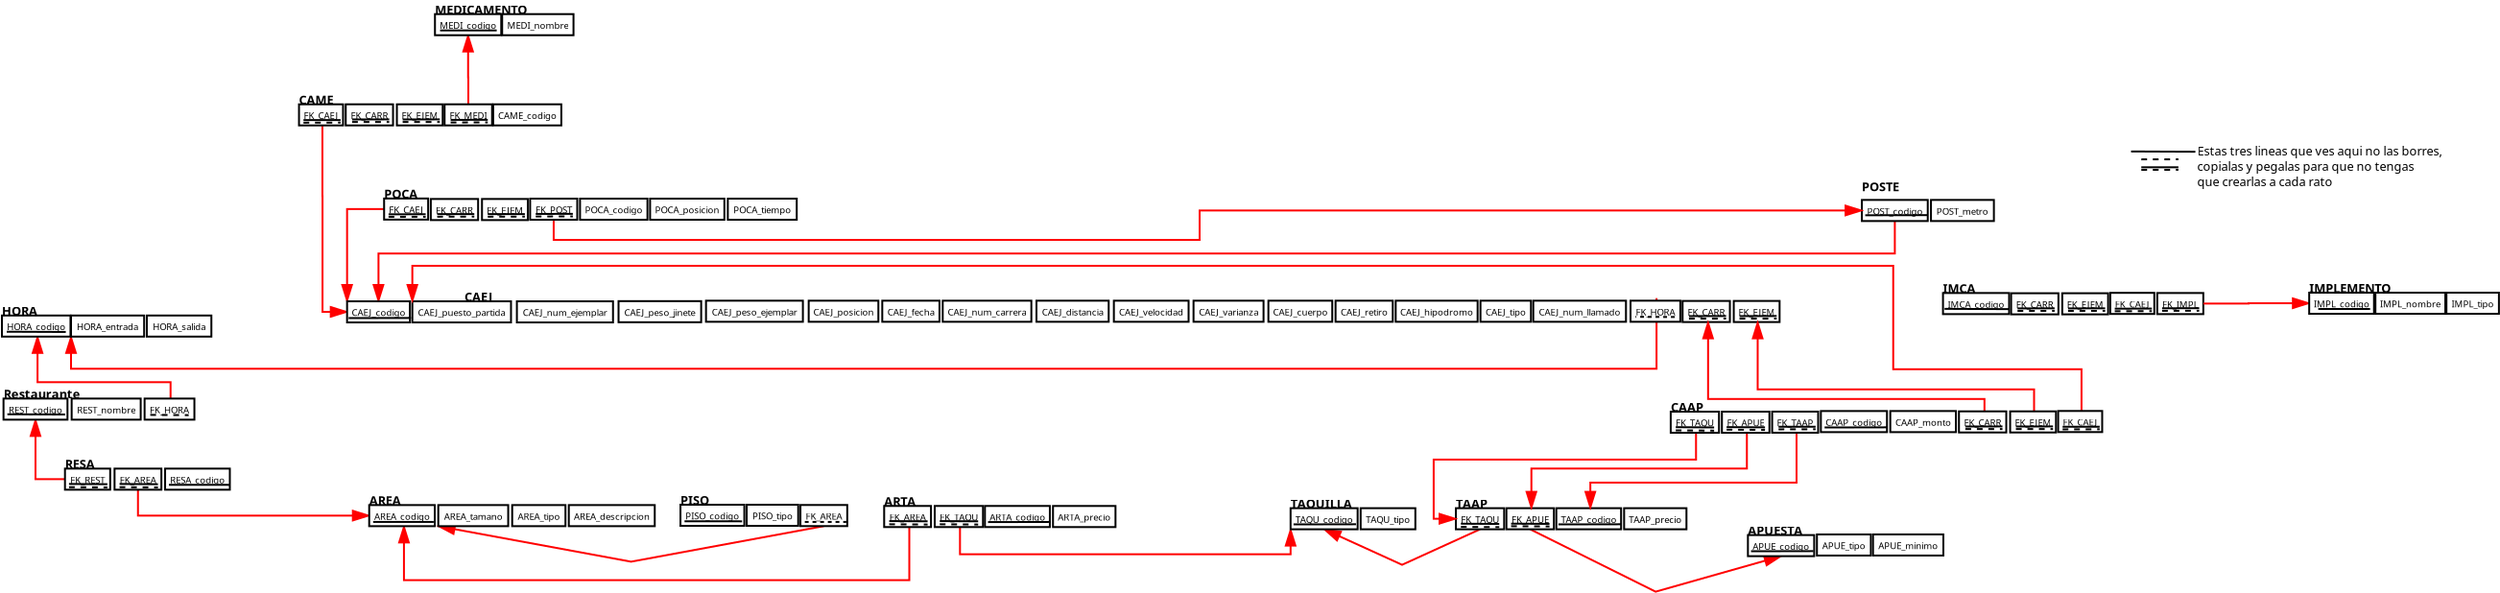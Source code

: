 <?xml version="1.0" encoding="UTF-8"?>
<dia:diagram xmlns:dia="http://www.lysator.liu.se/~alla/dia/">
  <dia:layer name="Background" visible="true" active="true">
    <dia:object type="Standard - Text" version="1" id="O0">
      <dia:attribute name="obj_pos">
        <dia:point val="19.317,11.667"/>
      </dia:attribute>
      <dia:attribute name="obj_bb">
        <dia:rectangle val="19.317,11.072;21.384,11.817"/>
      </dia:attribute>
      <dia:attribute name="text">
        <dia:composite type="text">
          <dia:attribute name="string">
            <dia:string>#HORA#</dia:string>
          </dia:attribute>
          <dia:attribute name="font">
            <dia:font family="sans" style="80" name="Helvetica-Bold"/>
          </dia:attribute>
          <dia:attribute name="height">
            <dia:real val="0.8"/>
          </dia:attribute>
          <dia:attribute name="pos">
            <dia:point val="19.317,11.667"/>
          </dia:attribute>
          <dia:attribute name="color">
            <dia:color val="#000000"/>
          </dia:attribute>
          <dia:attribute name="alignment">
            <dia:enum val="0"/>
          </dia:attribute>
        </dia:composite>
      </dia:attribute>
      <dia:attribute name="valign">
        <dia:enum val="3"/>
      </dia:attribute>
      <dia:connections>
        <dia:connection handle="0" to="O62" connection="0"/>
      </dia:connections>
    </dia:object>
    <dia:object type="Standard - Text" version="1" id="O1">
      <dia:attribute name="obj_pos">
        <dia:point val="43.42,10.928"/>
      </dia:attribute>
      <dia:attribute name="obj_bb">
        <dia:rectangle val="43.42,10.333;45.06,11.078"/>
      </dia:attribute>
      <dia:attribute name="text">
        <dia:composite type="text">
          <dia:attribute name="string">
            <dia:string>#CAEJ#</dia:string>
          </dia:attribute>
          <dia:attribute name="font">
            <dia:font family="sans" style="80" name="Helvetica-Bold"/>
          </dia:attribute>
          <dia:attribute name="height">
            <dia:real val="0.8"/>
          </dia:attribute>
          <dia:attribute name="pos">
            <dia:point val="43.42,10.928"/>
          </dia:attribute>
          <dia:attribute name="color">
            <dia:color val="#000000"/>
          </dia:attribute>
          <dia:attribute name="alignment">
            <dia:enum val="0"/>
          </dia:attribute>
        </dia:composite>
      </dia:attribute>
      <dia:attribute name="valign">
        <dia:enum val="3"/>
      </dia:attribute>
      <dia:connections>
        <dia:connection handle="0" to="O98" connection="1"/>
      </dia:connections>
    </dia:object>
    <dia:object type="FS - Orthflow" version="1" id="O2">
      <dia:attribute name="obj_pos">
        <dia:point val="105.522,10.762"/>
      </dia:attribute>
      <dia:attribute name="obj_bb">
        <dia:rectangle val="22.067,-0.053;105.572,14.492"/>
      </dia:attribute>
      <dia:attribute name="orth_points">
        <dia:point val="105.522,10.762"/>
        <dia:point val="105.522,14.442"/>
        <dia:point val="22.917,14.442"/>
        <dia:point val="22.917,12.767"/>
      </dia:attribute>
      <dia:attribute name="orth_orient">
        <dia:enum val="1"/>
        <dia:enum val="0"/>
        <dia:enum val="1"/>
      </dia:attribute>
      <dia:attribute name="autorouting">
        <dia:boolean val="false"/>
      </dia:attribute>
      <dia:attribute name="text">
        <dia:composite type="text">
          <dia:attribute name="string">
            <dia:string>##</dia:string>
          </dia:attribute>
          <dia:attribute name="font">
            <dia:font family="sans" style="0" name="Helvetica"/>
          </dia:attribute>
          <dia:attribute name="height">
            <dia:real val="0.8"/>
          </dia:attribute>
          <dia:attribute name="pos">
            <dia:point val="77.358,0.542"/>
          </dia:attribute>
          <dia:attribute name="color">
            <dia:color val="#ff0000"/>
          </dia:attribute>
          <dia:attribute name="alignment">
            <dia:enum val="1"/>
          </dia:attribute>
        </dia:composite>
      </dia:attribute>
      <dia:attribute name="type">
        <dia:int val="0"/>
      </dia:attribute>
      <dia:connections>
        <dia:connection handle="0" to="O112" connection="6"/>
        <dia:connection handle="1" to="O60" connection="5"/>
      </dia:connections>
    </dia:object>
    <dia:object type="Standard - Text" version="1" id="O3">
      <dia:attribute name="obj_pos">
        <dia:point val="139.526,10.478"/>
      </dia:attribute>
      <dia:attribute name="obj_bb">
        <dia:rectangle val="139.526,9.883;144.309,10.628"/>
      </dia:attribute>
      <dia:attribute name="text">
        <dia:composite type="text">
          <dia:attribute name="string">
            <dia:string>#IMPLEMENTO#</dia:string>
          </dia:attribute>
          <dia:attribute name="font">
            <dia:font family="sans" style="80" name="Helvetica-Bold"/>
          </dia:attribute>
          <dia:attribute name="height">
            <dia:real val="0.8"/>
          </dia:attribute>
          <dia:attribute name="pos">
            <dia:point val="139.526,10.478"/>
          </dia:attribute>
          <dia:attribute name="color">
            <dia:color val="#000000"/>
          </dia:attribute>
          <dia:attribute name="alignment">
            <dia:enum val="0"/>
          </dia:attribute>
        </dia:composite>
      </dia:attribute>
      <dia:attribute name="valign">
        <dia:enum val="3"/>
      </dia:attribute>
      <dia:connections>
        <dia:connection handle="0" to="O191" connection="0"/>
      </dia:connections>
    </dia:object>
    <dia:object type="Standard - Text" version="1" id="O4">
      <dia:attribute name="obj_pos">
        <dia:point val="120.447,10.495"/>
      </dia:attribute>
      <dia:attribute name="obj_bb">
        <dia:rectangle val="120.447,9.9;122.287,10.645"/>
      </dia:attribute>
      <dia:attribute name="text">
        <dia:composite type="text">
          <dia:attribute name="string">
            <dia:string>#IMCA#</dia:string>
          </dia:attribute>
          <dia:attribute name="font">
            <dia:font family="sans" style="80" name="Helvetica-Bold"/>
          </dia:attribute>
          <dia:attribute name="height">
            <dia:real val="0.8"/>
          </dia:attribute>
          <dia:attribute name="pos">
            <dia:point val="120.447,10.495"/>
          </dia:attribute>
          <dia:attribute name="color">
            <dia:color val="#000000"/>
          </dia:attribute>
          <dia:attribute name="alignment">
            <dia:enum val="0"/>
          </dia:attribute>
        </dia:composite>
      </dia:attribute>
      <dia:attribute name="valign">
        <dia:enum val="3"/>
      </dia:attribute>
      <dia:connections>
        <dia:connection handle="0" to="O157" connection="0"/>
      </dia:connections>
    </dia:object>
    <dia:object type="FS - Function" version="0" id="O5">
      <dia:attribute name="obj_pos">
        <dia:point val="131.61,10.495"/>
      </dia:attribute>
      <dia:attribute name="obj_bb">
        <dia:rectangle val="131.01,9.895;134.655,12.195"/>
      </dia:attribute>
      <dia:attribute name="elem_corner">
        <dia:point val="131.61,10.495"/>
      </dia:attribute>
      <dia:attribute name="elem_width">
        <dia:real val="2.445"/>
      </dia:attribute>
      <dia:attribute name="elem_height">
        <dia:real val="1.1"/>
      </dia:attribute>
      <dia:attribute name="text">
        <dia:composite type="text">
          <dia:attribute name="string">
            <dia:string>#FK_IMPL#</dia:string>
          </dia:attribute>
          <dia:attribute name="font">
            <dia:font family="sans" style="0" name="Helvetica"/>
          </dia:attribute>
          <dia:attribute name="height">
            <dia:real val="0.6"/>
          </dia:attribute>
          <dia:attribute name="pos">
            <dia:point val="132.832,11.19"/>
          </dia:attribute>
          <dia:attribute name="color">
            <dia:color val="#000000"/>
          </dia:attribute>
          <dia:attribute name="alignment">
            <dia:enum val="1"/>
          </dia:attribute>
        </dia:composite>
      </dia:attribute>
      <dia:attribute name="is_wish">
        <dia:boolean val="false"/>
      </dia:attribute>
      <dia:attribute name="is_user">
        <dia:boolean val="false"/>
      </dia:attribute>
    </dia:object>
    <dia:object type="FS - Orthflow" version="1" id="O6">
      <dia:attribute name="obj_pos">
        <dia:point val="134.055,11.045"/>
      </dia:attribute>
      <dia:attribute name="obj_bb">
        <dia:rectangle val="134.005,10.178;140.376,12.405"/>
      </dia:attribute>
      <dia:attribute name="orth_points">
        <dia:point val="134.055,11.045"/>
        <dia:point val="136.39,11.045"/>
        <dia:point val="136.39,11.028"/>
        <dia:point val="139.526,11.028"/>
      </dia:attribute>
      <dia:attribute name="orth_orient">
        <dia:enum val="0"/>
        <dia:enum val="1"/>
        <dia:enum val="0"/>
      </dia:attribute>
      <dia:attribute name="autorouting">
        <dia:boolean val="true"/>
      </dia:attribute>
      <dia:attribute name="text">
        <dia:composite type="text">
          <dia:attribute name="string">
            <dia:string>##</dia:string>
          </dia:attribute>
          <dia:attribute name="font">
            <dia:font family="sans" style="0" name="Helvetica"/>
          </dia:attribute>
          <dia:attribute name="height">
            <dia:real val="0.8"/>
          </dia:attribute>
          <dia:attribute name="pos">
            <dia:point val="136.29,12.255"/>
          </dia:attribute>
          <dia:attribute name="color">
            <dia:color val="#ff0000"/>
          </dia:attribute>
          <dia:attribute name="alignment">
            <dia:enum val="1"/>
          </dia:attribute>
        </dia:composite>
      </dia:attribute>
      <dia:attribute name="type">
        <dia:int val="0"/>
      </dia:attribute>
      <dia:connections>
        <dia:connection handle="0" to="O5" connection="4"/>
        <dia:connection handle="1" to="O191" connection="3"/>
      </dia:connections>
    </dia:object>
    <dia:object type="FS - Orthflow" version="1" id="O7">
      <dia:attribute name="obj_pos">
        <dia:point val="118.02,6.745"/>
      </dia:attribute>
      <dia:attribute name="obj_bb">
        <dia:rectangle val="38.17,6.695;118.07,11.862"/>
      </dia:attribute>
      <dia:attribute name="orth_points">
        <dia:point val="118.02,6.745"/>
        <dia:point val="118.02,8.437"/>
        <dia:point val="39.02,8.437"/>
        <dia:point val="39.02,10.928"/>
      </dia:attribute>
      <dia:attribute name="orth_orient">
        <dia:enum val="1"/>
        <dia:enum val="0"/>
        <dia:enum val="1"/>
      </dia:attribute>
      <dia:attribute name="autorouting">
        <dia:boolean val="true"/>
      </dia:attribute>
      <dia:attribute name="text">
        <dia:composite type="text">
          <dia:attribute name="string">
            <dia:string>##</dia:string>
          </dia:attribute>
          <dia:attribute name="font">
            <dia:font family="sans" style="0" name="Helvetica"/>
          </dia:attribute>
          <dia:attribute name="height">
            <dia:real val="0.8"/>
          </dia:attribute>
          <dia:attribute name="pos">
            <dia:point val="117.996,11.712"/>
          </dia:attribute>
          <dia:attribute name="color">
            <dia:color val="#ff0000"/>
          </dia:attribute>
          <dia:attribute name="alignment">
            <dia:enum val="1"/>
          </dia:attribute>
        </dia:composite>
      </dia:attribute>
      <dia:attribute name="type">
        <dia:int val="0"/>
      </dia:attribute>
      <dia:connections>
        <dia:connection handle="0" to="O8" connection="6"/>
        <dia:connection handle="1" to="O110" connection="1"/>
      </dia:connections>
    </dia:object>
    <dia:object type="FS - Function" version="0" id="O8">
      <dia:attribute name="obj_pos">
        <dia:point val="116.221,5.645"/>
      </dia:attribute>
      <dia:attribute name="obj_bb">
        <dia:rectangle val="115.621,5.045;120.418,7.345"/>
      </dia:attribute>
      <dia:attribute name="elem_corner">
        <dia:point val="116.221,5.645"/>
      </dia:attribute>
      <dia:attribute name="elem_width">
        <dia:real val="3.598"/>
      </dia:attribute>
      <dia:attribute name="elem_height">
        <dia:real val="1.1"/>
      </dia:attribute>
      <dia:attribute name="text">
        <dia:composite type="text">
          <dia:attribute name="string">
            <dia:string>#POST_codigo#</dia:string>
          </dia:attribute>
          <dia:attribute name="font">
            <dia:font family="sans" style="0" name="Helvetica"/>
          </dia:attribute>
          <dia:attribute name="height">
            <dia:real val="0.6"/>
          </dia:attribute>
          <dia:attribute name="pos">
            <dia:point val="118.02,6.34"/>
          </dia:attribute>
          <dia:attribute name="color">
            <dia:color val="#000000"/>
          </dia:attribute>
          <dia:attribute name="alignment">
            <dia:enum val="1"/>
          </dia:attribute>
        </dia:composite>
      </dia:attribute>
      <dia:attribute name="is_wish">
        <dia:boolean val="false"/>
      </dia:attribute>
      <dia:attribute name="is_user">
        <dia:boolean val="false"/>
      </dia:attribute>
    </dia:object>
    <dia:object type="FS - Function" version="0" id="O9">
      <dia:attribute name="obj_pos">
        <dia:point val="119.821,5.645"/>
      </dia:attribute>
      <dia:attribute name="obj_bb">
        <dia:rectangle val="119.221,5.045;123.856,7.345"/>
      </dia:attribute>
      <dia:attribute name="elem_corner">
        <dia:point val="119.821,5.645"/>
      </dia:attribute>
      <dia:attribute name="elem_width">
        <dia:real val="3.435"/>
      </dia:attribute>
      <dia:attribute name="elem_height">
        <dia:real val="1.1"/>
      </dia:attribute>
      <dia:attribute name="text">
        <dia:composite type="text">
          <dia:attribute name="string">
            <dia:string>#POST_metro#</dia:string>
          </dia:attribute>
          <dia:attribute name="font">
            <dia:font family="sans" style="0" name="Helvetica"/>
          </dia:attribute>
          <dia:attribute name="height">
            <dia:real val="0.6"/>
          </dia:attribute>
          <dia:attribute name="pos">
            <dia:point val="121.538,6.34"/>
          </dia:attribute>
          <dia:attribute name="color">
            <dia:color val="#000000"/>
          </dia:attribute>
          <dia:attribute name="alignment">
            <dia:enum val="1"/>
          </dia:attribute>
        </dia:composite>
      </dia:attribute>
      <dia:attribute name="is_wish">
        <dia:boolean val="false"/>
      </dia:attribute>
      <dia:attribute name="is_user">
        <dia:boolean val="false"/>
      </dia:attribute>
    </dia:object>
    <dia:object type="Standard - Text" version="1" id="O10">
      <dia:attribute name="obj_pos">
        <dia:point val="116.221,5.195"/>
      </dia:attribute>
      <dia:attribute name="obj_bb">
        <dia:rectangle val="116.221,4.6;118.571,5.345"/>
      </dia:attribute>
      <dia:attribute name="text">
        <dia:composite type="text">
          <dia:attribute name="string">
            <dia:string>#POSTE#</dia:string>
          </dia:attribute>
          <dia:attribute name="font">
            <dia:font family="sans" style="80" name="Helvetica-Bold"/>
          </dia:attribute>
          <dia:attribute name="height">
            <dia:real val="0.8"/>
          </dia:attribute>
          <dia:attribute name="pos">
            <dia:point val="116.221,5.195"/>
          </dia:attribute>
          <dia:attribute name="color">
            <dia:color val="#000000"/>
          </dia:attribute>
          <dia:attribute name="alignment">
            <dia:enum val="0"/>
          </dia:attribute>
        </dia:composite>
      </dia:attribute>
      <dia:attribute name="valign">
        <dia:enum val="3"/>
      </dia:attribute>
    </dia:object>
    <dia:object type="Standard - Text" version="1" id="O11">
      <dia:attribute name="obj_pos">
        <dia:point val="39.229,5.57"/>
      </dia:attribute>
      <dia:attribute name="obj_bb">
        <dia:rectangle val="39.229,4.975;41.209,5.72"/>
      </dia:attribute>
      <dia:attribute name="text">
        <dia:composite type="text">
          <dia:attribute name="string">
            <dia:string>#POCA#</dia:string>
          </dia:attribute>
          <dia:attribute name="font">
            <dia:font family="sans" style="80" name="Helvetica-Bold"/>
          </dia:attribute>
          <dia:attribute name="height">
            <dia:real val="0.8"/>
          </dia:attribute>
          <dia:attribute name="pos">
            <dia:point val="39.229,5.57"/>
          </dia:attribute>
          <dia:attribute name="color">
            <dia:color val="#000000"/>
          </dia:attribute>
          <dia:attribute name="alignment">
            <dia:enum val="0"/>
          </dia:attribute>
        </dia:composite>
      </dia:attribute>
      <dia:attribute name="valign">
        <dia:enum val="3"/>
      </dia:attribute>
      <dia:connections>
        <dia:connection handle="0" to="O150" connection="0"/>
      </dia:connections>
    </dia:object>
    <dia:object type="FS - Orthflow" version="1" id="O12">
      <dia:attribute name="obj_pos">
        <dia:point val="48.134,6.678"/>
      </dia:attribute>
      <dia:attribute name="obj_bb">
        <dia:rectangle val="48.084,5.345;117.071,7.895"/>
      </dia:attribute>
      <dia:attribute name="orth_points">
        <dia:point val="48.134,6.678"/>
        <dia:point val="48.134,7.728"/>
        <dia:point val="81.752,7.728"/>
        <dia:point val="81.752,6.195"/>
        <dia:point val="116.221,6.195"/>
      </dia:attribute>
      <dia:attribute name="orth_orient">
        <dia:enum val="1"/>
        <dia:enum val="0"/>
        <dia:enum val="1"/>
        <dia:enum val="0"/>
      </dia:attribute>
      <dia:attribute name="autorouting">
        <dia:boolean val="true"/>
      </dia:attribute>
      <dia:attribute name="text">
        <dia:composite type="text">
          <dia:attribute name="string">
            <dia:string>##</dia:string>
          </dia:attribute>
          <dia:attribute name="font">
            <dia:font family="sans" style="0" name="Helvetica"/>
          </dia:attribute>
          <dia:attribute name="height">
            <dia:real val="0.8"/>
          </dia:attribute>
          <dia:attribute name="pos">
            <dia:point val="81.678,6.905"/>
          </dia:attribute>
          <dia:attribute name="color">
            <dia:color val="#ff0000"/>
          </dia:attribute>
          <dia:attribute name="alignment">
            <dia:enum val="1"/>
          </dia:attribute>
        </dia:composite>
      </dia:attribute>
      <dia:attribute name="type">
        <dia:int val="0"/>
      </dia:attribute>
      <dia:connections>
        <dia:connection handle="0" to="O153" connection="6"/>
        <dia:connection handle="1" to="O8" connection="3"/>
      </dia:connections>
    </dia:object>
    <dia:object type="FS - Orthflow" version="1" id="O13">
      <dia:attribute name="obj_pos">
        <dia:point val="39.229,6.12"/>
      </dia:attribute>
      <dia:attribute name="obj_bb">
        <dia:rectangle val="36.45,5.643;63.8,11.778"/>
      </dia:attribute>
      <dia:attribute name="orth_points">
        <dia:point val="39.229,6.12"/>
        <dia:point val="37.3,6.12"/>
        <dia:point val="37.3,10.928"/>
      </dia:attribute>
      <dia:attribute name="orth_orient">
        <dia:enum val="0"/>
        <dia:enum val="1"/>
      </dia:attribute>
      <dia:attribute name="autorouting">
        <dia:boolean val="true"/>
      </dia:attribute>
      <dia:attribute name="text">
        <dia:composite type="text">
          <dia:attribute name="string">
            <dia:string>##</dia:string>
          </dia:attribute>
          <dia:attribute name="font">
            <dia:font family="sans" style="0" name="Helvetica"/>
          </dia:attribute>
          <dia:attribute name="height">
            <dia:real val="0.8"/>
          </dia:attribute>
          <dia:attribute name="pos">
            <dia:point val="63.8,6.238"/>
          </dia:attribute>
          <dia:attribute name="color">
            <dia:color val="#ff0000"/>
          </dia:attribute>
          <dia:attribute name="alignment">
            <dia:enum val="1"/>
          </dia:attribute>
        </dia:composite>
      </dia:attribute>
      <dia:attribute name="type">
        <dia:int val="0"/>
      </dia:attribute>
      <dia:connections>
        <dia:connection handle="0" to="O150" connection="3"/>
        <dia:connection handle="1" to="O110" connection="0"/>
      </dia:connections>
    </dia:object>
    <dia:object type="Standard - Text" version="1" id="O14">
      <dia:attribute name="obj_pos">
        <dia:point val="41.879,-4.038"/>
      </dia:attribute>
      <dia:attribute name="obj_bb">
        <dia:rectangle val="41.879,-4.633;47.281,-3.888"/>
      </dia:attribute>
      <dia:attribute name="text">
        <dia:composite type="text">
          <dia:attribute name="string">
            <dia:string>#MEDICAMENTO#</dia:string>
          </dia:attribute>
          <dia:attribute name="font">
            <dia:font family="sans" style="80" name="Helvetica-Bold"/>
          </dia:attribute>
          <dia:attribute name="height">
            <dia:real val="0.8"/>
          </dia:attribute>
          <dia:attribute name="pos">
            <dia:point val="41.879,-4.038"/>
          </dia:attribute>
          <dia:attribute name="color">
            <dia:color val="#000000"/>
          </dia:attribute>
          <dia:attribute name="alignment">
            <dia:enum val="0"/>
          </dia:attribute>
        </dia:composite>
      </dia:attribute>
      <dia:attribute name="valign">
        <dia:enum val="3"/>
      </dia:attribute>
      <dia:connections>
        <dia:connection handle="0" to="O124" connection="0"/>
      </dia:connections>
    </dia:object>
    <dia:object type="Standard - Text" version="1" id="O15">
      <dia:attribute name="obj_pos">
        <dia:point val="34.795,0.662"/>
      </dia:attribute>
      <dia:attribute name="obj_bb">
        <dia:rectangle val="34.795,0.072;36.821,0.812"/>
      </dia:attribute>
      <dia:attribute name="text">
        <dia:composite type="text">
          <dia:attribute name="string">
            <dia:string>#CAME#</dia:string>
          </dia:attribute>
          <dia:attribute name="font">
            <dia:font family="sans" style="80" name="Helvetica-Bold"/>
          </dia:attribute>
          <dia:attribute name="height">
            <dia:real val="0.793"/>
          </dia:attribute>
          <dia:attribute name="pos">
            <dia:point val="34.795,0.662"/>
          </dia:attribute>
          <dia:attribute name="color">
            <dia:color val="#000000"/>
          </dia:attribute>
          <dia:attribute name="alignment">
            <dia:enum val="0"/>
          </dia:attribute>
        </dia:composite>
      </dia:attribute>
      <dia:attribute name="valign">
        <dia:enum val="3"/>
      </dia:attribute>
      <dia:connections>
        <dia:connection handle="0" to="O135" connection="0"/>
      </dia:connections>
    </dia:object>
    <dia:object type="FS - Orthflow" version="1" id="O16">
      <dia:attribute name="obj_pos">
        <dia:point val="43.659,0.662"/>
      </dia:attribute>
      <dia:attribute name="obj_bb">
        <dia:rectangle val="42.81,-3.788;44.51,0.712"/>
      </dia:attribute>
      <dia:attribute name="orth_points">
        <dia:point val="43.659,0.662"/>
        <dia:point val="43.659,-0.738"/>
        <dia:point val="43.66,-0.738"/>
        <dia:point val="43.66,-2.938"/>
      </dia:attribute>
      <dia:attribute name="orth_orient">
        <dia:enum val="1"/>
        <dia:enum val="0"/>
        <dia:enum val="1"/>
      </dia:attribute>
      <dia:attribute name="autorouting">
        <dia:boolean val="true"/>
      </dia:attribute>
      <dia:attribute name="text">
        <dia:composite type="text">
          <dia:attribute name="string">
            <dia:string>##</dia:string>
          </dia:attribute>
          <dia:attribute name="font">
            <dia:font family="sans" style="0" name="Helvetica"/>
          </dia:attribute>
          <dia:attribute name="height">
            <dia:real val="0.8"/>
          </dia:attribute>
          <dia:attribute name="pos">
            <dia:point val="43.16,-1.678"/>
          </dia:attribute>
          <dia:attribute name="color">
            <dia:color val="#ff0000"/>
          </dia:attribute>
          <dia:attribute name="alignment">
            <dia:enum val="1"/>
          </dia:attribute>
        </dia:composite>
      </dia:attribute>
      <dia:attribute name="type">
        <dia:int val="0"/>
      </dia:attribute>
      <dia:connections>
        <dia:connection handle="0" to="O138" connection="1"/>
        <dia:connection handle="1" to="O124" connection="6"/>
      </dia:connections>
    </dia:object>
    <dia:object type="FS - Orthflow" version="1" id="O17">
      <dia:attribute name="obj_pos">
        <dia:point val="36.014,1.762"/>
      </dia:attribute>
      <dia:attribute name="obj_bb">
        <dia:rectangle val="35.72,1.712;38.15,12.328"/>
      </dia:attribute>
      <dia:attribute name="orth_points">
        <dia:point val="36.014,1.762"/>
        <dia:point val="36.014,5.445"/>
        <dia:point val="36.02,5.445"/>
        <dia:point val="36.02,11.478"/>
        <dia:point val="37.3,11.478"/>
      </dia:attribute>
      <dia:attribute name="orth_orient">
        <dia:enum val="1"/>
        <dia:enum val="0"/>
        <dia:enum val="1"/>
        <dia:enum val="0"/>
      </dia:attribute>
      <dia:attribute name="autorouting">
        <dia:boolean val="false"/>
      </dia:attribute>
      <dia:attribute name="text">
        <dia:composite type="text">
          <dia:attribute name="string">
            <dia:string>##</dia:string>
          </dia:attribute>
          <dia:attribute name="font">
            <dia:font family="sans" style="0" name="Helvetica"/>
          </dia:attribute>
          <dia:attribute name="height">
            <dia:real val="0.8"/>
          </dia:attribute>
          <dia:attribute name="pos">
            <dia:point val="35.72,4.312"/>
          </dia:attribute>
          <dia:attribute name="color">
            <dia:color val="#ff0000"/>
          </dia:attribute>
          <dia:attribute name="alignment">
            <dia:enum val="1"/>
          </dia:attribute>
        </dia:composite>
      </dia:attribute>
      <dia:attribute name="type">
        <dia:int val="0"/>
      </dia:attribute>
      <dia:connections>
        <dia:connection handle="0" to="O135" connection="6"/>
        <dia:connection handle="1" to="O110" connection="3"/>
      </dia:connections>
    </dia:object>
    <dia:object type="Standard - Text" version="1" id="O18">
      <dia:attribute name="obj_pos">
        <dia:point val="19.4,15.995"/>
      </dia:attribute>
      <dia:attribute name="obj_bb">
        <dia:rectangle val="19.4,15.4;23.843,16.145"/>
      </dia:attribute>
      <dia:attribute name="text">
        <dia:composite type="text">
          <dia:attribute name="string">
            <dia:string>#Restaurante#</dia:string>
          </dia:attribute>
          <dia:attribute name="font">
            <dia:font family="sans" style="80" name="Helvetica-Bold"/>
          </dia:attribute>
          <dia:attribute name="height">
            <dia:real val="0.8"/>
          </dia:attribute>
          <dia:attribute name="pos">
            <dia:point val="19.4,15.995"/>
          </dia:attribute>
          <dia:attribute name="color">
            <dia:color val="#000000"/>
          </dia:attribute>
          <dia:attribute name="alignment">
            <dia:enum val="0"/>
          </dia:attribute>
        </dia:composite>
      </dia:attribute>
      <dia:attribute name="valign">
        <dia:enum val="3"/>
      </dia:attribute>
      <dia:connections>
        <dia:connection handle="0" to="O58" connection="0"/>
      </dia:connections>
    </dia:object>
    <dia:object type="FS - Orthflow" version="1" id="O19">
      <dia:attribute name="obj_pos">
        <dia:point val="28.104,15.995"/>
      </dia:attribute>
      <dia:attribute name="obj_bb">
        <dia:rectangle val="20.322,11.917;28.154,16.045"/>
      </dia:attribute>
      <dia:attribute name="orth_points">
        <dia:point val="28.104,15.995"/>
        <dia:point val="28.104,15.142"/>
        <dia:point val="21.172,15.142"/>
        <dia:point val="21.172,12.767"/>
      </dia:attribute>
      <dia:attribute name="orth_orient">
        <dia:enum val="1"/>
        <dia:enum val="0"/>
        <dia:enum val="1"/>
      </dia:attribute>
      <dia:attribute name="autorouting">
        <dia:boolean val="false"/>
      </dia:attribute>
      <dia:attribute name="text">
        <dia:composite type="text">
          <dia:attribute name="string">
            <dia:string>##</dia:string>
          </dia:attribute>
          <dia:attribute name="font">
            <dia:font family="sans" style="0" name="Helvetica"/>
          </dia:attribute>
          <dia:attribute name="height">
            <dia:real val="0.8"/>
          </dia:attribute>
          <dia:attribute name="pos">
            <dia:point val="24.138,14.202"/>
          </dia:attribute>
          <dia:attribute name="color">
            <dia:color val="#ff0000"/>
          </dia:attribute>
          <dia:attribute name="alignment">
            <dia:enum val="1"/>
          </dia:attribute>
        </dia:composite>
      </dia:attribute>
      <dia:attribute name="type">
        <dia:int val="0"/>
      </dia:attribute>
      <dia:connections>
        <dia:connection handle="0" to="O56" connection="1"/>
        <dia:connection handle="1" to="O62" connection="6"/>
      </dia:connections>
    </dia:object>
    <dia:object type="Standard - Text" version="1" id="O20">
      <dia:attribute name="obj_pos">
        <dia:point val="38.452,21.545"/>
      </dia:attribute>
      <dia:attribute name="obj_bb">
        <dia:rectangle val="38.452,20.95;40.372,21.695"/>
      </dia:attribute>
      <dia:attribute name="text">
        <dia:composite type="text">
          <dia:attribute name="string">
            <dia:string>#AREA#</dia:string>
          </dia:attribute>
          <dia:attribute name="font">
            <dia:font family="sans" style="80" name="Helvetica-Bold"/>
          </dia:attribute>
          <dia:attribute name="height">
            <dia:real val="0.8"/>
          </dia:attribute>
          <dia:attribute name="pos">
            <dia:point val="38.452,21.545"/>
          </dia:attribute>
          <dia:attribute name="color">
            <dia:color val="#000000"/>
          </dia:attribute>
          <dia:attribute name="alignment">
            <dia:enum val="0"/>
          </dia:attribute>
        </dia:composite>
      </dia:attribute>
      <dia:attribute name="valign">
        <dia:enum val="3"/>
      </dia:attribute>
      <dia:connections>
        <dia:connection handle="0" to="O45" connection="0"/>
      </dia:connections>
    </dia:object>
    <dia:object type="FS - Function" version="0" id="O21">
      <dia:attribute name="obj_pos">
        <dia:point val="45.902,21.545"/>
      </dia:attribute>
      <dia:attribute name="obj_bb">
        <dia:rectangle val="45.302,20.945;49.45,23.245"/>
      </dia:attribute>
      <dia:attribute name="elem_corner">
        <dia:point val="45.902,21.545"/>
      </dia:attribute>
      <dia:attribute name="elem_width">
        <dia:real val="2.948"/>
      </dia:attribute>
      <dia:attribute name="elem_height">
        <dia:real val="1.1"/>
      </dia:attribute>
      <dia:attribute name="text">
        <dia:composite type="text">
          <dia:attribute name="string">
            <dia:string>#AREA_tipo#</dia:string>
          </dia:attribute>
          <dia:attribute name="font">
            <dia:font family="sans" style="0" name="Helvetica"/>
          </dia:attribute>
          <dia:attribute name="height">
            <dia:real val="0.6"/>
          </dia:attribute>
          <dia:attribute name="pos">
            <dia:point val="47.376,22.24"/>
          </dia:attribute>
          <dia:attribute name="color">
            <dia:color val="#000000"/>
          </dia:attribute>
          <dia:attribute name="alignment">
            <dia:enum val="1"/>
          </dia:attribute>
        </dia:composite>
      </dia:attribute>
      <dia:attribute name="is_wish">
        <dia:boolean val="false"/>
      </dia:attribute>
      <dia:attribute name="is_user">
        <dia:boolean val="false"/>
      </dia:attribute>
    </dia:object>
    <dia:object type="Standard - Text" version="1" id="O22">
      <dia:attribute name="obj_pos">
        <dia:point val="22.602,19.645"/>
      </dia:attribute>
      <dia:attribute name="obj_bb">
        <dia:rectangle val="22.602,19.05;24.487,19.795"/>
      </dia:attribute>
      <dia:attribute name="text">
        <dia:composite type="text">
          <dia:attribute name="string">
            <dia:string>#RESA#</dia:string>
          </dia:attribute>
          <dia:attribute name="font">
            <dia:font family="sans" style="80" name="Helvetica-Bold"/>
          </dia:attribute>
          <dia:attribute name="height">
            <dia:real val="0.8"/>
          </dia:attribute>
          <dia:attribute name="pos">
            <dia:point val="22.602,19.645"/>
          </dia:attribute>
          <dia:attribute name="color">
            <dia:color val="#000000"/>
          </dia:attribute>
          <dia:attribute name="alignment">
            <dia:enum val="0"/>
          </dia:attribute>
        </dia:composite>
      </dia:attribute>
      <dia:attribute name="valign">
        <dia:enum val="3"/>
      </dia:attribute>
      <dia:connections>
        <dia:connection handle="0" to="O52" connection="0"/>
      </dia:connections>
    </dia:object>
    <dia:object type="FS - Orthflow" version="1" id="O23">
      <dia:attribute name="obj_pos">
        <dia:point val="22.602,20.195"/>
      </dia:attribute>
      <dia:attribute name="obj_bb">
        <dia:rectangle val="20.332,15.56;22.652,20.245"/>
      </dia:attribute>
      <dia:attribute name="orth_points">
        <dia:point val="22.602,20.195"/>
        <dia:point val="21.183,20.195"/>
        <dia:point val="21.183,17.095"/>
      </dia:attribute>
      <dia:attribute name="orth_orient">
        <dia:enum val="0"/>
        <dia:enum val="1"/>
      </dia:attribute>
      <dia:attribute name="autorouting">
        <dia:boolean val="true"/>
      </dia:attribute>
      <dia:attribute name="text">
        <dia:composite type="text">
          <dia:attribute name="string">
            <dia:string>##</dia:string>
          </dia:attribute>
          <dia:attribute name="font">
            <dia:font family="sans" style="0" name="Helvetica"/>
          </dia:attribute>
          <dia:attribute name="height">
            <dia:real val="0.8"/>
          </dia:attribute>
          <dia:attribute name="pos">
            <dia:point val="20.683,16.155"/>
          </dia:attribute>
          <dia:attribute name="color">
            <dia:color val="#ff0000"/>
          </dia:attribute>
          <dia:attribute name="alignment">
            <dia:enum val="1"/>
          </dia:attribute>
        </dia:composite>
      </dia:attribute>
      <dia:attribute name="type">
        <dia:int val="0"/>
      </dia:attribute>
      <dia:connections>
        <dia:connection handle="0" to="O52" connection="3"/>
        <dia:connection handle="1" to="O58" connection="6"/>
      </dia:connections>
    </dia:object>
    <dia:object type="FS - Orthflow" version="1" id="O24">
      <dia:attribute name="obj_pos">
        <dia:point val="26.495,20.745"/>
      </dia:attribute>
      <dia:attribute name="obj_bb">
        <dia:rectangle val="26.445,20.56;39.302,22.945"/>
      </dia:attribute>
      <dia:attribute name="orth_points">
        <dia:point val="26.495,20.745"/>
        <dia:point val="26.495,22.095"/>
        <dia:point val="38.452,22.095"/>
      </dia:attribute>
      <dia:attribute name="orth_orient">
        <dia:enum val="1"/>
        <dia:enum val="0"/>
      </dia:attribute>
      <dia:attribute name="autorouting">
        <dia:boolean val="true"/>
      </dia:attribute>
      <dia:attribute name="text">
        <dia:composite type="text">
          <dia:attribute name="string">
            <dia:string>##</dia:string>
          </dia:attribute>
          <dia:attribute name="font">
            <dia:font family="sans" style="0" name="Helvetica"/>
          </dia:attribute>
          <dia:attribute name="height">
            <dia:real val="0.8"/>
          </dia:attribute>
          <dia:attribute name="pos">
            <dia:point val="37.952,21.155"/>
          </dia:attribute>
          <dia:attribute name="color">
            <dia:color val="#ff0000"/>
          </dia:attribute>
          <dia:attribute name="alignment">
            <dia:enum val="1"/>
          </dia:attribute>
        </dia:composite>
      </dia:attribute>
      <dia:attribute name="type">
        <dia:int val="0"/>
      </dia:attribute>
      <dia:connections>
        <dia:connection handle="0" to="O49" connection="6"/>
        <dia:connection handle="1" to="O45" connection="3"/>
      </dia:connections>
    </dia:object>
    <dia:object type="Standard - Text" version="1" id="O25">
      <dia:attribute name="obj_pos">
        <dia:point val="54.669,21.528"/>
      </dia:attribute>
      <dia:attribute name="obj_bb">
        <dia:rectangle val="54.669,20.933;56.381,21.678"/>
      </dia:attribute>
      <dia:attribute name="text">
        <dia:composite type="text">
          <dia:attribute name="string">
            <dia:string>#PISO#</dia:string>
          </dia:attribute>
          <dia:attribute name="font">
            <dia:font family="sans" style="80" name="Helvetica-Bold"/>
          </dia:attribute>
          <dia:attribute name="height">
            <dia:real val="0.8"/>
          </dia:attribute>
          <dia:attribute name="pos">
            <dia:point val="54.669,21.528"/>
          </dia:attribute>
          <dia:attribute name="color">
            <dia:color val="#000000"/>
          </dia:attribute>
          <dia:attribute name="alignment">
            <dia:enum val="0"/>
          </dia:attribute>
        </dia:composite>
      </dia:attribute>
      <dia:attribute name="valign">
        <dia:enum val="3"/>
      </dia:attribute>
      <dia:connections>
        <dia:connection handle="0" to="O41" connection="0"/>
      </dia:connections>
    </dia:object>
    <dia:object type="FS - Orthflow" version="1" id="O26">
      <dia:attribute name="obj_pos">
        <dia:point val="62.229,22.641"/>
      </dia:attribute>
      <dia:attribute name="obj_bb">
        <dia:rectangle val="41.202,21.795;62.279,24.545"/>
      </dia:attribute>
      <dia:attribute name="orth_points">
        <dia:point val="62.229,22.641"/>
        <dia:point val="62.229,24.495"/>
        <dia:point val="42.052,24.495"/>
        <dia:point val="42.052,22.645"/>
      </dia:attribute>
      <dia:attribute name="orth_orient">
        <dia:enum val="1"/>
        <dia:enum val="0"/>
        <dia:enum val="1"/>
      </dia:attribute>
      <dia:attribute name="autorouting">
        <dia:boolean val="true"/>
      </dia:attribute>
      <dia:attribute name="text">
        <dia:composite type="text">
          <dia:attribute name="string">
            <dia:string>##</dia:string>
          </dia:attribute>
          <dia:attribute name="font">
            <dia:font family="sans" style="0" name="Helvetica"/>
          </dia:attribute>
          <dia:attribute name="height">
            <dia:real val="0.8"/>
          </dia:attribute>
          <dia:attribute name="pos">
            <dia:point val="51.64,23.555"/>
          </dia:attribute>
          <dia:attribute name="color">
            <dia:color val="#ff0000"/>
          </dia:attribute>
          <dia:attribute name="alignment">
            <dia:enum val="1"/>
          </dia:attribute>
        </dia:composite>
      </dia:attribute>
      <dia:attribute name="type">
        <dia:int val="0"/>
      </dia:attribute>
      <dia:connections>
        <dia:connection handle="0" to="O39" connection="6"/>
        <dia:connection handle="1" to="O43" connection="5"/>
      </dia:connections>
    </dia:object>
    <dia:object type="Standard - Text" version="1" id="O27">
      <dia:attribute name="obj_pos">
        <dia:point val="86.457,21.707"/>
      </dia:attribute>
      <dia:attribute name="obj_bb">
        <dia:rectangle val="86.457,21.113;89.952,21.858"/>
      </dia:attribute>
      <dia:attribute name="text">
        <dia:composite type="text">
          <dia:attribute name="string">
            <dia:string>#TAQUILLA#</dia:string>
          </dia:attribute>
          <dia:attribute name="font">
            <dia:font family="sans" style="80" name="Helvetica-Bold"/>
          </dia:attribute>
          <dia:attribute name="height">
            <dia:real val="0.8"/>
          </dia:attribute>
          <dia:attribute name="pos">
            <dia:point val="86.457,21.707"/>
          </dia:attribute>
          <dia:attribute name="color">
            <dia:color val="#000000"/>
          </dia:attribute>
          <dia:attribute name="alignment">
            <dia:enum val="0"/>
          </dia:attribute>
        </dia:composite>
      </dia:attribute>
      <dia:attribute name="valign">
        <dia:enum val="3"/>
      </dia:attribute>
      <dia:connections>
        <dia:connection handle="0" to="O65" connection="0"/>
      </dia:connections>
    </dia:object>
    <dia:object type="FS - Orthflow" version="1" id="O28">
      <dia:attribute name="obj_pos">
        <dia:point val="69.233,22.691"/>
      </dia:attribute>
      <dia:attribute name="obj_bb">
        <dia:rectangle val="69.183,21.957;87.307,24.157"/>
      </dia:attribute>
      <dia:attribute name="orth_points">
        <dia:point val="69.233,22.691"/>
        <dia:point val="69.233,24.108"/>
        <dia:point val="86.457,24.108"/>
        <dia:point val="86.457,22.808"/>
      </dia:attribute>
      <dia:attribute name="orth_orient">
        <dia:enum val="1"/>
        <dia:enum val="0"/>
        <dia:enum val="1"/>
      </dia:attribute>
      <dia:attribute name="autorouting">
        <dia:boolean val="false"/>
      </dia:attribute>
      <dia:attribute name="text">
        <dia:composite type="text">
          <dia:attribute name="string">
            <dia:string>##</dia:string>
          </dia:attribute>
          <dia:attribute name="font">
            <dia:font family="sans" style="0" name="Helvetica"/>
          </dia:attribute>
          <dia:attribute name="height">
            <dia:real val="0.8"/>
          </dia:attribute>
          <dia:attribute name="pos">
            <dia:point val="77.345,23.168"/>
          </dia:attribute>
          <dia:attribute name="color">
            <dia:color val="#ff0000"/>
          </dia:attribute>
          <dia:attribute name="alignment">
            <dia:enum val="1"/>
          </dia:attribute>
        </dia:composite>
      </dia:attribute>
      <dia:attribute name="type">
        <dia:int val="0"/>
      </dia:attribute>
      <dia:connections>
        <dia:connection handle="0" to="O76" connection="6"/>
        <dia:connection handle="1" to="O65" connection="5"/>
      </dia:connections>
    </dia:object>
    <dia:object type="FS - Orthflow" version="1" id="O29">
      <dia:attribute name="obj_pos">
        <dia:point val="66.592,22.691"/>
      </dia:attribute>
      <dia:attribute name="obj_bb">
        <dia:rectangle val="39.413,21.795;66.642,25.508"/>
      </dia:attribute>
      <dia:attribute name="orth_points">
        <dia:point val="66.592,22.691"/>
        <dia:point val="66.592,25.457"/>
        <dia:point val="40.263,25.457"/>
        <dia:point val="40.263,22.645"/>
      </dia:attribute>
      <dia:attribute name="orth_orient">
        <dia:enum val="1"/>
        <dia:enum val="0"/>
        <dia:enum val="1"/>
      </dia:attribute>
      <dia:attribute name="autorouting">
        <dia:boolean val="false"/>
      </dia:attribute>
      <dia:attribute name="text">
        <dia:composite type="text">
          <dia:attribute name="string">
            <dia:string>##</dia:string>
          </dia:attribute>
          <dia:attribute name="font">
            <dia:font family="sans" style="0" name="Helvetica"/>
          </dia:attribute>
          <dia:attribute name="height">
            <dia:real val="0.8"/>
          </dia:attribute>
          <dia:attribute name="pos">
            <dia:point val="52.928,24.517"/>
          </dia:attribute>
          <dia:attribute name="color">
            <dia:color val="#ff0000"/>
          </dia:attribute>
          <dia:attribute name="alignment">
            <dia:enum val="1"/>
          </dia:attribute>
        </dia:composite>
      </dia:attribute>
      <dia:attribute name="type">
        <dia:int val="0"/>
      </dia:attribute>
      <dia:connections>
        <dia:connection handle="0" to="O79" connection="6"/>
        <dia:connection handle="1" to="O45" connection="6"/>
      </dia:connections>
    </dia:object>
    <dia:object type="Standard - Text" version="1" id="O30">
      <dia:attribute name="obj_pos">
        <dia:point val="95.068,21.707"/>
      </dia:attribute>
      <dia:attribute name="obj_bb">
        <dia:rectangle val="95.068,21.113;96.916,21.858"/>
      </dia:attribute>
      <dia:attribute name="text">
        <dia:composite type="text">
          <dia:attribute name="string">
            <dia:string>#TAAP#</dia:string>
          </dia:attribute>
          <dia:attribute name="font">
            <dia:font family="sans" style="80" name="Helvetica-Bold"/>
          </dia:attribute>
          <dia:attribute name="height">
            <dia:real val="0.8"/>
          </dia:attribute>
          <dia:attribute name="pos">
            <dia:point val="95.068,21.707"/>
          </dia:attribute>
          <dia:attribute name="color">
            <dia:color val="#000000"/>
          </dia:attribute>
          <dia:attribute name="alignment">
            <dia:enum val="0"/>
          </dia:attribute>
        </dia:composite>
      </dia:attribute>
      <dia:attribute name="valign">
        <dia:enum val="3"/>
      </dia:attribute>
      <dia:connections>
        <dia:connection handle="0" to="O68" connection="0"/>
      </dia:connections>
    </dia:object>
    <dia:object type="Standard - Text" version="1" id="O31">
      <dia:attribute name="obj_pos">
        <dia:point val="110.284,23.108"/>
      </dia:attribute>
      <dia:attribute name="obj_bb">
        <dia:rectangle val="110.284,22.512;113.549,23.258"/>
      </dia:attribute>
      <dia:attribute name="text">
        <dia:composite type="text">
          <dia:attribute name="string">
            <dia:string>#APUESTA#</dia:string>
          </dia:attribute>
          <dia:attribute name="font">
            <dia:font family="sans" style="80" name="Helvetica-Bold"/>
          </dia:attribute>
          <dia:attribute name="height">
            <dia:real val="0.8"/>
          </dia:attribute>
          <dia:attribute name="pos">
            <dia:point val="110.284,23.108"/>
          </dia:attribute>
          <dia:attribute name="color">
            <dia:color val="#000000"/>
          </dia:attribute>
          <dia:attribute name="alignment">
            <dia:enum val="0"/>
          </dia:attribute>
        </dia:composite>
      </dia:attribute>
      <dia:attribute name="valign">
        <dia:enum val="3"/>
      </dia:attribute>
      <dia:connections>
        <dia:connection handle="0" to="O89" connection="0"/>
      </dia:connections>
    </dia:object>
    <dia:object type="FS - Orthflow" version="1" id="O32">
      <dia:attribute name="obj_pos">
        <dia:point val="99.003,22.808"/>
      </dia:attribute>
      <dia:attribute name="obj_bb">
        <dia:rectangle val="98.953,22.758;112.937,26.108"/>
      </dia:attribute>
      <dia:attribute name="orth_points">
        <dia:point val="99.003,22.808"/>
        <dia:point val="99.003,26.058"/>
        <dia:point val="112.087,26.058"/>
        <dia:point val="112.087,24.207"/>
      </dia:attribute>
      <dia:attribute name="orth_orient">
        <dia:enum val="1"/>
        <dia:enum val="0"/>
        <dia:enum val="1"/>
      </dia:attribute>
      <dia:attribute name="autorouting">
        <dia:boolean val="true"/>
      </dia:attribute>
      <dia:attribute name="text">
        <dia:composite type="text">
          <dia:attribute name="string">
            <dia:string>##</dia:string>
          </dia:attribute>
          <dia:attribute name="font">
            <dia:font family="sans" style="0" name="Helvetica"/>
          </dia:attribute>
          <dia:attribute name="height">
            <dia:real val="0.8"/>
          </dia:attribute>
          <dia:attribute name="pos">
            <dia:point val="105.044,25.117"/>
          </dia:attribute>
          <dia:attribute name="color">
            <dia:color val="#ff0000"/>
          </dia:attribute>
          <dia:attribute name="alignment">
            <dia:enum val="1"/>
          </dia:attribute>
        </dia:composite>
      </dia:attribute>
      <dia:attribute name="type">
        <dia:int val="0"/>
      </dia:attribute>
      <dia:connections>
        <dia:connection handle="0" to="O71" connection="6"/>
        <dia:connection handle="1" to="O89" connection="6"/>
      </dia:connections>
    </dia:object>
    <dia:object type="FS - Orthflow" version="1" id="O33">
      <dia:attribute name="obj_pos">
        <dia:point val="96.386,22.808"/>
      </dia:attribute>
      <dia:attribute name="obj_bb">
        <dia:rectangle val="87.426,21.957;96.436,24.707"/>
      </dia:attribute>
      <dia:attribute name="orth_points">
        <dia:point val="96.386,22.808"/>
        <dia:point val="96.386,24.657"/>
        <dia:point val="88.276,24.657"/>
        <dia:point val="88.276,22.808"/>
      </dia:attribute>
      <dia:attribute name="orth_orient">
        <dia:enum val="1"/>
        <dia:enum val="0"/>
        <dia:enum val="1"/>
      </dia:attribute>
      <dia:attribute name="autorouting">
        <dia:boolean val="true"/>
      </dia:attribute>
      <dia:attribute name="text">
        <dia:composite type="text">
          <dia:attribute name="string">
            <dia:string>##</dia:string>
          </dia:attribute>
          <dia:attribute name="font">
            <dia:font family="sans" style="0" name="Helvetica"/>
          </dia:attribute>
          <dia:attribute name="height">
            <dia:real val="0.8"/>
          </dia:attribute>
          <dia:attribute name="pos">
            <dia:point val="91.831,23.718"/>
          </dia:attribute>
          <dia:attribute name="color">
            <dia:color val="#ff0000"/>
          </dia:attribute>
          <dia:attribute name="alignment">
            <dia:enum val="1"/>
          </dia:attribute>
        </dia:composite>
      </dia:attribute>
      <dia:attribute name="type">
        <dia:int val="0"/>
      </dia:attribute>
      <dia:connections>
        <dia:connection handle="0" to="O68" connection="6"/>
        <dia:connection handle="1" to="O65" connection="6"/>
      </dia:connections>
    </dia:object>
    <dia:object type="Standard - Text" version="1" id="O34">
      <dia:attribute name="obj_pos">
        <dia:point val="106.262,16.678"/>
      </dia:attribute>
      <dia:attribute name="obj_bb">
        <dia:rectangle val="106.262,16.083;108.192,16.828"/>
      </dia:attribute>
      <dia:attribute name="text">
        <dia:composite type="text">
          <dia:attribute name="string">
            <dia:string>#CAAP#</dia:string>
          </dia:attribute>
          <dia:attribute name="font">
            <dia:font family="sans" style="80" name="Helvetica-Bold"/>
          </dia:attribute>
          <dia:attribute name="height">
            <dia:real val="0.8"/>
          </dia:attribute>
          <dia:attribute name="pos">
            <dia:point val="106.262,16.678"/>
          </dia:attribute>
          <dia:attribute name="color">
            <dia:color val="#000000"/>
          </dia:attribute>
          <dia:attribute name="alignment">
            <dia:enum val="0"/>
          </dia:attribute>
        </dia:composite>
      </dia:attribute>
      <dia:attribute name="valign">
        <dia:enum val="3"/>
      </dia:attribute>
      <dia:connections>
        <dia:connection handle="0" to="O169" connection="0"/>
      </dia:connections>
    </dia:object>
    <dia:object type="Standard - Text" version="1" id="O35">
      <dia:attribute name="obj_pos">
        <dia:point val="102.074,22.258"/>
      </dia:attribute>
      <dia:attribute name="obj_bb">
        <dia:rectangle val="102.074,21.663;102.074,22.407"/>
      </dia:attribute>
      <dia:attribute name="text">
        <dia:composite type="text">
          <dia:attribute name="string">
            <dia:string>##</dia:string>
          </dia:attribute>
          <dia:attribute name="font">
            <dia:font family="sans" style="0" name="Helvetica"/>
          </dia:attribute>
          <dia:attribute name="height">
            <dia:real val="0.8"/>
          </dia:attribute>
          <dia:attribute name="pos">
            <dia:point val="102.074,22.258"/>
          </dia:attribute>
          <dia:attribute name="color">
            <dia:color val="#000000"/>
          </dia:attribute>
          <dia:attribute name="alignment">
            <dia:enum val="0"/>
          </dia:attribute>
        </dia:composite>
      </dia:attribute>
      <dia:attribute name="valign">
        <dia:enum val="3"/>
      </dia:attribute>
      <dia:connections>
        <dia:connection handle="0" to="O74" connection="8"/>
      </dia:connections>
    </dia:object>
    <dia:object type="Standard - Line" version="0" id="O36">
      <dia:attribute name="obj_pos">
        <dia:point val="130.246,3.119"/>
      </dia:attribute>
      <dia:attribute name="obj_bb">
        <dia:rectangle val="130.195,3.068;133.646,3.184"/>
      </dia:attribute>
      <dia:attribute name="conn_endpoints">
        <dia:point val="130.246,3.119"/>
        <dia:point val="133.596,3.133"/>
      </dia:attribute>
      <dia:attribute name="numcp">
        <dia:int val="1"/>
      </dia:attribute>
    </dia:object>
    <dia:object type="Standard - Text" version="1" id="O37">
      <dia:attribute name="obj_pos">
        <dia:point val="65.282,21.591"/>
      </dia:attribute>
      <dia:attribute name="obj_bb">
        <dia:rectangle val="65.282,20.996;67.125,21.741"/>
      </dia:attribute>
      <dia:attribute name="text">
        <dia:composite type="text">
          <dia:attribute name="string">
            <dia:string>#ARTA#</dia:string>
          </dia:attribute>
          <dia:attribute name="font">
            <dia:font family="sans" style="80" name="Helvetica-Bold"/>
          </dia:attribute>
          <dia:attribute name="height">
            <dia:real val="0.8"/>
          </dia:attribute>
          <dia:attribute name="pos">
            <dia:point val="65.282,21.591"/>
          </dia:attribute>
          <dia:attribute name="color">
            <dia:color val="#000000"/>
          </dia:attribute>
          <dia:attribute name="alignment">
            <dia:enum val="0"/>
          </dia:attribute>
        </dia:composite>
      </dia:attribute>
      <dia:attribute name="valign">
        <dia:enum val="3"/>
      </dia:attribute>
    </dia:object>
    <dia:group>
      <dia:object type="FS - Function" version="0" id="O38">
        <dia:attribute name="obj_pos">
          <dia:point val="58.119,21.528"/>
        </dia:attribute>
        <dia:attribute name="obj_bb">
          <dia:rectangle val="57.519,20.928;61.491,23.228"/>
        </dia:attribute>
        <dia:attribute name="elem_corner">
          <dia:point val="58.119,21.528"/>
        </dia:attribute>
        <dia:attribute name="elem_width">
          <dia:real val="2.772"/>
        </dia:attribute>
        <dia:attribute name="elem_height">
          <dia:real val="1.1"/>
        </dia:attribute>
        <dia:attribute name="text">
          <dia:composite type="text">
            <dia:attribute name="string">
              <dia:string>#PISO_tipo#</dia:string>
            </dia:attribute>
            <dia:attribute name="font">
              <dia:font family="sans" style="0" name="Helvetica"/>
            </dia:attribute>
            <dia:attribute name="height">
              <dia:real val="0.6"/>
            </dia:attribute>
            <dia:attribute name="pos">
              <dia:point val="59.505,22.223"/>
            </dia:attribute>
            <dia:attribute name="color">
              <dia:color val="#000000"/>
            </dia:attribute>
            <dia:attribute name="alignment">
              <dia:enum val="1"/>
            </dia:attribute>
          </dia:composite>
        </dia:attribute>
        <dia:attribute name="is_wish">
          <dia:boolean val="false"/>
        </dia:attribute>
        <dia:attribute name="is_user">
          <dia:boolean val="false"/>
        </dia:attribute>
      </dia:object>
      <dia:group>
        <dia:object type="FS - Function" version="0" id="O39">
          <dia:attribute name="obj_pos">
            <dia:point val="60.919,21.541"/>
          </dia:attribute>
          <dia:attribute name="obj_bb">
            <dia:rectangle val="60.319,20.941;64.139,23.241"/>
          </dia:attribute>
          <dia:attribute name="elem_corner">
            <dia:point val="60.919,21.541"/>
          </dia:attribute>
          <dia:attribute name="elem_width">
            <dia:real val="2.62"/>
          </dia:attribute>
          <dia:attribute name="elem_height">
            <dia:real val="1.1"/>
          </dia:attribute>
          <dia:attribute name="text">
            <dia:composite type="text">
              <dia:attribute name="string">
                <dia:string>#FK_AREA#</dia:string>
              </dia:attribute>
              <dia:attribute name="font">
                <dia:font family="sans" style="0" name="Helvetica"/>
              </dia:attribute>
              <dia:attribute name="height">
                <dia:real val="0.6"/>
              </dia:attribute>
              <dia:attribute name="pos">
                <dia:point val="62.229,22.236"/>
              </dia:attribute>
              <dia:attribute name="color">
                <dia:color val="#000000"/>
              </dia:attribute>
              <dia:attribute name="alignment">
                <dia:enum val="1"/>
              </dia:attribute>
            </dia:composite>
          </dia:attribute>
          <dia:attribute name="is_wish">
            <dia:boolean val="false"/>
          </dia:attribute>
          <dia:attribute name="is_user">
            <dia:boolean val="false"/>
          </dia:attribute>
        </dia:object>
        <dia:object type="Standard - Line" version="0" id="O40">
          <dia:attribute name="obj_pos">
            <dia:point val="61.148,22.424"/>
          </dia:attribute>
          <dia:attribute name="obj_bb">
            <dia:rectangle val="61.098,22.374;63.362,22.475"/>
          </dia:attribute>
          <dia:attribute name="conn_endpoints">
            <dia:point val="61.148,22.424"/>
            <dia:point val="63.312,22.425"/>
          </dia:attribute>
          <dia:attribute name="numcp">
            <dia:int val="1"/>
          </dia:attribute>
          <dia:attribute name="line_style">
            <dia:enum val="1"/>
          </dia:attribute>
          <dia:attribute name="dashlength">
            <dia:real val="0.2"/>
          </dia:attribute>
        </dia:object>
      </dia:group>
      <dia:group>
        <dia:object type="FS - Function" version="0" id="O41">
          <dia:attribute name="obj_pos">
            <dia:point val="54.669,21.528"/>
          </dia:attribute>
          <dia:attribute name="obj_bb">
            <dia:rectangle val="54.069,20.928;58.716,23.228"/>
          </dia:attribute>
          <dia:attribute name="elem_corner">
            <dia:point val="54.669,21.528"/>
          </dia:attribute>
          <dia:attribute name="elem_width">
            <dia:real val="3.448"/>
          </dia:attribute>
          <dia:attribute name="elem_height">
            <dia:real val="1.1"/>
          </dia:attribute>
          <dia:attribute name="text">
            <dia:composite type="text">
              <dia:attribute name="string">
                <dia:string>#PISO_codigo#</dia:string>
              </dia:attribute>
              <dia:attribute name="font">
                <dia:font family="sans" style="0" name="Helvetica"/>
              </dia:attribute>
              <dia:attribute name="height">
                <dia:real val="0.6"/>
              </dia:attribute>
              <dia:attribute name="pos">
                <dia:point val="56.392,22.223"/>
              </dia:attribute>
              <dia:attribute name="color">
                <dia:color val="#000000"/>
              </dia:attribute>
              <dia:attribute name="alignment">
                <dia:enum val="1"/>
              </dia:attribute>
            </dia:composite>
          </dia:attribute>
          <dia:attribute name="is_wish">
            <dia:boolean val="false"/>
          </dia:attribute>
          <dia:attribute name="is_user">
            <dia:boolean val="false"/>
          </dia:attribute>
        </dia:object>
        <dia:object type="Standard - Line" version="0" id="O42">
          <dia:attribute name="obj_pos">
            <dia:point val="54.881,22.391"/>
          </dia:attribute>
          <dia:attribute name="obj_bb">
            <dia:rectangle val="54.831,22.341;57.929,22.442"/>
          </dia:attribute>
          <dia:attribute name="conn_endpoints">
            <dia:point val="54.881,22.391"/>
            <dia:point val="57.879,22.392"/>
          </dia:attribute>
          <dia:attribute name="numcp">
            <dia:int val="1"/>
          </dia:attribute>
        </dia:object>
      </dia:group>
    </dia:group>
    <dia:group>
      <dia:object type="FS - Function" version="0" id="O43">
        <dia:attribute name="obj_pos">
          <dia:point val="42.052,21.545"/>
        </dia:attribute>
        <dia:attribute name="obj_bb">
          <dia:rectangle val="41.452,20.945;46.525,23.245"/>
        </dia:attribute>
        <dia:attribute name="elem_corner">
          <dia:point val="42.052,21.545"/>
        </dia:attribute>
        <dia:attribute name="elem_width">
          <dia:real val="3.873"/>
        </dia:attribute>
        <dia:attribute name="elem_height">
          <dia:real val="1.1"/>
        </dia:attribute>
        <dia:attribute name="text">
          <dia:composite type="text">
            <dia:attribute name="string">
              <dia:string>#AREA_tamano#</dia:string>
            </dia:attribute>
            <dia:attribute name="font">
              <dia:font family="sans" style="0" name="Helvetica"/>
            </dia:attribute>
            <dia:attribute name="height">
              <dia:real val="0.6"/>
            </dia:attribute>
            <dia:attribute name="pos">
              <dia:point val="43.988,22.24"/>
            </dia:attribute>
            <dia:attribute name="color">
              <dia:color val="#000000"/>
            </dia:attribute>
            <dia:attribute name="alignment">
              <dia:enum val="1"/>
            </dia:attribute>
          </dia:composite>
        </dia:attribute>
        <dia:attribute name="is_wish">
          <dia:boolean val="false"/>
        </dia:attribute>
        <dia:attribute name="is_user">
          <dia:boolean val="false"/>
        </dia:attribute>
      </dia:object>
      <dia:object type="FS - Function" version="0" id="O44">
        <dia:attribute name="obj_pos">
          <dia:point val="48.852,21.545"/>
        </dia:attribute>
        <dia:attribute name="obj_bb">
          <dia:rectangle val="48.252,20.945;54.227,23.245"/>
        </dia:attribute>
        <dia:attribute name="elem_corner">
          <dia:point val="48.852,21.545"/>
        </dia:attribute>
        <dia:attribute name="elem_width">
          <dia:real val="4.775"/>
        </dia:attribute>
        <dia:attribute name="elem_height">
          <dia:real val="1.1"/>
        </dia:attribute>
        <dia:attribute name="text">
          <dia:composite type="text">
            <dia:attribute name="string">
              <dia:string>#AREA_descripcion#</dia:string>
            </dia:attribute>
            <dia:attribute name="font">
              <dia:font family="sans" style="0" name="Helvetica"/>
            </dia:attribute>
            <dia:attribute name="height">
              <dia:real val="0.6"/>
            </dia:attribute>
            <dia:attribute name="pos">
              <dia:point val="51.239,22.24"/>
            </dia:attribute>
            <dia:attribute name="color">
              <dia:color val="#000000"/>
            </dia:attribute>
            <dia:attribute name="alignment">
              <dia:enum val="1"/>
            </dia:attribute>
          </dia:composite>
        </dia:attribute>
        <dia:attribute name="is_wish">
          <dia:boolean val="false"/>
        </dia:attribute>
        <dia:attribute name="is_user">
          <dia:boolean val="false"/>
        </dia:attribute>
      </dia:object>
      <dia:group>
        <dia:object type="FS - Function" version="0" id="O45">
          <dia:attribute name="obj_pos">
            <dia:point val="38.452,21.545"/>
          </dia:attribute>
          <dia:attribute name="obj_bb">
            <dia:rectangle val="37.852,20.945;42.675,23.245"/>
          </dia:attribute>
          <dia:attribute name="elem_corner">
            <dia:point val="38.452,21.545"/>
          </dia:attribute>
          <dia:attribute name="elem_width">
            <dia:real val="3.623"/>
          </dia:attribute>
          <dia:attribute name="elem_height">
            <dia:real val="1.1"/>
          </dia:attribute>
          <dia:attribute name="text">
            <dia:composite type="text">
              <dia:attribute name="string">
                <dia:string>#AREA_codigo#</dia:string>
              </dia:attribute>
              <dia:attribute name="font">
                <dia:font family="sans" style="0" name="Helvetica"/>
              </dia:attribute>
              <dia:attribute name="height">
                <dia:real val="0.6"/>
              </dia:attribute>
              <dia:attribute name="pos">
                <dia:point val="40.263,22.24"/>
              </dia:attribute>
              <dia:attribute name="color">
                <dia:color val="#000000"/>
              </dia:attribute>
              <dia:attribute name="alignment">
                <dia:enum val="1"/>
              </dia:attribute>
            </dia:composite>
          </dia:attribute>
          <dia:attribute name="is_wish">
            <dia:boolean val="false"/>
          </dia:attribute>
          <dia:attribute name="is_user">
            <dia:boolean val="false"/>
          </dia:attribute>
        </dia:object>
        <dia:object type="Standard - Line" version="0" id="O46">
          <dia:attribute name="obj_pos">
            <dia:point val="38.659,22.424"/>
          </dia:attribute>
          <dia:attribute name="obj_bb">
            <dia:rectangle val="38.609,22.374;41.862,22.475"/>
          </dia:attribute>
          <dia:attribute name="conn_endpoints">
            <dia:point val="38.659,22.424"/>
            <dia:point val="41.812,22.425"/>
          </dia:attribute>
          <dia:attribute name="numcp">
            <dia:int val="1"/>
          </dia:attribute>
        </dia:object>
      </dia:group>
    </dia:group>
    <dia:group>
      <dia:group>
        <dia:object type="FS - Function" version="0" id="O47">
          <dia:attribute name="obj_pos">
            <dia:point val="27.819,19.645"/>
          </dia:attribute>
          <dia:attribute name="obj_bb">
            <dia:rectangle val="27.219,19.045;32.029,21.345"/>
          </dia:attribute>
          <dia:attribute name="elem_corner">
            <dia:point val="27.819,19.645"/>
          </dia:attribute>
          <dia:attribute name="elem_width">
            <dia:real val="3.61"/>
          </dia:attribute>
          <dia:attribute name="elem_height">
            <dia:real val="1.1"/>
          </dia:attribute>
          <dia:attribute name="text">
            <dia:composite type="text">
              <dia:attribute name="string">
                <dia:string>#RESA_codigo#</dia:string>
              </dia:attribute>
              <dia:attribute name="font">
                <dia:font family="sans" style="0" name="Helvetica"/>
              </dia:attribute>
              <dia:attribute name="height">
                <dia:real val="0.6"/>
              </dia:attribute>
              <dia:attribute name="pos">
                <dia:point val="29.624,20.34"/>
              </dia:attribute>
              <dia:attribute name="color">
                <dia:color val="#000000"/>
              </dia:attribute>
              <dia:attribute name="alignment">
                <dia:enum val="1"/>
              </dia:attribute>
            </dia:composite>
          </dia:attribute>
          <dia:attribute name="is_wish">
            <dia:boolean val="false"/>
          </dia:attribute>
          <dia:attribute name="is_user">
            <dia:boolean val="false"/>
          </dia:attribute>
        </dia:object>
        <dia:object type="Standard - Line" version="0" id="O48">
          <dia:attribute name="obj_pos">
            <dia:point val="28.016,20.491"/>
          </dia:attribute>
          <dia:attribute name="obj_bb">
            <dia:rectangle val="27.966,20.441;31.262,20.542"/>
          </dia:attribute>
          <dia:attribute name="conn_endpoints">
            <dia:point val="28.016,20.491"/>
            <dia:point val="31.212,20.492"/>
          </dia:attribute>
          <dia:attribute name="numcp">
            <dia:int val="1"/>
          </dia:attribute>
        </dia:object>
      </dia:group>
      <dia:group>
        <dia:object type="FS - Function" version="0" id="O49">
          <dia:attribute name="obj_pos">
            <dia:point val="25.185,19.645"/>
          </dia:attribute>
          <dia:attribute name="obj_bb">
            <dia:rectangle val="24.585,19.045;28.405,21.345"/>
          </dia:attribute>
          <dia:attribute name="elem_corner">
            <dia:point val="25.185,19.645"/>
          </dia:attribute>
          <dia:attribute name="elem_width">
            <dia:real val="2.62"/>
          </dia:attribute>
          <dia:attribute name="elem_height">
            <dia:real val="1.1"/>
          </dia:attribute>
          <dia:attribute name="text">
            <dia:composite type="text">
              <dia:attribute name="string">
                <dia:string>#FK_AREA#</dia:string>
              </dia:attribute>
              <dia:attribute name="font">
                <dia:font family="sans" style="0" name="Helvetica"/>
              </dia:attribute>
              <dia:attribute name="height">
                <dia:real val="0.6"/>
              </dia:attribute>
              <dia:attribute name="pos">
                <dia:point val="26.495,20.34"/>
              </dia:attribute>
              <dia:attribute name="color">
                <dia:color val="#000000"/>
              </dia:attribute>
              <dia:attribute name="alignment">
                <dia:enum val="1"/>
              </dia:attribute>
            </dia:composite>
          </dia:attribute>
          <dia:attribute name="is_wish">
            <dia:boolean val="false"/>
          </dia:attribute>
          <dia:attribute name="is_user">
            <dia:boolean val="false"/>
          </dia:attribute>
        </dia:object>
        <dia:object type="Standard - Line" version="0" id="O50">
          <dia:attribute name="obj_pos">
            <dia:point val="25.446,20.612"/>
          </dia:attribute>
          <dia:attribute name="obj_bb">
            <dia:rectangle val="25.395,20.562;27.496,20.676"/>
          </dia:attribute>
          <dia:attribute name="conn_endpoints">
            <dia:point val="25.446,20.612"/>
            <dia:point val="27.446,20.625"/>
          </dia:attribute>
          <dia:attribute name="numcp">
            <dia:int val="1"/>
          </dia:attribute>
          <dia:attribute name="line_style">
            <dia:enum val="1"/>
          </dia:attribute>
          <dia:attribute name="dashlength">
            <dia:real val="0.3"/>
          </dia:attribute>
        </dia:object>
        <dia:object type="Standard - Line" version="0" id="O51">
          <dia:attribute name="obj_pos">
            <dia:point val="25.446,20.445"/>
          </dia:attribute>
          <dia:attribute name="obj_bb">
            <dia:rectangle val="25.395,20.395;27.496,20.509"/>
          </dia:attribute>
          <dia:attribute name="conn_endpoints">
            <dia:point val="25.446,20.445"/>
            <dia:point val="27.446,20.459"/>
          </dia:attribute>
          <dia:attribute name="numcp">
            <dia:int val="1"/>
          </dia:attribute>
        </dia:object>
      </dia:group>
      <dia:group>
        <dia:object type="FS - Function" version="0" id="O52">
          <dia:attribute name="obj_pos">
            <dia:point val="22.602,19.645"/>
          </dia:attribute>
          <dia:attribute name="obj_bb">
            <dia:rectangle val="22.002,19.045;25.765,21.345"/>
          </dia:attribute>
          <dia:attribute name="elem_corner">
            <dia:point val="22.602,19.645"/>
          </dia:attribute>
          <dia:attribute name="elem_width">
            <dia:real val="2.562"/>
          </dia:attribute>
          <dia:attribute name="elem_height">
            <dia:real val="1.1"/>
          </dia:attribute>
          <dia:attribute name="text">
            <dia:composite type="text">
              <dia:attribute name="string">
                <dia:string>#FK_REST#</dia:string>
              </dia:attribute>
              <dia:attribute name="font">
                <dia:font family="sans" style="0" name="Helvetica"/>
              </dia:attribute>
              <dia:attribute name="height">
                <dia:real val="0.6"/>
              </dia:attribute>
              <dia:attribute name="pos">
                <dia:point val="23.883,20.34"/>
              </dia:attribute>
              <dia:attribute name="color">
                <dia:color val="#000000"/>
              </dia:attribute>
              <dia:attribute name="alignment">
                <dia:enum val="1"/>
              </dia:attribute>
            </dia:composite>
          </dia:attribute>
          <dia:attribute name="is_wish">
            <dia:boolean val="false"/>
          </dia:attribute>
          <dia:attribute name="is_user">
            <dia:boolean val="false"/>
          </dia:attribute>
        </dia:object>
        <dia:object type="Standard - Line" version="0" id="O53">
          <dia:attribute name="obj_pos">
            <dia:point val="22.812,20.445"/>
          </dia:attribute>
          <dia:attribute name="obj_bb">
            <dia:rectangle val="22.762,20.395;24.863,20.509"/>
          </dia:attribute>
          <dia:attribute name="conn_endpoints">
            <dia:point val="22.812,20.445"/>
            <dia:point val="24.812,20.458"/>
          </dia:attribute>
          <dia:attribute name="numcp">
            <dia:int val="1"/>
          </dia:attribute>
        </dia:object>
        <dia:object type="Standard - Line" version="0" id="O54">
          <dia:attribute name="obj_pos">
            <dia:point val="22.812,20.612"/>
          </dia:attribute>
          <dia:attribute name="obj_bb">
            <dia:rectangle val="22.762,20.562;24.863,20.676"/>
          </dia:attribute>
          <dia:attribute name="conn_endpoints">
            <dia:point val="22.812,20.612"/>
            <dia:point val="24.812,20.625"/>
          </dia:attribute>
          <dia:attribute name="numcp">
            <dia:int val="1"/>
          </dia:attribute>
          <dia:attribute name="line_style">
            <dia:enum val="1"/>
          </dia:attribute>
          <dia:attribute name="dashlength">
            <dia:real val="0.3"/>
          </dia:attribute>
        </dia:object>
      </dia:group>
    </dia:group>
    <dia:group>
      <dia:object type="FS - Function" version="0" id="O55">
        <dia:attribute name="obj_pos">
          <dia:point val="22.95,15.995"/>
        </dia:attribute>
        <dia:attribute name="obj_bb">
          <dia:rectangle val="22.35,15.395;27.375,17.695"/>
        </dia:attribute>
        <dia:attribute name="elem_corner">
          <dia:point val="22.95,15.995"/>
        </dia:attribute>
        <dia:attribute name="elem_width">
          <dia:real val="3.825"/>
        </dia:attribute>
        <dia:attribute name="elem_height">
          <dia:real val="1.1"/>
        </dia:attribute>
        <dia:attribute name="text">
          <dia:composite type="text">
            <dia:attribute name="string">
              <dia:string>#REST_nombre#</dia:string>
            </dia:attribute>
            <dia:attribute name="font">
              <dia:font family="sans" style="0" name="Helvetica"/>
            </dia:attribute>
            <dia:attribute name="height">
              <dia:real val="0.6"/>
            </dia:attribute>
            <dia:attribute name="pos">
              <dia:point val="24.863,16.69"/>
            </dia:attribute>
            <dia:attribute name="color">
              <dia:color val="#000000"/>
            </dia:attribute>
            <dia:attribute name="alignment">
              <dia:enum val="1"/>
            </dia:attribute>
          </dia:composite>
        </dia:attribute>
        <dia:attribute name="is_wish">
          <dia:boolean val="false"/>
        </dia:attribute>
        <dia:attribute name="is_user">
          <dia:boolean val="false"/>
        </dia:attribute>
      </dia:object>
      <dia:group>
        <dia:object type="FS - Function" version="0" id="O56">
          <dia:attribute name="obj_pos">
            <dia:point val="26.75,15.995"/>
          </dia:attribute>
          <dia:attribute name="obj_bb">
            <dia:rectangle val="26.15,15.395;30.058,17.695"/>
          </dia:attribute>
          <dia:attribute name="elem_corner">
            <dia:point val="26.75,15.995"/>
          </dia:attribute>
          <dia:attribute name="elem_width">
            <dia:real val="2.708"/>
          </dia:attribute>
          <dia:attribute name="elem_height">
            <dia:real val="1.1"/>
          </dia:attribute>
          <dia:attribute name="text">
            <dia:composite type="text">
              <dia:attribute name="string">
                <dia:string>#FK_HORA#</dia:string>
              </dia:attribute>
              <dia:attribute name="font">
                <dia:font family="sans" style="0" name="Helvetica"/>
              </dia:attribute>
              <dia:attribute name="height">
                <dia:real val="0.6"/>
              </dia:attribute>
              <dia:attribute name="pos">
                <dia:point val="28.104,16.69"/>
              </dia:attribute>
              <dia:attribute name="color">
                <dia:color val="#000000"/>
              </dia:attribute>
              <dia:attribute name="alignment">
                <dia:enum val="1"/>
              </dia:attribute>
            </dia:composite>
          </dia:attribute>
          <dia:attribute name="is_wish">
            <dia:boolean val="false"/>
          </dia:attribute>
          <dia:attribute name="is_user">
            <dia:boolean val="false"/>
          </dia:attribute>
        </dia:object>
        <dia:object type="Standard - Line" version="0" id="O57">
          <dia:attribute name="obj_pos">
            <dia:point val="27.046,16.845"/>
          </dia:attribute>
          <dia:attribute name="obj_bb">
            <dia:rectangle val="26.995,16.795;29.096,16.909"/>
          </dia:attribute>
          <dia:attribute name="conn_endpoints">
            <dia:point val="27.046,16.845"/>
            <dia:point val="29.046,16.859"/>
          </dia:attribute>
          <dia:attribute name="numcp">
            <dia:int val="1"/>
          </dia:attribute>
          <dia:attribute name="line_style">
            <dia:enum val="1"/>
          </dia:attribute>
          <dia:attribute name="dashlength">
            <dia:real val="0.3"/>
          </dia:attribute>
        </dia:object>
      </dia:group>
      <dia:group>
        <dia:object type="FS - Function" version="0" id="O58">
          <dia:attribute name="obj_pos">
            <dia:point val="19.4,15.995"/>
          </dia:attribute>
          <dia:attribute name="obj_bb">
            <dia:rectangle val="18.8,15.395;23.565,17.695"/>
          </dia:attribute>
          <dia:attribute name="elem_corner">
            <dia:point val="19.4,15.995"/>
          </dia:attribute>
          <dia:attribute name="elem_width">
            <dia:real val="3.565"/>
          </dia:attribute>
          <dia:attribute name="elem_height">
            <dia:real val="1.1"/>
          </dia:attribute>
          <dia:attribute name="text">
            <dia:composite type="text">
              <dia:attribute name="string">
                <dia:string>#REST_codigo#</dia:string>
              </dia:attribute>
              <dia:attribute name="font">
                <dia:font family="sans" style="0" name="Helvetica"/>
              </dia:attribute>
              <dia:attribute name="height">
                <dia:real val="0.6"/>
              </dia:attribute>
              <dia:attribute name="pos">
                <dia:point val="21.183,16.69"/>
              </dia:attribute>
              <dia:attribute name="color">
                <dia:color val="#000000"/>
              </dia:attribute>
              <dia:attribute name="alignment">
                <dia:enum val="1"/>
              </dia:attribute>
            </dia:composite>
          </dia:attribute>
          <dia:attribute name="is_wish">
            <dia:boolean val="false"/>
          </dia:attribute>
          <dia:attribute name="is_user">
            <dia:boolean val="false"/>
          </dia:attribute>
        </dia:object>
        <dia:object type="Standard - Line" version="0" id="O59">
          <dia:attribute name="obj_pos">
            <dia:point val="19.6,16.812"/>
          </dia:attribute>
          <dia:attribute name="obj_bb">
            <dia:rectangle val="19.55,16.761;22.662,16.875"/>
          </dia:attribute>
          <dia:attribute name="conn_endpoints">
            <dia:point val="19.6,16.812"/>
            <dia:point val="22.612,16.825"/>
          </dia:attribute>
          <dia:attribute name="numcp">
            <dia:int val="1"/>
          </dia:attribute>
        </dia:object>
      </dia:group>
    </dia:group>
    <dia:group>
      <dia:object type="FS - Function" version="0" id="O60">
        <dia:attribute name="obj_pos">
          <dia:point val="22.917,11.667"/>
        </dia:attribute>
        <dia:attribute name="obj_bb">
          <dia:rectangle val="22.317,11.067;27.514,13.367"/>
        </dia:attribute>
        <dia:attribute name="elem_corner">
          <dia:point val="22.917,11.667"/>
        </dia:attribute>
        <dia:attribute name="elem_width">
          <dia:real val="3.998"/>
        </dia:attribute>
        <dia:attribute name="elem_height">
          <dia:real val="1.1"/>
        </dia:attribute>
        <dia:attribute name="text">
          <dia:composite type="text">
            <dia:attribute name="string">
              <dia:string>#HORA_entrada#</dia:string>
            </dia:attribute>
            <dia:attribute name="font">
              <dia:font family="sans" style="0" name="Helvetica"/>
            </dia:attribute>
            <dia:attribute name="height">
              <dia:real val="0.6"/>
            </dia:attribute>
            <dia:attribute name="pos">
              <dia:point val="24.915,12.362"/>
            </dia:attribute>
            <dia:attribute name="color">
              <dia:color val="#000000"/>
            </dia:attribute>
            <dia:attribute name="alignment">
              <dia:enum val="1"/>
            </dia:attribute>
          </dia:composite>
        </dia:attribute>
        <dia:attribute name="is_wish">
          <dia:boolean val="false"/>
        </dia:attribute>
        <dia:attribute name="is_user">
          <dia:boolean val="false"/>
        </dia:attribute>
      </dia:object>
      <dia:object type="FS - Function" version="0" id="O61">
        <dia:attribute name="obj_pos">
          <dia:point val="26.867,11.667"/>
        </dia:attribute>
        <dia:attribute name="obj_bb">
          <dia:rectangle val="26.267,11.067;30.994,13.367"/>
        </dia:attribute>
        <dia:attribute name="elem_corner">
          <dia:point val="26.867,11.667"/>
        </dia:attribute>
        <dia:attribute name="elem_width">
          <dia:real val="3.527"/>
        </dia:attribute>
        <dia:attribute name="elem_height">
          <dia:real val="1.1"/>
        </dia:attribute>
        <dia:attribute name="text">
          <dia:composite type="text">
            <dia:attribute name="string">
              <dia:string>#HORA_salida#</dia:string>
            </dia:attribute>
            <dia:attribute name="font">
              <dia:font family="sans" style="0" name="Helvetica"/>
            </dia:attribute>
            <dia:attribute name="height">
              <dia:real val="0.6"/>
            </dia:attribute>
            <dia:attribute name="pos">
              <dia:point val="28.63,12.362"/>
            </dia:attribute>
            <dia:attribute name="color">
              <dia:color val="#000000"/>
            </dia:attribute>
            <dia:attribute name="alignment">
              <dia:enum val="1"/>
            </dia:attribute>
          </dia:composite>
        </dia:attribute>
        <dia:attribute name="is_wish">
          <dia:boolean val="false"/>
        </dia:attribute>
        <dia:attribute name="is_user">
          <dia:boolean val="false"/>
        </dia:attribute>
      </dia:object>
      <dia:group>
        <dia:object type="FS - Function" version="0" id="O62">
          <dia:attribute name="obj_pos">
            <dia:point val="19.317,11.667"/>
          </dia:attribute>
          <dia:attribute name="obj_bb">
            <dia:rectangle val="18.717,11.067;23.627,13.367"/>
          </dia:attribute>
          <dia:attribute name="elem_corner">
            <dia:point val="19.317,11.667"/>
          </dia:attribute>
          <dia:attribute name="elem_width">
            <dia:real val="3.71"/>
          </dia:attribute>
          <dia:attribute name="elem_height">
            <dia:real val="1.1"/>
          </dia:attribute>
          <dia:attribute name="text">
            <dia:composite type="text">
              <dia:attribute name="string">
                <dia:string>#HORA_codigo#</dia:string>
              </dia:attribute>
              <dia:attribute name="font">
                <dia:font family="sans" style="0" name="Helvetica"/>
              </dia:attribute>
              <dia:attribute name="height">
                <dia:real val="0.6"/>
              </dia:attribute>
              <dia:attribute name="pos">
                <dia:point val="21.172,12.362"/>
              </dia:attribute>
              <dia:attribute name="color">
                <dia:color val="#000000"/>
              </dia:attribute>
              <dia:attribute name="alignment">
                <dia:enum val="1"/>
              </dia:attribute>
            </dia:composite>
          </dia:attribute>
          <dia:attribute name="is_wish">
            <dia:boolean val="false"/>
          </dia:attribute>
          <dia:attribute name="is_user">
            <dia:boolean val="false"/>
          </dia:attribute>
        </dia:object>
        <dia:object type="Standard - Line" version="0" id="O63">
          <dia:attribute name="obj_pos">
            <dia:point val="19.567,12.512"/>
          </dia:attribute>
          <dia:attribute name="obj_bb">
            <dia:rectangle val="19.517,12.461;22.696,12.575"/>
          </dia:attribute>
          <dia:attribute name="conn_endpoints">
            <dia:point val="19.567,12.512"/>
            <dia:point val="22.645,12.525"/>
          </dia:attribute>
          <dia:attribute name="numcp">
            <dia:int val="1"/>
          </dia:attribute>
        </dia:object>
      </dia:group>
    </dia:group>
    <dia:group>
      <dia:object type="FS - Function" version="0" id="O64">
        <dia:attribute name="obj_pos">
          <dia:point val="90.107,21.707"/>
        </dia:attribute>
        <dia:attribute name="obj_bb">
          <dia:rectangle val="89.507,21.108;93.67,23.407"/>
        </dia:attribute>
        <dia:attribute name="elem_corner">
          <dia:point val="90.107,21.707"/>
        </dia:attribute>
        <dia:attribute name="elem_width">
          <dia:real val="2.962"/>
        </dia:attribute>
        <dia:attribute name="elem_height">
          <dia:real val="1.1"/>
        </dia:attribute>
        <dia:attribute name="text">
          <dia:composite type="text">
            <dia:attribute name="string">
              <dia:string>#TAQU_tipo#</dia:string>
            </dia:attribute>
            <dia:attribute name="font">
              <dia:font family="sans" style="0" name="Helvetica"/>
            </dia:attribute>
            <dia:attribute name="height">
              <dia:real val="0.6"/>
            </dia:attribute>
            <dia:attribute name="pos">
              <dia:point val="91.589,22.402"/>
            </dia:attribute>
            <dia:attribute name="color">
              <dia:color val="#000000"/>
            </dia:attribute>
            <dia:attribute name="alignment">
              <dia:enum val="1"/>
            </dia:attribute>
          </dia:composite>
        </dia:attribute>
        <dia:attribute name="is_wish">
          <dia:boolean val="false"/>
        </dia:attribute>
        <dia:attribute name="is_user">
          <dia:boolean val="false"/>
        </dia:attribute>
      </dia:object>
      <dia:group>
        <dia:object type="FS - Function" version="0" id="O65">
          <dia:attribute name="obj_pos">
            <dia:point val="86.457,21.707"/>
          </dia:attribute>
          <dia:attribute name="obj_bb">
            <dia:rectangle val="85.857,21.108;90.695,23.407"/>
          </dia:attribute>
          <dia:attribute name="elem_corner">
            <dia:point val="86.457,21.707"/>
          </dia:attribute>
          <dia:attribute name="elem_width">
            <dia:real val="3.638"/>
          </dia:attribute>
          <dia:attribute name="elem_height">
            <dia:real val="1.1"/>
          </dia:attribute>
          <dia:attribute name="text">
            <dia:composite type="text">
              <dia:attribute name="string">
                <dia:string>#TAQU_codigo#</dia:string>
              </dia:attribute>
              <dia:attribute name="font">
                <dia:font family="sans" style="0" name="Helvetica"/>
              </dia:attribute>
              <dia:attribute name="height">
                <dia:real val="0.6"/>
              </dia:attribute>
              <dia:attribute name="pos">
                <dia:point val="88.276,22.402"/>
              </dia:attribute>
              <dia:attribute name="color">
                <dia:color val="#000000"/>
              </dia:attribute>
              <dia:attribute name="alignment">
                <dia:enum val="1"/>
              </dia:attribute>
            </dia:composite>
          </dia:attribute>
          <dia:attribute name="is_wish">
            <dia:boolean val="false"/>
          </dia:attribute>
          <dia:attribute name="is_user">
            <dia:boolean val="false"/>
          </dia:attribute>
        </dia:object>
        <dia:object type="Standard - Line" version="0" id="O66">
          <dia:attribute name="obj_pos">
            <dia:point val="86.612,22.552"/>
          </dia:attribute>
          <dia:attribute name="obj_bb">
            <dia:rectangle val="86.562,22.495;89.915,22.602"/>
          </dia:attribute>
          <dia:attribute name="conn_endpoints">
            <dia:point val="86.612,22.552"/>
            <dia:point val="89.865,22.545"/>
          </dia:attribute>
          <dia:attribute name="numcp">
            <dia:int val="1"/>
          </dia:attribute>
        </dia:object>
      </dia:group>
    </dia:group>
    <dia:object type="FS - Function" version="0" id="O67">
      <dia:attribute name="obj_pos">
        <dia:point val="103.834,21.707"/>
      </dia:attribute>
      <dia:attribute name="obj_bb">
        <dia:rectangle val="103.234,21.108;107.864,23.407"/>
      </dia:attribute>
      <dia:attribute name="elem_corner">
        <dia:point val="103.834,21.707"/>
      </dia:attribute>
      <dia:attribute name="elem_width">
        <dia:real val="3.43"/>
      </dia:attribute>
      <dia:attribute name="elem_height">
        <dia:real val="1.1"/>
      </dia:attribute>
      <dia:attribute name="text">
        <dia:composite type="text">
          <dia:attribute name="string">
            <dia:string>#TAAP_precio#</dia:string>
          </dia:attribute>
          <dia:attribute name="font">
            <dia:font family="sans" style="0" name="Helvetica"/>
          </dia:attribute>
          <dia:attribute name="height">
            <dia:real val="0.6"/>
          </dia:attribute>
          <dia:attribute name="pos">
            <dia:point val="105.549,22.402"/>
          </dia:attribute>
          <dia:attribute name="color">
            <dia:color val="#000000"/>
          </dia:attribute>
          <dia:attribute name="alignment">
            <dia:enum val="1"/>
          </dia:attribute>
        </dia:composite>
      </dia:attribute>
      <dia:attribute name="is_wish">
        <dia:boolean val="false"/>
      </dia:attribute>
      <dia:attribute name="is_user">
        <dia:boolean val="false"/>
      </dia:attribute>
    </dia:object>
    <dia:group>
      <dia:object type="FS - Function" version="0" id="O68">
        <dia:attribute name="obj_pos">
          <dia:point val="95.068,21.707"/>
        </dia:attribute>
        <dia:attribute name="obj_bb">
          <dia:rectangle val="94.468,21.108;98.303,23.407"/>
        </dia:attribute>
        <dia:attribute name="elem_corner">
          <dia:point val="95.068,21.707"/>
        </dia:attribute>
        <dia:attribute name="elem_width">
          <dia:real val="2.635"/>
        </dia:attribute>
        <dia:attribute name="elem_height">
          <dia:real val="1.1"/>
        </dia:attribute>
        <dia:attribute name="text">
          <dia:composite type="text">
            <dia:attribute name="string">
              <dia:string>#FK_TAQU#</dia:string>
            </dia:attribute>
            <dia:attribute name="font">
              <dia:font family="sans" style="0" name="Helvetica"/>
            </dia:attribute>
            <dia:attribute name="height">
              <dia:real val="0.6"/>
            </dia:attribute>
            <dia:attribute name="pos">
              <dia:point val="96.386,22.402"/>
            </dia:attribute>
            <dia:attribute name="color">
              <dia:color val="#000000"/>
            </dia:attribute>
            <dia:attribute name="alignment">
              <dia:enum val="1"/>
            </dia:attribute>
          </dia:composite>
        </dia:attribute>
        <dia:attribute name="is_wish">
          <dia:boolean val="false"/>
        </dia:attribute>
        <dia:attribute name="is_user">
          <dia:boolean val="false"/>
        </dia:attribute>
      </dia:object>
      <dia:object type="Standard - Line" version="0" id="O69">
        <dia:attribute name="obj_pos">
          <dia:point val="95.329,22.682"/>
        </dia:attribute>
        <dia:attribute name="obj_bb">
          <dia:rectangle val="95.279,22.632;97.379,22.746"/>
        </dia:attribute>
        <dia:attribute name="conn_endpoints">
          <dia:point val="95.329,22.682"/>
          <dia:point val="97.329,22.695"/>
        </dia:attribute>
        <dia:attribute name="numcp">
          <dia:int val="1"/>
        </dia:attribute>
        <dia:attribute name="line_style">
          <dia:enum val="1"/>
        </dia:attribute>
        <dia:attribute name="dashlength">
          <dia:real val="0.3"/>
        </dia:attribute>
      </dia:object>
      <dia:object type="Standard - Line" version="0" id="O70">
        <dia:attribute name="obj_pos">
          <dia:point val="95.329,22.515"/>
        </dia:attribute>
        <dia:attribute name="obj_bb">
          <dia:rectangle val="95.279,22.465;97.379,22.579"/>
        </dia:attribute>
        <dia:attribute name="conn_endpoints">
          <dia:point val="95.329,22.515"/>
          <dia:point val="97.329,22.529"/>
        </dia:attribute>
        <dia:attribute name="numcp">
          <dia:int val="1"/>
        </dia:attribute>
      </dia:object>
    </dia:group>
    <dia:group>
      <dia:object type="FS - Function" version="0" id="O71">
        <dia:attribute name="obj_pos">
          <dia:point val="97.701,21.707"/>
        </dia:attribute>
        <dia:attribute name="obj_bb">
          <dia:rectangle val="97.101,21.108;100.904,23.407"/>
        </dia:attribute>
        <dia:attribute name="elem_corner">
          <dia:point val="97.701,21.707"/>
        </dia:attribute>
        <dia:attribute name="elem_width">
          <dia:real val="2.603"/>
        </dia:attribute>
        <dia:attribute name="elem_height">
          <dia:real val="1.1"/>
        </dia:attribute>
        <dia:attribute name="text">
          <dia:composite type="text">
            <dia:attribute name="string">
              <dia:string>#FK_APUE#</dia:string>
            </dia:attribute>
            <dia:attribute name="font">
              <dia:font family="sans" style="0" name="Helvetica"/>
            </dia:attribute>
            <dia:attribute name="height">
              <dia:real val="0.6"/>
            </dia:attribute>
            <dia:attribute name="pos">
              <dia:point val="99.003,22.402"/>
            </dia:attribute>
            <dia:attribute name="color">
              <dia:color val="#000000"/>
            </dia:attribute>
            <dia:attribute name="alignment">
              <dia:enum val="1"/>
            </dia:attribute>
          </dia:composite>
        </dia:attribute>
        <dia:attribute name="is_wish">
          <dia:boolean val="false"/>
        </dia:attribute>
        <dia:attribute name="is_user">
          <dia:boolean val="false"/>
        </dia:attribute>
      </dia:object>
      <dia:object type="Standard - Line" version="0" id="O72">
        <dia:attribute name="obj_pos">
          <dia:point val="97.946,22.645"/>
        </dia:attribute>
        <dia:attribute name="obj_bb">
          <dia:rectangle val="97.895,22.595;99.996,22.709"/>
        </dia:attribute>
        <dia:attribute name="conn_endpoints">
          <dia:point val="97.946,22.645"/>
          <dia:point val="99.946,22.659"/>
        </dia:attribute>
        <dia:attribute name="numcp">
          <dia:int val="1"/>
        </dia:attribute>
        <dia:attribute name="line_style">
          <dia:enum val="1"/>
        </dia:attribute>
        <dia:attribute name="dashlength">
          <dia:real val="0.3"/>
        </dia:attribute>
      </dia:object>
      <dia:object type="Standard - Line" version="0" id="O73">
        <dia:attribute name="obj_pos">
          <dia:point val="97.946,22.512"/>
        </dia:attribute>
        <dia:attribute name="obj_bb">
          <dia:rectangle val="97.895,22.462;99.996,22.576"/>
        </dia:attribute>
        <dia:attribute name="conn_endpoints">
          <dia:point val="97.946,22.512"/>
          <dia:point val="99.946,22.525"/>
        </dia:attribute>
        <dia:attribute name="numcp">
          <dia:int val="1"/>
        </dia:attribute>
      </dia:object>
    </dia:group>
    <dia:group>
      <dia:object type="FS - Function" version="0" id="O74">
        <dia:attribute name="obj_pos">
          <dia:point val="100.301,21.707"/>
        </dia:attribute>
        <dia:attribute name="obj_bb">
          <dia:rectangle val="99.701,21.108;104.446,23.407"/>
        </dia:attribute>
        <dia:attribute name="elem_corner">
          <dia:point val="100.301,21.707"/>
        </dia:attribute>
        <dia:attribute name="elem_width">
          <dia:real val="3.545"/>
        </dia:attribute>
        <dia:attribute name="elem_height">
          <dia:real val="1.1"/>
        </dia:attribute>
        <dia:attribute name="text">
          <dia:composite type="text">
            <dia:attribute name="string">
              <dia:string>#TAAP_codigo#</dia:string>
            </dia:attribute>
            <dia:attribute name="font">
              <dia:font family="sans" style="0" name="Helvetica"/>
            </dia:attribute>
            <dia:attribute name="height">
              <dia:real val="0.6"/>
            </dia:attribute>
            <dia:attribute name="pos">
              <dia:point val="102.074,22.402"/>
            </dia:attribute>
            <dia:attribute name="color">
              <dia:color val="#000000"/>
            </dia:attribute>
            <dia:attribute name="alignment">
              <dia:enum val="1"/>
            </dia:attribute>
          </dia:composite>
        </dia:attribute>
        <dia:attribute name="is_wish">
          <dia:boolean val="false"/>
        </dia:attribute>
        <dia:attribute name="is_user">
          <dia:boolean val="false"/>
        </dia:attribute>
      </dia:object>
      <dia:object type="Standard - Line" version="0" id="O75">
        <dia:attribute name="obj_pos">
          <dia:point val="100.412,22.552"/>
        </dia:attribute>
        <dia:attribute name="obj_bb">
          <dia:rectangle val="100.362,22.495;103.715,22.602"/>
        </dia:attribute>
        <dia:attribute name="conn_endpoints">
          <dia:point val="100.412,22.552"/>
          <dia:point val="103.665,22.545"/>
        </dia:attribute>
        <dia:attribute name="numcp">
          <dia:int val="1"/>
        </dia:attribute>
      </dia:object>
    </dia:group>
    <dia:group>
      <dia:group>
        <dia:object type="FS - Function" version="0" id="O76">
          <dia:attribute name="obj_pos">
            <dia:point val="67.916,21.591"/>
          </dia:attribute>
          <dia:attribute name="obj_bb">
            <dia:rectangle val="67.316,20.991;71.151,23.291"/>
          </dia:attribute>
          <dia:attribute name="elem_corner">
            <dia:point val="67.916,21.591"/>
          </dia:attribute>
          <dia:attribute name="elem_width">
            <dia:real val="2.635"/>
          </dia:attribute>
          <dia:attribute name="elem_height">
            <dia:real val="1.1"/>
          </dia:attribute>
          <dia:attribute name="text">
            <dia:composite type="text">
              <dia:attribute name="string">
                <dia:string>#FK_TAQU#</dia:string>
              </dia:attribute>
              <dia:attribute name="font">
                <dia:font family="sans" style="0" name="Helvetica"/>
              </dia:attribute>
              <dia:attribute name="height">
                <dia:real val="0.6"/>
              </dia:attribute>
              <dia:attribute name="pos">
                <dia:point val="69.233,22.286"/>
              </dia:attribute>
              <dia:attribute name="color">
                <dia:color val="#000000"/>
              </dia:attribute>
              <dia:attribute name="alignment">
                <dia:enum val="1"/>
              </dia:attribute>
            </dia:composite>
          </dia:attribute>
          <dia:attribute name="is_wish">
            <dia:boolean val="false"/>
          </dia:attribute>
          <dia:attribute name="is_user">
            <dia:boolean val="false"/>
          </dia:attribute>
        </dia:object>
        <dia:object type="Standard - Line" version="0" id="O77">
          <dia:attribute name="obj_pos">
            <dia:point val="68.179,22.545"/>
          </dia:attribute>
          <dia:attribute name="obj_bb">
            <dia:rectangle val="68.129,22.495;70.23,22.609"/>
          </dia:attribute>
          <dia:attribute name="conn_endpoints">
            <dia:point val="68.179,22.545"/>
            <dia:point val="70.179,22.559"/>
          </dia:attribute>
          <dia:attribute name="numcp">
            <dia:int val="1"/>
          </dia:attribute>
          <dia:attribute name="line_style">
            <dia:enum val="1"/>
          </dia:attribute>
          <dia:attribute name="dashlength">
            <dia:real val="0.3"/>
          </dia:attribute>
        </dia:object>
        <dia:object type="Standard - Line" version="0" id="O78">
          <dia:attribute name="obj_pos">
            <dia:point val="68.179,22.379"/>
          </dia:attribute>
          <dia:attribute name="obj_bb">
            <dia:rectangle val="68.129,22.328;70.23,22.442"/>
          </dia:attribute>
          <dia:attribute name="conn_endpoints">
            <dia:point val="68.179,22.379"/>
            <dia:point val="70.179,22.392"/>
          </dia:attribute>
          <dia:attribute name="numcp">
            <dia:int val="1"/>
          </dia:attribute>
        </dia:object>
      </dia:group>
      <dia:group>
        <dia:object type="FS - Function" version="0" id="O79">
          <dia:attribute name="obj_pos">
            <dia:point val="65.282,21.591"/>
          </dia:attribute>
          <dia:attribute name="obj_bb">
            <dia:rectangle val="64.682,20.991;68.502,23.291"/>
          </dia:attribute>
          <dia:attribute name="elem_corner">
            <dia:point val="65.282,21.591"/>
          </dia:attribute>
          <dia:attribute name="elem_width">
            <dia:real val="2.62"/>
          </dia:attribute>
          <dia:attribute name="elem_height">
            <dia:real val="1.1"/>
          </dia:attribute>
          <dia:attribute name="text">
            <dia:composite type="text">
              <dia:attribute name="string">
                <dia:string>#FK_AREA#</dia:string>
              </dia:attribute>
              <dia:attribute name="font">
                <dia:font family="sans" style="0" name="Helvetica"/>
              </dia:attribute>
              <dia:attribute name="height">
                <dia:real val="0.6"/>
              </dia:attribute>
              <dia:attribute name="pos">
                <dia:point val="66.592,22.286"/>
              </dia:attribute>
              <dia:attribute name="color">
                <dia:color val="#000000"/>
              </dia:attribute>
              <dia:attribute name="alignment">
                <dia:enum val="1"/>
              </dia:attribute>
            </dia:composite>
          </dia:attribute>
          <dia:attribute name="is_wish">
            <dia:boolean val="false"/>
          </dia:attribute>
          <dia:attribute name="is_user">
            <dia:boolean val="false"/>
          </dia:attribute>
        </dia:object>
        <dia:object type="Standard - Line" version="0" id="O80">
          <dia:attribute name="obj_pos">
            <dia:point val="65.546,22.545"/>
          </dia:attribute>
          <dia:attribute name="obj_bb">
            <dia:rectangle val="65.496,22.495;67.596,22.609"/>
          </dia:attribute>
          <dia:attribute name="conn_endpoints">
            <dia:point val="65.546,22.545"/>
            <dia:point val="67.546,22.559"/>
          </dia:attribute>
          <dia:attribute name="numcp">
            <dia:int val="1"/>
          </dia:attribute>
          <dia:attribute name="line_style">
            <dia:enum val="1"/>
          </dia:attribute>
          <dia:attribute name="dashlength">
            <dia:real val="0.3"/>
          </dia:attribute>
        </dia:object>
        <dia:object type="Standard - Line" version="0" id="O81">
          <dia:attribute name="obj_pos">
            <dia:point val="65.546,22.379"/>
          </dia:attribute>
          <dia:attribute name="obj_bb">
            <dia:rectangle val="65.496,22.328;67.596,22.442"/>
          </dia:attribute>
          <dia:attribute name="conn_endpoints">
            <dia:point val="65.546,22.379"/>
            <dia:point val="67.546,22.392"/>
          </dia:attribute>
          <dia:attribute name="numcp">
            <dia:int val="1"/>
          </dia:attribute>
        </dia:object>
      </dia:group>
      <dia:group>
        <dia:object type="FS - Function" version="0" id="O82">
          <dia:attribute name="obj_pos">
            <dia:point val="70.532,21.591"/>
          </dia:attribute>
          <dia:attribute name="obj_bb">
            <dia:rectangle val="69.932,20.991;74.672,23.291"/>
          </dia:attribute>
          <dia:attribute name="elem_corner">
            <dia:point val="70.532,21.591"/>
          </dia:attribute>
          <dia:attribute name="elem_width">
            <dia:real val="3.54"/>
          </dia:attribute>
          <dia:attribute name="elem_height">
            <dia:real val="1.1"/>
          </dia:attribute>
          <dia:attribute name="text">
            <dia:composite type="text">
              <dia:attribute name="string">
                <dia:string>#ARTA_codigo#</dia:string>
              </dia:attribute>
              <dia:attribute name="font">
                <dia:font family="sans" style="0" name="Helvetica"/>
              </dia:attribute>
              <dia:attribute name="height">
                <dia:real val="0.6"/>
              </dia:attribute>
              <dia:attribute name="pos">
                <dia:point val="72.302,22.286"/>
              </dia:attribute>
              <dia:attribute name="color">
                <dia:color val="#000000"/>
              </dia:attribute>
              <dia:attribute name="alignment">
                <dia:enum val="1"/>
              </dia:attribute>
            </dia:composite>
          </dia:attribute>
          <dia:attribute name="is_wish">
            <dia:boolean val="false"/>
          </dia:attribute>
          <dia:attribute name="is_user">
            <dia:boolean val="false"/>
          </dia:attribute>
        </dia:object>
        <dia:object type="Standard - Line" version="0" id="O83">
          <dia:attribute name="obj_pos">
            <dia:point val="70.693,22.432"/>
          </dia:attribute>
          <dia:attribute name="obj_bb">
            <dia:rectangle val="70.643,22.375;73.996,22.482"/>
          </dia:attribute>
          <dia:attribute name="conn_endpoints">
            <dia:point val="70.693,22.432"/>
            <dia:point val="73.945,22.425"/>
          </dia:attribute>
          <dia:attribute name="numcp">
            <dia:int val="1"/>
          </dia:attribute>
        </dia:object>
      </dia:group>
      <dia:object type="FS - Function" version="0" id="O84">
        <dia:attribute name="obj_pos">
          <dia:point val="74.079,21.592"/>
        </dia:attribute>
        <dia:attribute name="obj_bb">
          <dia:rectangle val="74.029,21.542;77.554,22.742"/>
        </dia:attribute>
        <dia:attribute name="elem_corner">
          <dia:point val="74.079,21.592"/>
        </dia:attribute>
        <dia:attribute name="elem_width">
          <dia:real val="3.425"/>
        </dia:attribute>
        <dia:attribute name="elem_height">
          <dia:real val="1.1"/>
        </dia:attribute>
        <dia:attribute name="text">
          <dia:composite type="text">
            <dia:attribute name="string">
              <dia:string>#ARTA_precio#</dia:string>
            </dia:attribute>
            <dia:attribute name="font">
              <dia:font family="sans" style="0" name="Helvetica"/>
            </dia:attribute>
            <dia:attribute name="height">
              <dia:real val="0.6"/>
            </dia:attribute>
            <dia:attribute name="pos">
              <dia:point val="75.791,22.287"/>
            </dia:attribute>
            <dia:attribute name="color">
              <dia:color val="#000000"/>
            </dia:attribute>
            <dia:attribute name="alignment">
              <dia:enum val="1"/>
            </dia:attribute>
          </dia:composite>
        </dia:attribute>
        <dia:attribute name="is_wish">
          <dia:boolean val="false"/>
        </dia:attribute>
        <dia:attribute name="is_user">
          <dia:boolean val="false"/>
        </dia:attribute>
      </dia:object>
    </dia:group>
    <dia:object type="Standard - Line" version="0" id="O85">
      <dia:attribute name="obj_pos">
        <dia:point val="130.779,3.532"/>
      </dia:attribute>
      <dia:attribute name="obj_bb">
        <dia:rectangle val="130.729,3.478;132.762,3.582"/>
      </dia:attribute>
      <dia:attribute name="conn_endpoints">
        <dia:point val="130.779,3.532"/>
        <dia:point val="132.712,3.528"/>
      </dia:attribute>
      <dia:attribute name="numcp">
        <dia:int val="1"/>
      </dia:attribute>
      <dia:attribute name="line_style">
        <dia:enum val="1"/>
      </dia:attribute>
      <dia:attribute name="dashlength">
        <dia:real val="0.3"/>
      </dia:attribute>
    </dia:object>
    <dia:group>
      <dia:object type="Standard - Line" version="0" id="O86">
        <dia:attribute name="obj_pos">
          <dia:point val="130.779,4.079"/>
        </dia:attribute>
        <dia:attribute name="obj_bb">
          <dia:rectangle val="130.729,4.025;132.762,4.129"/>
        </dia:attribute>
        <dia:attribute name="conn_endpoints">
          <dia:point val="130.779,4.079"/>
          <dia:point val="132.712,4.075"/>
        </dia:attribute>
        <dia:attribute name="numcp">
          <dia:int val="1"/>
        </dia:attribute>
        <dia:attribute name="line_style">
          <dia:enum val="1"/>
        </dia:attribute>
        <dia:attribute name="dashlength">
          <dia:real val="0.3"/>
        </dia:attribute>
      </dia:object>
      <dia:object type="Standard - Line" version="0" id="O87">
        <dia:attribute name="obj_pos">
          <dia:point val="130.779,3.945"/>
        </dia:attribute>
        <dia:attribute name="obj_bb">
          <dia:rectangle val="130.729,3.892;132.762,3.995"/>
        </dia:attribute>
        <dia:attribute name="conn_endpoints">
          <dia:point val="130.779,3.945"/>
          <dia:point val="132.712,3.942"/>
        </dia:attribute>
        <dia:attribute name="numcp">
          <dia:int val="1"/>
        </dia:attribute>
      </dia:object>
    </dia:group>
    <dia:group>
      <dia:object type="FS - Function" version="0" id="O88">
        <dia:attribute name="obj_pos">
          <dia:point val="116.801,23.074"/>
        </dia:attribute>
        <dia:attribute name="obj_bb">
          <dia:rectangle val="116.201,22.474;121.211,24.774"/>
        </dia:attribute>
        <dia:attribute name="elem_corner">
          <dia:point val="116.801,23.074"/>
        </dia:attribute>
        <dia:attribute name="elem_width">
          <dia:real val="3.81"/>
        </dia:attribute>
        <dia:attribute name="elem_height">
          <dia:real val="1.1"/>
        </dia:attribute>
        <dia:attribute name="text">
          <dia:composite type="text">
            <dia:attribute name="string">
              <dia:string>#APUE_minimo#</dia:string>
            </dia:attribute>
            <dia:attribute name="font">
              <dia:font family="sans" style="0" name="Helvetica"/>
            </dia:attribute>
            <dia:attribute name="height">
              <dia:real val="0.6"/>
            </dia:attribute>
            <dia:attribute name="pos">
              <dia:point val="118.706,23.769"/>
            </dia:attribute>
            <dia:attribute name="color">
              <dia:color val="#000000"/>
            </dia:attribute>
            <dia:attribute name="alignment">
              <dia:enum val="1"/>
            </dia:attribute>
          </dia:composite>
        </dia:attribute>
        <dia:attribute name="is_wish">
          <dia:boolean val="false"/>
        </dia:attribute>
        <dia:attribute name="is_user">
          <dia:boolean val="false"/>
        </dia:attribute>
      </dia:object>
      <dia:group>
        <dia:object type="FS - Function" version="0" id="O89">
          <dia:attribute name="obj_pos">
            <dia:point val="110.284,23.108"/>
          </dia:attribute>
          <dia:attribute name="obj_bb">
            <dia:rectangle val="109.684,22.508;114.489,24.808"/>
          </dia:attribute>
          <dia:attribute name="elem_corner">
            <dia:point val="110.284,23.108"/>
          </dia:attribute>
          <dia:attribute name="elem_width">
            <dia:real val="3.605"/>
          </dia:attribute>
          <dia:attribute name="elem_height">
            <dia:real val="1.1"/>
          </dia:attribute>
          <dia:attribute name="text">
            <dia:composite type="text">
              <dia:attribute name="string">
                <dia:string>#APUE_codigo#</dia:string>
              </dia:attribute>
              <dia:attribute name="font">
                <dia:font family="sans" style="0" name="Helvetica"/>
              </dia:attribute>
              <dia:attribute name="height">
                <dia:real val="0.6"/>
              </dia:attribute>
              <dia:attribute name="pos">
                <dia:point val="112.087,23.802"/>
              </dia:attribute>
              <dia:attribute name="color">
                <dia:color val="#000000"/>
              </dia:attribute>
              <dia:attribute name="alignment">
                <dia:enum val="1"/>
              </dia:attribute>
            </dia:composite>
          </dia:attribute>
          <dia:attribute name="is_wish">
            <dia:boolean val="false"/>
          </dia:attribute>
          <dia:attribute name="is_user">
            <dia:boolean val="false"/>
          </dia:attribute>
        </dia:object>
        <dia:object type="Standard - Line" version="0" id="O90">
          <dia:attribute name="obj_pos">
            <dia:point val="110.446,23.952"/>
          </dia:attribute>
          <dia:attribute name="obj_bb">
            <dia:rectangle val="110.396,23.895;113.748,24.002"/>
          </dia:attribute>
          <dia:attribute name="conn_endpoints">
            <dia:point val="110.446,23.952"/>
            <dia:point val="113.698,23.945"/>
          </dia:attribute>
          <dia:attribute name="numcp">
            <dia:int val="1"/>
          </dia:attribute>
        </dia:object>
      </dia:group>
      <dia:object type="FS - Function" version="0" id="O91">
        <dia:attribute name="obj_pos">
          <dia:point val="113.879,23.075"/>
        </dia:attribute>
        <dia:attribute name="obj_bb">
          <dia:rectangle val="113.829,23.025;116.859,24.225"/>
        </dia:attribute>
        <dia:attribute name="elem_corner">
          <dia:point val="113.879,23.075"/>
        </dia:attribute>
        <dia:attribute name="elem_width">
          <dia:real val="2.93"/>
        </dia:attribute>
        <dia:attribute name="elem_height">
          <dia:real val="1.1"/>
        </dia:attribute>
        <dia:attribute name="text">
          <dia:composite type="text">
            <dia:attribute name="string">
              <dia:string>#APUE_tipo#</dia:string>
            </dia:attribute>
            <dia:attribute name="font">
              <dia:font family="sans" style="0" name="Helvetica"/>
            </dia:attribute>
            <dia:attribute name="height">
              <dia:real val="0.6"/>
            </dia:attribute>
            <dia:attribute name="pos">
              <dia:point val="115.344,23.77"/>
            </dia:attribute>
            <dia:attribute name="color">
              <dia:color val="#000000"/>
            </dia:attribute>
            <dia:attribute name="alignment">
              <dia:enum val="1"/>
            </dia:attribute>
          </dia:composite>
        </dia:attribute>
        <dia:attribute name="is_wish">
          <dia:boolean val="false"/>
        </dia:attribute>
        <dia:attribute name="is_user">
          <dia:boolean val="false"/>
        </dia:attribute>
      </dia:object>
    </dia:group>
    <dia:object type="FS - Orthflow" version="1" id="O92">
      <dia:attribute name="obj_pos">
        <dia:point val="107.58,17.778"/>
      </dia:attribute>
      <dia:attribute name="obj_bb">
        <dia:rectangle val="93.412,17.728;107.63,23.108"/>
      </dia:attribute>
      <dia:attribute name="orth_points">
        <dia:point val="107.58,17.778"/>
        <dia:point val="107.58,19.175"/>
        <dia:point val="93.912,19.175"/>
        <dia:point val="93.912,22.258"/>
        <dia:point val="95.068,22.258"/>
      </dia:attribute>
      <dia:attribute name="orth_orient">
        <dia:enum val="1"/>
        <dia:enum val="0"/>
        <dia:enum val="1"/>
        <dia:enum val="0"/>
      </dia:attribute>
      <dia:attribute name="autorouting">
        <dia:boolean val="false"/>
      </dia:attribute>
      <dia:attribute name="text">
        <dia:composite type="text">
          <dia:attribute name="string">
            <dia:string>##</dia:string>
          </dia:attribute>
          <dia:attribute name="font">
            <dia:font family="sans" style="0" name="Helvetica"/>
          </dia:attribute>
          <dia:attribute name="height">
            <dia:real val="0.8"/>
          </dia:attribute>
          <dia:attribute name="pos">
            <dia:point val="93.412,19.776"/>
          </dia:attribute>
          <dia:attribute name="color">
            <dia:color val="#ff0000"/>
          </dia:attribute>
          <dia:attribute name="alignment">
            <dia:enum val="1"/>
          </dia:attribute>
        </dia:composite>
      </dia:attribute>
      <dia:attribute name="type">
        <dia:int val="0"/>
      </dia:attribute>
      <dia:connections>
        <dia:connection handle="0" to="O169" connection="6"/>
        <dia:connection handle="1" to="O68" connection="3"/>
      </dia:connections>
    </dia:object>
    <dia:object type="FS - Orthflow" version="1" id="O93">
      <dia:attribute name="obj_pos">
        <dia:point val="110.23,17.778"/>
      </dia:attribute>
      <dia:attribute name="obj_bb">
        <dia:rectangle val="98.153,17.728;110.28,22.558"/>
      </dia:attribute>
      <dia:attribute name="orth_points">
        <dia:point val="110.23,17.778"/>
        <dia:point val="110.23,19.642"/>
        <dia:point val="99.003,19.642"/>
        <dia:point val="99.003,21.707"/>
      </dia:attribute>
      <dia:attribute name="orth_orient">
        <dia:enum val="1"/>
        <dia:enum val="0"/>
        <dia:enum val="1"/>
      </dia:attribute>
      <dia:attribute name="autorouting">
        <dia:boolean val="false"/>
      </dia:attribute>
      <dia:attribute name="text">
        <dia:composite type="text">
          <dia:attribute name="string">
            <dia:string>##</dia:string>
          </dia:attribute>
          <dia:attribute name="font">
            <dia:font family="sans" style="0" name="Helvetica"/>
          </dia:attribute>
          <dia:attribute name="height">
            <dia:real val="0.8"/>
          </dia:attribute>
          <dia:attribute name="pos">
            <dia:point val="104.116,18.702"/>
          </dia:attribute>
          <dia:attribute name="color">
            <dia:color val="#ff0000"/>
          </dia:attribute>
          <dia:attribute name="alignment">
            <dia:enum val="1"/>
          </dia:attribute>
        </dia:composite>
      </dia:attribute>
      <dia:attribute name="type">
        <dia:int val="0"/>
      </dia:attribute>
      <dia:connections>
        <dia:connection handle="0" to="O172" connection="6"/>
        <dia:connection handle="1" to="O71" connection="1"/>
      </dia:connections>
    </dia:object>
    <dia:object type="FS - Orthflow" version="1" id="O94">
      <dia:attribute name="obj_pos">
        <dia:point val="112.817,17.775"/>
      </dia:attribute>
      <dia:attribute name="obj_bb">
        <dia:rectangle val="101.224,17.725;112.867,22.558"/>
      </dia:attribute>
      <dia:attribute name="orth_points">
        <dia:point val="112.817,17.775"/>
        <dia:point val="112.817,20.375"/>
        <dia:point val="102.074,20.375"/>
        <dia:point val="102.074,21.707"/>
      </dia:attribute>
      <dia:attribute name="orth_orient">
        <dia:enum val="1"/>
        <dia:enum val="0"/>
        <dia:enum val="1"/>
      </dia:attribute>
      <dia:attribute name="autorouting">
        <dia:boolean val="false"/>
      </dia:attribute>
      <dia:attribute name="text">
        <dia:composite type="text">
          <dia:attribute name="string">
            <dia:string>##</dia:string>
          </dia:attribute>
          <dia:attribute name="font">
            <dia:font family="sans" style="0" name="Helvetica"/>
          </dia:attribute>
          <dia:attribute name="height">
            <dia:real val="0.8"/>
          </dia:attribute>
          <dia:attribute name="pos">
            <dia:point val="106.945,19.435"/>
          </dia:attribute>
          <dia:attribute name="color">
            <dia:color val="#ff0000"/>
          </dia:attribute>
          <dia:attribute name="alignment">
            <dia:enum val="1"/>
          </dia:attribute>
        </dia:composite>
      </dia:attribute>
      <dia:attribute name="type">
        <dia:int val="0"/>
      </dia:attribute>
      <dia:connections>
        <dia:connection handle="0" to="O175" connection="6"/>
        <dia:connection handle="1" to="O74" connection="1"/>
      </dia:connections>
    </dia:object>
    <dia:object type="FS - Function" version="0" id="O95">
      <dia:attribute name="obj_pos">
        <dia:point val="88.8,10.895"/>
      </dia:attribute>
      <dia:attribute name="obj_bb">
        <dia:rectangle val="88.2,10.295;92.53,12.595"/>
      </dia:attribute>
      <dia:attribute name="elem_corner">
        <dia:point val="88.8,10.895"/>
      </dia:attribute>
      <dia:attribute name="elem_width">
        <dia:real val="3.13"/>
      </dia:attribute>
      <dia:attribute name="elem_height">
        <dia:real val="1.1"/>
      </dia:attribute>
      <dia:attribute name="text">
        <dia:composite type="text">
          <dia:attribute name="string">
            <dia:string>#CAEJ_retiro#</dia:string>
          </dia:attribute>
          <dia:attribute name="font">
            <dia:font family="sans" style="0" name="Helvetica"/>
          </dia:attribute>
          <dia:attribute name="height">
            <dia:real val="0.6"/>
          </dia:attribute>
          <dia:attribute name="pos">
            <dia:point val="90.365,11.59"/>
          </dia:attribute>
          <dia:attribute name="color">
            <dia:color val="#000000"/>
          </dia:attribute>
          <dia:attribute name="alignment">
            <dia:enum val="1"/>
          </dia:attribute>
        </dia:composite>
      </dia:attribute>
      <dia:attribute name="is_wish">
        <dia:boolean val="false"/>
      </dia:attribute>
      <dia:attribute name="is_user">
        <dia:boolean val="false"/>
      </dia:attribute>
    </dia:object>
    <dia:object type="FS - Function" version="0" id="O96">
      <dia:attribute name="obj_pos">
        <dia:point val="46.147,10.928"/>
      </dia:attribute>
      <dia:attribute name="obj_bb">
        <dia:rectangle val="45.547,10.328;52.032,12.628"/>
      </dia:attribute>
      <dia:attribute name="elem_corner">
        <dia:point val="46.147,10.928"/>
      </dia:attribute>
      <dia:attribute name="elem_width">
        <dia:real val="5.285"/>
      </dia:attribute>
      <dia:attribute name="elem_height">
        <dia:real val="1.1"/>
      </dia:attribute>
      <dia:attribute name="text">
        <dia:composite type="text">
          <dia:attribute name="string">
            <dia:string>#CAEJ_num_ejemplar#</dia:string>
          </dia:attribute>
          <dia:attribute name="font">
            <dia:font family="sans" style="0" name="Helvetica"/>
          </dia:attribute>
          <dia:attribute name="height">
            <dia:real val="0.6"/>
          </dia:attribute>
          <dia:attribute name="pos">
            <dia:point val="48.789,11.623"/>
          </dia:attribute>
          <dia:attribute name="color">
            <dia:color val="#000000"/>
          </dia:attribute>
          <dia:attribute name="alignment">
            <dia:enum val="1"/>
          </dia:attribute>
        </dia:composite>
      </dia:attribute>
      <dia:attribute name="is_wish">
        <dia:boolean val="false"/>
      </dia:attribute>
      <dia:attribute name="is_user">
        <dia:boolean val="false"/>
      </dia:attribute>
    </dia:object>
    <dia:object type="FS - Function" version="0" id="O97">
      <dia:attribute name="obj_pos">
        <dia:point val="51.443,10.918"/>
      </dia:attribute>
      <dia:attribute name="obj_bb">
        <dia:rectangle val="50.843,10.318;56.621,12.618"/>
      </dia:attribute>
      <dia:attribute name="elem_corner">
        <dia:point val="51.443,10.918"/>
      </dia:attribute>
      <dia:attribute name="elem_width">
        <dia:real val="4.577"/>
      </dia:attribute>
      <dia:attribute name="elem_height">
        <dia:real val="1.1"/>
      </dia:attribute>
      <dia:attribute name="text">
        <dia:composite type="text">
          <dia:attribute name="string">
            <dia:string>#CAEJ_peso_jinete#</dia:string>
          </dia:attribute>
          <dia:attribute name="font">
            <dia:font family="sans" style="0" name="Helvetica"/>
          </dia:attribute>
          <dia:attribute name="height">
            <dia:real val="0.6"/>
          </dia:attribute>
          <dia:attribute name="pos">
            <dia:point val="53.732,11.613"/>
          </dia:attribute>
          <dia:attribute name="color">
            <dia:color val="#000000"/>
          </dia:attribute>
          <dia:attribute name="alignment">
            <dia:enum val="1"/>
          </dia:attribute>
        </dia:composite>
      </dia:attribute>
      <dia:attribute name="is_wish">
        <dia:boolean val="false"/>
      </dia:attribute>
      <dia:attribute name="is_user">
        <dia:boolean val="false"/>
      </dia:attribute>
    </dia:object>
    <dia:object type="FS - Function" version="0" id="O98">
      <dia:attribute name="obj_pos">
        <dia:point val="40.7,10.928"/>
      </dia:attribute>
      <dia:attribute name="obj_bb">
        <dia:rectangle val="40.1,10.328;46.74,12.628"/>
      </dia:attribute>
      <dia:attribute name="elem_corner">
        <dia:point val="40.7,10.928"/>
      </dia:attribute>
      <dia:attribute name="elem_width">
        <dia:real val="5.44"/>
      </dia:attribute>
      <dia:attribute name="elem_height">
        <dia:real val="1.1"/>
      </dia:attribute>
      <dia:attribute name="text">
        <dia:composite type="text">
          <dia:attribute name="string">
            <dia:string>#CAEJ_puesto_partida#</dia:string>
          </dia:attribute>
          <dia:attribute name="font">
            <dia:font family="sans" style="0" name="Helvetica"/>
          </dia:attribute>
          <dia:attribute name="height">
            <dia:real val="0.6"/>
          </dia:attribute>
          <dia:attribute name="pos">
            <dia:point val="43.42,11.623"/>
          </dia:attribute>
          <dia:attribute name="color">
            <dia:color val="#000000"/>
          </dia:attribute>
          <dia:attribute name="alignment">
            <dia:enum val="1"/>
          </dia:attribute>
        </dia:composite>
      </dia:attribute>
      <dia:attribute name="is_wish">
        <dia:boolean val="false"/>
      </dia:attribute>
      <dia:attribute name="is_user">
        <dia:boolean val="false"/>
      </dia:attribute>
    </dia:object>
    <dia:object type="FS - Function" version="0" id="O99">
      <dia:attribute name="obj_pos">
        <dia:point val="56,10.895"/>
      </dia:attribute>
      <dia:attribute name="obj_bb">
        <dia:rectangle val="55.4,10.295;61.95,12.595"/>
      </dia:attribute>
      <dia:attribute name="elem_corner">
        <dia:point val="56,10.895"/>
      </dia:attribute>
      <dia:attribute name="elem_width">
        <dia:real val="5.35"/>
      </dia:attribute>
      <dia:attribute name="elem_height">
        <dia:real val="1.1"/>
      </dia:attribute>
      <dia:attribute name="text">
        <dia:composite type="text">
          <dia:attribute name="string">
            <dia:string>#CAEJ_peso_ejemplar#</dia:string>
          </dia:attribute>
          <dia:attribute name="font">
            <dia:font family="sans" style="0" name="Helvetica"/>
          </dia:attribute>
          <dia:attribute name="height">
            <dia:real val="0.6"/>
          </dia:attribute>
          <dia:attribute name="pos">
            <dia:point val="58.675,11.59"/>
          </dia:attribute>
          <dia:attribute name="color">
            <dia:color val="#000000"/>
          </dia:attribute>
          <dia:attribute name="alignment">
            <dia:enum val="1"/>
          </dia:attribute>
        </dia:composite>
      </dia:attribute>
      <dia:attribute name="is_wish">
        <dia:boolean val="false"/>
      </dia:attribute>
      <dia:attribute name="is_user">
        <dia:boolean val="false"/>
      </dia:attribute>
    </dia:object>
    <dia:object type="FS - Function" version="0" id="O100">
      <dia:attribute name="obj_pos">
        <dia:point val="61.35,10.895"/>
      </dia:attribute>
      <dia:attribute name="obj_bb">
        <dia:rectangle val="60.75,10.295;65.772,12.595"/>
      </dia:attribute>
      <dia:attribute name="elem_corner">
        <dia:point val="61.35,10.895"/>
      </dia:attribute>
      <dia:attribute name="elem_width">
        <dia:real val="3.823"/>
      </dia:attribute>
      <dia:attribute name="elem_height">
        <dia:real val="1.1"/>
      </dia:attribute>
      <dia:attribute name="text">
        <dia:composite type="text">
          <dia:attribute name="string">
            <dia:string>#CAEJ_posicion#</dia:string>
          </dia:attribute>
          <dia:attribute name="font">
            <dia:font family="sans" style="0" name="Helvetica"/>
          </dia:attribute>
          <dia:attribute name="height">
            <dia:real val="0.6"/>
          </dia:attribute>
          <dia:attribute name="pos">
            <dia:point val="63.261,11.59"/>
          </dia:attribute>
          <dia:attribute name="color">
            <dia:color val="#000000"/>
          </dia:attribute>
          <dia:attribute name="alignment">
            <dia:enum val="1"/>
          </dia:attribute>
        </dia:composite>
      </dia:attribute>
      <dia:attribute name="is_wish">
        <dia:boolean val="false"/>
      </dia:attribute>
      <dia:attribute name="is_user">
        <dia:boolean val="false"/>
      </dia:attribute>
    </dia:object>
    <dia:object type="FS - Function" version="0" id="O101">
      <dia:attribute name="obj_pos">
        <dia:point val="65.183,10.895"/>
      </dia:attribute>
      <dia:attribute name="obj_bb">
        <dia:rectangle val="64.583,10.295;68.961,12.595"/>
      </dia:attribute>
      <dia:attribute name="elem_corner">
        <dia:point val="65.183,10.895"/>
      </dia:attribute>
      <dia:attribute name="elem_width">
        <dia:real val="3.177"/>
      </dia:attribute>
      <dia:attribute name="elem_height">
        <dia:real val="1.1"/>
      </dia:attribute>
      <dia:attribute name="text">
        <dia:composite type="text">
          <dia:attribute name="string">
            <dia:string>#CAEJ_fecha#</dia:string>
          </dia:attribute>
          <dia:attribute name="font">
            <dia:font family="sans" style="0" name="Helvetica"/>
          </dia:attribute>
          <dia:attribute name="height">
            <dia:real val="0.6"/>
          </dia:attribute>
          <dia:attribute name="pos">
            <dia:point val="66.772,11.59"/>
          </dia:attribute>
          <dia:attribute name="color">
            <dia:color val="#000000"/>
          </dia:attribute>
          <dia:attribute name="alignment">
            <dia:enum val="1"/>
          </dia:attribute>
        </dia:composite>
      </dia:attribute>
      <dia:attribute name="is_wish">
        <dia:boolean val="false"/>
      </dia:attribute>
      <dia:attribute name="is_user">
        <dia:boolean val="false"/>
      </dia:attribute>
    </dia:object>
    <dia:object type="FS - Function" version="0" id="O102">
      <dia:attribute name="obj_pos">
        <dia:point val="68.333,10.895"/>
      </dia:attribute>
      <dia:attribute name="obj_bb">
        <dia:rectangle val="67.733,10.295;73.823,12.595"/>
      </dia:attribute>
      <dia:attribute name="elem_corner">
        <dia:point val="68.333,10.895"/>
      </dia:attribute>
      <dia:attribute name="elem_width">
        <dia:real val="4.89"/>
      </dia:attribute>
      <dia:attribute name="elem_height">
        <dia:real val="1.1"/>
      </dia:attribute>
      <dia:attribute name="text">
        <dia:composite type="text">
          <dia:attribute name="string">
            <dia:string>#CAEJ_num_carrera#</dia:string>
          </dia:attribute>
          <dia:attribute name="font">
            <dia:font family="sans" style="0" name="Helvetica"/>
          </dia:attribute>
          <dia:attribute name="height">
            <dia:real val="0.6"/>
          </dia:attribute>
          <dia:attribute name="pos">
            <dia:point val="70.778,11.59"/>
          </dia:attribute>
          <dia:attribute name="color">
            <dia:color val="#000000"/>
          </dia:attribute>
          <dia:attribute name="alignment">
            <dia:enum val="1"/>
          </dia:attribute>
        </dia:composite>
      </dia:attribute>
      <dia:attribute name="is_wish">
        <dia:boolean val="false"/>
      </dia:attribute>
      <dia:attribute name="is_user">
        <dia:boolean val="false"/>
      </dia:attribute>
    </dia:object>
    <dia:object type="FS - Function" version="0" id="O103">
      <dia:attribute name="obj_pos">
        <dia:point val="73.217,10.895"/>
      </dia:attribute>
      <dia:attribute name="obj_bb">
        <dia:rectangle val="72.617,10.295;77.832,12.595"/>
      </dia:attribute>
      <dia:attribute name="elem_corner">
        <dia:point val="73.217,10.895"/>
      </dia:attribute>
      <dia:attribute name="elem_width">
        <dia:real val="4.015"/>
      </dia:attribute>
      <dia:attribute name="elem_height">
        <dia:real val="1.1"/>
      </dia:attribute>
      <dia:attribute name="text">
        <dia:composite type="text">
          <dia:attribute name="string">
            <dia:string>#CAEJ_distancia#</dia:string>
          </dia:attribute>
          <dia:attribute name="font">
            <dia:font family="sans" style="0" name="Helvetica"/>
          </dia:attribute>
          <dia:attribute name="height">
            <dia:real val="0.6"/>
          </dia:attribute>
          <dia:attribute name="pos">
            <dia:point val="75.224,11.59"/>
          </dia:attribute>
          <dia:attribute name="color">
            <dia:color val="#000000"/>
          </dia:attribute>
          <dia:attribute name="alignment">
            <dia:enum val="1"/>
          </dia:attribute>
        </dia:composite>
      </dia:attribute>
      <dia:attribute name="is_wish">
        <dia:boolean val="false"/>
      </dia:attribute>
      <dia:attribute name="is_user">
        <dia:boolean val="false"/>
      </dia:attribute>
    </dia:object>
    <dia:object type="FS - Function" version="0" id="O104">
      <dia:attribute name="obj_pos">
        <dia:point val="77.25,10.895"/>
      </dia:attribute>
      <dia:attribute name="obj_bb">
        <dia:rectangle val="76.65,10.295;82.005,12.595"/>
      </dia:attribute>
      <dia:attribute name="elem_corner">
        <dia:point val="77.25,10.895"/>
      </dia:attribute>
      <dia:attribute name="elem_width">
        <dia:real val="4.155"/>
      </dia:attribute>
      <dia:attribute name="elem_height">
        <dia:real val="1.1"/>
      </dia:attribute>
      <dia:attribute name="text">
        <dia:composite type="text">
          <dia:attribute name="string">
            <dia:string>#CAEJ_velocidad#</dia:string>
          </dia:attribute>
          <dia:attribute name="font">
            <dia:font family="sans" style="0" name="Helvetica"/>
          </dia:attribute>
          <dia:attribute name="height">
            <dia:real val="0.6"/>
          </dia:attribute>
          <dia:attribute name="pos">
            <dia:point val="79.328,11.59"/>
          </dia:attribute>
          <dia:attribute name="color">
            <dia:color val="#000000"/>
          </dia:attribute>
          <dia:attribute name="alignment">
            <dia:enum val="1"/>
          </dia:attribute>
        </dia:composite>
      </dia:attribute>
      <dia:attribute name="is_wish">
        <dia:boolean val="false"/>
      </dia:attribute>
      <dia:attribute name="is_user">
        <dia:boolean val="false"/>
      </dia:attribute>
    </dia:object>
    <dia:object type="FS - Function" version="0" id="O105">
      <dia:attribute name="obj_pos">
        <dia:point val="81.4,10.895"/>
      </dia:attribute>
      <dia:attribute name="obj_bb">
        <dia:rectangle val="80.8,10.295;85.905,12.595"/>
      </dia:attribute>
      <dia:attribute name="elem_corner">
        <dia:point val="81.4,10.895"/>
      </dia:attribute>
      <dia:attribute name="elem_width">
        <dia:real val="3.905"/>
      </dia:attribute>
      <dia:attribute name="elem_height">
        <dia:real val="1.1"/>
      </dia:attribute>
      <dia:attribute name="text">
        <dia:composite type="text">
          <dia:attribute name="string">
            <dia:string>#CAEJ_varianza#</dia:string>
          </dia:attribute>
          <dia:attribute name="font">
            <dia:font family="sans" style="0" name="Helvetica"/>
          </dia:attribute>
          <dia:attribute name="height">
            <dia:real val="0.6"/>
          </dia:attribute>
          <dia:attribute name="pos">
            <dia:point val="83.353,11.59"/>
          </dia:attribute>
          <dia:attribute name="color">
            <dia:color val="#000000"/>
          </dia:attribute>
          <dia:attribute name="alignment">
            <dia:enum val="1"/>
          </dia:attribute>
        </dia:composite>
      </dia:attribute>
      <dia:attribute name="is_wish">
        <dia:boolean val="false"/>
      </dia:attribute>
      <dia:attribute name="is_user">
        <dia:boolean val="false"/>
      </dia:attribute>
    </dia:object>
    <dia:object type="FS - Function" version="0" id="O106">
      <dia:attribute name="obj_pos">
        <dia:point val="85.3,10.895"/>
      </dia:attribute>
      <dia:attribute name="obj_bb">
        <dia:rectangle val="84.7,10.295;89.408,12.595"/>
      </dia:attribute>
      <dia:attribute name="elem_corner">
        <dia:point val="85.3,10.895"/>
      </dia:attribute>
      <dia:attribute name="elem_width">
        <dia:real val="3.507"/>
      </dia:attribute>
      <dia:attribute name="elem_height">
        <dia:real val="1.1"/>
      </dia:attribute>
      <dia:attribute name="text">
        <dia:composite type="text">
          <dia:attribute name="string">
            <dia:string>#CAEJ_cuerpo#</dia:string>
          </dia:attribute>
          <dia:attribute name="font">
            <dia:font family="sans" style="0" name="Helvetica"/>
          </dia:attribute>
          <dia:attribute name="height">
            <dia:real val="0.6"/>
          </dia:attribute>
          <dia:attribute name="pos">
            <dia:point val="87.054,11.59"/>
          </dia:attribute>
          <dia:attribute name="color">
            <dia:color val="#000000"/>
          </dia:attribute>
          <dia:attribute name="alignment">
            <dia:enum val="1"/>
          </dia:attribute>
        </dia:composite>
      </dia:attribute>
      <dia:attribute name="is_wish">
        <dia:boolean val="false"/>
      </dia:attribute>
      <dia:attribute name="is_user">
        <dia:boolean val="false"/>
      </dia:attribute>
    </dia:object>
    <dia:object type="FS - Function" version="0" id="O107">
      <dia:attribute name="obj_pos">
        <dia:point val="91.933,10.895"/>
      </dia:attribute>
      <dia:attribute name="obj_bb">
        <dia:rectangle val="91.334,10.295;96.961,12.595"/>
      </dia:attribute>
      <dia:attribute name="elem_corner">
        <dia:point val="91.933,10.895"/>
      </dia:attribute>
      <dia:attribute name="elem_width">
        <dia:real val="4.428"/>
      </dia:attribute>
      <dia:attribute name="elem_height">
        <dia:real val="1.1"/>
      </dia:attribute>
      <dia:attribute name="text">
        <dia:composite type="text">
          <dia:attribute name="string">
            <dia:string>#CAEJ_hipodromo#</dia:string>
          </dia:attribute>
          <dia:attribute name="font">
            <dia:font family="sans" style="0" name="Helvetica"/>
          </dia:attribute>
          <dia:attribute name="height">
            <dia:real val="0.6"/>
          </dia:attribute>
          <dia:attribute name="pos">
            <dia:point val="94.147,11.59"/>
          </dia:attribute>
          <dia:attribute name="color">
            <dia:color val="#000000"/>
          </dia:attribute>
          <dia:attribute name="alignment">
            <dia:enum val="1"/>
          </dia:attribute>
        </dia:composite>
      </dia:attribute>
      <dia:attribute name="is_wish">
        <dia:boolean val="false"/>
      </dia:attribute>
      <dia:attribute name="is_user">
        <dia:boolean val="false"/>
      </dia:attribute>
    </dia:object>
    <dia:object type="FS - Function" version="0" id="O108">
      <dia:attribute name="obj_pos">
        <dia:point val="96.35,10.895"/>
      </dia:attribute>
      <dia:attribute name="obj_bb">
        <dia:rectangle val="95.75,10.295;99.715,12.595"/>
      </dia:attribute>
      <dia:attribute name="elem_corner">
        <dia:point val="96.35,10.895"/>
      </dia:attribute>
      <dia:attribute name="elem_width">
        <dia:real val="2.765"/>
      </dia:attribute>
      <dia:attribute name="elem_height">
        <dia:real val="1.1"/>
      </dia:attribute>
      <dia:attribute name="text">
        <dia:composite type="text">
          <dia:attribute name="string">
            <dia:string>#CAEJ_tipo#</dia:string>
          </dia:attribute>
          <dia:attribute name="font">
            <dia:font family="sans" style="0" name="Helvetica"/>
          </dia:attribute>
          <dia:attribute name="height">
            <dia:real val="0.6"/>
          </dia:attribute>
          <dia:attribute name="pos">
            <dia:point val="97.733,11.59"/>
          </dia:attribute>
          <dia:attribute name="color">
            <dia:color val="#000000"/>
          </dia:attribute>
          <dia:attribute name="alignment">
            <dia:enum val="1"/>
          </dia:attribute>
        </dia:composite>
      </dia:attribute>
      <dia:attribute name="is_wish">
        <dia:boolean val="false"/>
      </dia:attribute>
      <dia:attribute name="is_user">
        <dia:boolean val="false"/>
      </dia:attribute>
    </dia:object>
    <dia:object type="FS - Function" version="0" id="O109">
      <dia:attribute name="obj_pos">
        <dia:point val="99.1,10.895"/>
      </dia:attribute>
      <dia:attribute name="obj_bb">
        <dia:rectangle val="98.5,10.295;104.785,12.595"/>
      </dia:attribute>
      <dia:attribute name="elem_corner">
        <dia:point val="99.1,10.895"/>
      </dia:attribute>
      <dia:attribute name="elem_width">
        <dia:real val="5.085"/>
      </dia:attribute>
      <dia:attribute name="elem_height">
        <dia:real val="1.1"/>
      </dia:attribute>
      <dia:attribute name="text">
        <dia:composite type="text">
          <dia:attribute name="string">
            <dia:string>#CAEJ_num_llamado#</dia:string>
          </dia:attribute>
          <dia:attribute name="font">
            <dia:font family="sans" style="0" name="Helvetica"/>
          </dia:attribute>
          <dia:attribute name="height">
            <dia:real val="0.6"/>
          </dia:attribute>
          <dia:attribute name="pos">
            <dia:point val="101.643,11.59"/>
          </dia:attribute>
          <dia:attribute name="color">
            <dia:color val="#000000"/>
          </dia:attribute>
          <dia:attribute name="alignment">
            <dia:enum val="1"/>
          </dia:attribute>
        </dia:composite>
      </dia:attribute>
      <dia:attribute name="is_wish">
        <dia:boolean val="false"/>
      </dia:attribute>
      <dia:attribute name="is_user">
        <dia:boolean val="false"/>
      </dia:attribute>
    </dia:object>
    <dia:group>
      <dia:object type="FS - Function" version="0" id="O110">
        <dia:attribute name="obj_pos">
          <dia:point val="37.3,10.928"/>
        </dia:attribute>
        <dia:attribute name="obj_bb">
          <dia:rectangle val="36.7,10.328;41.34,12.628"/>
        </dia:attribute>
        <dia:attribute name="elem_corner">
          <dia:point val="37.3,10.928"/>
        </dia:attribute>
        <dia:attribute name="elem_width">
          <dia:real val="3.44"/>
        </dia:attribute>
        <dia:attribute name="elem_height">
          <dia:real val="1.1"/>
        </dia:attribute>
        <dia:attribute name="text">
          <dia:composite type="text">
            <dia:attribute name="string">
              <dia:string>#CAEJ_codigo#</dia:string>
            </dia:attribute>
            <dia:attribute name="font">
              <dia:font family="sans" style="0" name="Helvetica"/>
            </dia:attribute>
            <dia:attribute name="height">
              <dia:real val="0.6"/>
            </dia:attribute>
            <dia:attribute name="pos">
              <dia:point val="39.02,11.623"/>
            </dia:attribute>
            <dia:attribute name="color">
              <dia:color val="#000000"/>
            </dia:attribute>
            <dia:attribute name="alignment">
              <dia:enum val="1"/>
            </dia:attribute>
          </dia:composite>
        </dia:attribute>
        <dia:attribute name="is_wish">
          <dia:boolean val="false"/>
        </dia:attribute>
        <dia:attribute name="is_user">
          <dia:boolean val="false"/>
        </dia:attribute>
      </dia:object>
      <dia:object type="Standard - Line" version="0" id="O111">
        <dia:attribute name="obj_pos">
          <dia:point val="37.379,11.802"/>
        </dia:attribute>
        <dia:attribute name="obj_bb">
          <dia:rectangle val="37.329,11.745;40.681,11.852"/>
        </dia:attribute>
        <dia:attribute name="conn_endpoints">
          <dia:point val="37.379,11.802"/>
          <dia:point val="40.631,11.795"/>
        </dia:attribute>
        <dia:attribute name="numcp">
          <dia:int val="1"/>
        </dia:attribute>
      </dia:object>
    </dia:group>
    <dia:group>
      <dia:object type="FS - Function" version="0" id="O112">
        <dia:attribute name="obj_pos">
          <dia:point val="104.168,10.895"/>
        </dia:attribute>
        <dia:attribute name="obj_bb">
          <dia:rectangle val="103.568,10.295;107.476,12.595"/>
        </dia:attribute>
        <dia:attribute name="elem_corner">
          <dia:point val="104.168,10.895"/>
        </dia:attribute>
        <dia:attribute name="elem_width">
          <dia:real val="2.708"/>
        </dia:attribute>
        <dia:attribute name="elem_height">
          <dia:real val="1.1"/>
        </dia:attribute>
        <dia:attribute name="text">
          <dia:composite type="text">
            <dia:attribute name="string">
              <dia:string>#FK_HORA#</dia:string>
            </dia:attribute>
            <dia:attribute name="font">
              <dia:font family="sans" style="0" name="Helvetica"/>
            </dia:attribute>
            <dia:attribute name="height">
              <dia:real val="0.6"/>
            </dia:attribute>
            <dia:attribute name="pos">
              <dia:point val="105.522,11.59"/>
            </dia:attribute>
            <dia:attribute name="color">
              <dia:color val="#000000"/>
            </dia:attribute>
            <dia:attribute name="alignment">
              <dia:enum val="1"/>
            </dia:attribute>
          </dia:composite>
        </dia:attribute>
        <dia:attribute name="is_wish">
          <dia:boolean val="false"/>
        </dia:attribute>
        <dia:attribute name="is_user">
          <dia:boolean val="false"/>
        </dia:attribute>
      </dia:object>
      <dia:object type="Standard - Line" version="0" id="O113">
        <dia:attribute name="obj_pos">
          <dia:point val="106.47,11.745"/>
        </dia:attribute>
        <dia:attribute name="obj_bb">
          <dia:rectangle val="104.381,11.686;106.52,11.795"/>
        </dia:attribute>
        <dia:attribute name="conn_endpoints">
          <dia:point val="106.47,11.745"/>
          <dia:point val="104.431,11.736"/>
        </dia:attribute>
        <dia:attribute name="numcp">
          <dia:int val="1"/>
        </dia:attribute>
        <dia:attribute name="line_style">
          <dia:enum val="1"/>
        </dia:attribute>
        <dia:attribute name="dashlength">
          <dia:real val="0.2"/>
        </dia:attribute>
      </dia:object>
    </dia:group>
    <dia:group>
      <dia:object type="FS - Function" version="0" id="O114">
        <dia:attribute name="obj_pos">
          <dia:point val="106.879,10.908"/>
        </dia:attribute>
        <dia:attribute name="obj_bb">
          <dia:rectangle val="106.829,10.858;109.586,12.058"/>
        </dia:attribute>
        <dia:attribute name="elem_corner">
          <dia:point val="106.879,10.908"/>
        </dia:attribute>
        <dia:attribute name="elem_width">
          <dia:real val="2.657"/>
        </dia:attribute>
        <dia:attribute name="elem_height">
          <dia:real val="1.1"/>
        </dia:attribute>
        <dia:attribute name="text">
          <dia:composite type="text">
            <dia:attribute name="string">
              <dia:string>#FK_CARR#</dia:string>
            </dia:attribute>
            <dia:attribute name="font">
              <dia:font family="sans" style="0" name="Helvetica"/>
            </dia:attribute>
            <dia:attribute name="height">
              <dia:real val="0.6"/>
            </dia:attribute>
            <dia:attribute name="pos">
              <dia:point val="108.208,11.603"/>
            </dia:attribute>
            <dia:attribute name="color">
              <dia:color val="#000000"/>
            </dia:attribute>
            <dia:attribute name="alignment">
              <dia:enum val="1"/>
            </dia:attribute>
          </dia:composite>
        </dia:attribute>
        <dia:attribute name="is_wish">
          <dia:boolean val="false"/>
        </dia:attribute>
        <dia:attribute name="is_user">
          <dia:boolean val="false"/>
        </dia:attribute>
      </dia:object>
      <dia:group>
        <dia:object type="Standard - Line" version="0" id="O115">
          <dia:attribute name="obj_pos">
            <dia:point val="107.212,11.832"/>
          </dia:attribute>
          <dia:attribute name="obj_bb">
            <dia:rectangle val="107.162,11.778;109.195,11.882"/>
          </dia:attribute>
          <dia:attribute name="conn_endpoints">
            <dia:point val="107.212,11.832"/>
            <dia:point val="109.145,11.828"/>
          </dia:attribute>
          <dia:attribute name="numcp">
            <dia:int val="1"/>
          </dia:attribute>
          <dia:attribute name="line_style">
            <dia:enum val="1"/>
          </dia:attribute>
          <dia:attribute name="dashlength">
            <dia:real val="0.3"/>
          </dia:attribute>
        </dia:object>
        <dia:object type="Standard - Line" version="0" id="O116">
          <dia:attribute name="obj_pos">
            <dia:point val="107.212,11.699"/>
          </dia:attribute>
          <dia:attribute name="obj_bb">
            <dia:rectangle val="107.162,11.645;109.195,11.749"/>
          </dia:attribute>
          <dia:attribute name="conn_endpoints">
            <dia:point val="107.212,11.699"/>
            <dia:point val="109.145,11.695"/>
          </dia:attribute>
          <dia:attribute name="numcp">
            <dia:int val="1"/>
          </dia:attribute>
        </dia:object>
      </dia:group>
    </dia:group>
    <dia:group>
      <dia:object type="FS - Function" version="0" id="O117">
        <dia:attribute name="obj_pos">
          <dia:point val="109.546,10.908"/>
        </dia:attribute>
        <dia:attribute name="obj_bb">
          <dia:rectangle val="109.496,10.858;112.088,12.058"/>
        </dia:attribute>
        <dia:attribute name="elem_corner">
          <dia:point val="109.546,10.908"/>
        </dia:attribute>
        <dia:attribute name="elem_width">
          <dia:real val="2.493"/>
        </dia:attribute>
        <dia:attribute name="elem_height">
          <dia:real val="1.1"/>
        </dia:attribute>
        <dia:attribute name="text">
          <dia:composite type="text">
            <dia:attribute name="string">
              <dia:string>#FK_EJEM#</dia:string>
            </dia:attribute>
            <dia:attribute name="font">
              <dia:font family="sans" style="0" name="Helvetica"/>
            </dia:attribute>
            <dia:attribute name="height">
              <dia:real val="0.6"/>
            </dia:attribute>
            <dia:attribute name="pos">
              <dia:point val="110.792,11.603"/>
            </dia:attribute>
            <dia:attribute name="color">
              <dia:color val="#000000"/>
            </dia:attribute>
            <dia:attribute name="alignment">
              <dia:enum val="1"/>
            </dia:attribute>
          </dia:composite>
        </dia:attribute>
        <dia:attribute name="is_wish">
          <dia:boolean val="false"/>
        </dia:attribute>
        <dia:attribute name="is_user">
          <dia:boolean val="false"/>
        </dia:attribute>
      </dia:object>
      <dia:group>
        <dia:object type="Standard - Line" version="0" id="O118">
          <dia:attribute name="obj_pos">
            <dia:point val="109.846,11.832"/>
          </dia:attribute>
          <dia:attribute name="obj_bb">
            <dia:rectangle val="109.796,11.778;111.829,11.882"/>
          </dia:attribute>
          <dia:attribute name="conn_endpoints">
            <dia:point val="109.846,11.832"/>
            <dia:point val="111.779,11.828"/>
          </dia:attribute>
          <dia:attribute name="numcp">
            <dia:int val="1"/>
          </dia:attribute>
          <dia:attribute name="line_style">
            <dia:enum val="1"/>
          </dia:attribute>
          <dia:attribute name="dashlength">
            <dia:real val="0.3"/>
          </dia:attribute>
        </dia:object>
        <dia:object type="Standard - Line" version="0" id="O119">
          <dia:attribute name="obj_pos">
            <dia:point val="109.846,11.699"/>
          </dia:attribute>
          <dia:attribute name="obj_bb">
            <dia:rectangle val="109.796,11.645;111.829,11.749"/>
          </dia:attribute>
          <dia:attribute name="conn_endpoints">
            <dia:point val="109.846,11.699"/>
            <dia:point val="111.779,11.695"/>
          </dia:attribute>
          <dia:attribute name="numcp">
            <dia:int val="1"/>
          </dia:attribute>
        </dia:object>
      </dia:group>
    </dia:group>
    <dia:object type="FS - Orthflow" version="1" id="O120">
      <dia:attribute name="obj_pos">
        <dia:point val="125.192,16.662"/>
      </dia:attribute>
      <dia:attribute name="obj_bb">
        <dia:rectangle val="109.942,11.158;125.242,16.712"/>
      </dia:attribute>
      <dia:attribute name="orth_points">
        <dia:point val="125.192,16.662"/>
        <dia:point val="125.192,15.517"/>
        <dia:point val="110.792,15.517"/>
        <dia:point val="110.792,12.008"/>
      </dia:attribute>
      <dia:attribute name="orth_orient">
        <dia:enum val="1"/>
        <dia:enum val="0"/>
        <dia:enum val="1"/>
      </dia:attribute>
      <dia:attribute name="autorouting">
        <dia:boolean val="false"/>
      </dia:attribute>
      <dia:attribute name="text">
        <dia:composite type="text">
          <dia:attribute name="string">
            <dia:string>##</dia:string>
          </dia:attribute>
          <dia:attribute name="font">
            <dia:font family="sans" style="0" name="Helvetica"/>
          </dia:attribute>
          <dia:attribute name="height">
            <dia:real val="0.8"/>
          </dia:attribute>
          <dia:attribute name="pos">
            <dia:point val="117.492,14.577"/>
          </dia:attribute>
          <dia:attribute name="color">
            <dia:color val="#ff0000"/>
          </dia:attribute>
          <dia:attribute name="alignment">
            <dia:enum val="1"/>
          </dia:attribute>
        </dia:composite>
      </dia:attribute>
      <dia:attribute name="type">
        <dia:int val="0"/>
      </dia:attribute>
      <dia:connections>
        <dia:connection handle="0" to="O183" connection="1"/>
        <dia:connection handle="1" to="O117" connection="6"/>
      </dia:connections>
    </dia:object>
    <dia:object type="FS - Orthflow" version="1" id="O121">
      <dia:attribute name="obj_pos">
        <dia:point val="122.608,16.662"/>
      </dia:attribute>
      <dia:attribute name="obj_bb">
        <dia:rectangle val="107.358,11.158;122.658,16.712"/>
      </dia:attribute>
      <dia:attribute name="orth_points">
        <dia:point val="122.608,16.662"/>
        <dia:point val="122.608,16.017"/>
        <dia:point val="108.208,16.017"/>
        <dia:point val="108.208,12.008"/>
      </dia:attribute>
      <dia:attribute name="orth_orient">
        <dia:enum val="1"/>
        <dia:enum val="0"/>
        <dia:enum val="1"/>
      </dia:attribute>
      <dia:attribute name="autorouting">
        <dia:boolean val="false"/>
      </dia:attribute>
      <dia:attribute name="text">
        <dia:composite type="text">
          <dia:attribute name="string">
            <dia:string>##</dia:string>
          </dia:attribute>
          <dia:attribute name="font">
            <dia:font family="sans" style="0" name="Helvetica"/>
          </dia:attribute>
          <dia:attribute name="height">
            <dia:real val="0.8"/>
          </dia:attribute>
          <dia:attribute name="pos">
            <dia:point val="114.908,15.077"/>
          </dia:attribute>
          <dia:attribute name="color">
            <dia:color val="#ff0000"/>
          </dia:attribute>
          <dia:attribute name="alignment">
            <dia:enum val="1"/>
          </dia:attribute>
        </dia:composite>
      </dia:attribute>
      <dia:attribute name="type">
        <dia:int val="0"/>
      </dia:attribute>
      <dia:connections>
        <dia:connection handle="0" to="O180" connection="1"/>
        <dia:connection handle="1" to="O114" connection="6"/>
      </dia:connections>
    </dia:object>
    <dia:object type="FS - Orthflow" version="1" id="O122">
      <dia:attribute name="obj_pos">
        <dia:point val="127.664,16.642"/>
      </dia:attribute>
      <dia:attribute name="obj_bb">
        <dia:rectangle val="39.85,9.028;127.714,16.692"/>
      </dia:attribute>
      <dia:attribute name="orth_points">
        <dia:point val="127.664,16.642"/>
        <dia:point val="127.664,14.467"/>
        <dia:point val="117.854,14.467"/>
        <dia:point val="117.854,9.078"/>
        <dia:point val="40.7,9.078"/>
        <dia:point val="40.7,10.928"/>
      </dia:attribute>
      <dia:attribute name="orth_orient">
        <dia:enum val="1"/>
        <dia:enum val="0"/>
        <dia:enum val="1"/>
        <dia:enum val="0"/>
        <dia:enum val="1"/>
      </dia:attribute>
      <dia:attribute name="autorouting">
        <dia:boolean val="false"/>
      </dia:attribute>
      <dia:attribute name="text">
        <dia:composite type="text">
          <dia:attribute name="string">
            <dia:string>##</dia:string>
          </dia:attribute>
          <dia:attribute name="font">
            <dia:font family="sans" style="0" name="Helvetica"/>
          </dia:attribute>
          <dia:attribute name="height">
            <dia:real val="0.8"/>
          </dia:attribute>
          <dia:attribute name="pos">
            <dia:point val="83.632,10.832"/>
          </dia:attribute>
          <dia:attribute name="color">
            <dia:color val="#ff0000"/>
          </dia:attribute>
          <dia:attribute name="alignment">
            <dia:enum val="1"/>
          </dia:attribute>
        </dia:composite>
      </dia:attribute>
      <dia:attribute name="type">
        <dia:int val="0"/>
      </dia:attribute>
      <dia:connections>
        <dia:connection handle="0" to="O186" connection="1"/>
        <dia:connection handle="1" to="O98" connection="0"/>
      </dia:connections>
    </dia:object>
    <dia:group>
      <dia:object type="FS - Function" version="0" id="O123">
        <dia:attribute name="obj_pos">
          <dia:point val="45.379,-4.038"/>
        </dia:attribute>
        <dia:attribute name="obj_bb">
          <dia:rectangle val="44.779,-4.638;49.801,-2.338"/>
        </dia:attribute>
        <dia:attribute name="elem_corner">
          <dia:point val="45.379,-4.038"/>
        </dia:attribute>
        <dia:attribute name="elem_width">
          <dia:real val="3.823"/>
        </dia:attribute>
        <dia:attribute name="elem_height">
          <dia:real val="1.1"/>
        </dia:attribute>
        <dia:attribute name="text">
          <dia:composite type="text">
            <dia:attribute name="string">
              <dia:string>#MEDI_nombre#</dia:string>
            </dia:attribute>
            <dia:attribute name="font">
              <dia:font family="sans" style="0" name="Helvetica"/>
            </dia:attribute>
            <dia:attribute name="height">
              <dia:real val="0.6"/>
            </dia:attribute>
            <dia:attribute name="pos">
              <dia:point val="47.29,-3.343"/>
            </dia:attribute>
            <dia:attribute name="color">
              <dia:color val="#000000"/>
            </dia:attribute>
            <dia:attribute name="alignment">
              <dia:enum val="1"/>
            </dia:attribute>
          </dia:composite>
        </dia:attribute>
        <dia:attribute name="is_wish">
          <dia:boolean val="false"/>
        </dia:attribute>
        <dia:attribute name="is_user">
          <dia:boolean val="false"/>
        </dia:attribute>
      </dia:object>
      <dia:group>
        <dia:object type="FS - Function" version="0" id="O124">
          <dia:attribute name="obj_pos">
            <dia:point val="41.879,-4.038"/>
          </dia:attribute>
          <dia:attribute name="obj_bb">
            <dia:rectangle val="41.279,-4.638;46.041,-2.338"/>
          </dia:attribute>
          <dia:attribute name="elem_corner">
            <dia:point val="41.879,-4.038"/>
          </dia:attribute>
          <dia:attribute name="elem_width">
            <dia:real val="3.562"/>
          </dia:attribute>
          <dia:attribute name="elem_height">
            <dia:real val="1.1"/>
          </dia:attribute>
          <dia:attribute name="text">
            <dia:composite type="text">
              <dia:attribute name="string">
                <dia:string>#MEDI_codigo#</dia:string>
              </dia:attribute>
              <dia:attribute name="font">
                <dia:font family="sans" style="0" name="Helvetica"/>
              </dia:attribute>
              <dia:attribute name="height">
                <dia:real val="0.6"/>
              </dia:attribute>
              <dia:attribute name="pos">
                <dia:point val="43.66,-3.343"/>
              </dia:attribute>
              <dia:attribute name="color">
                <dia:color val="#000000"/>
              </dia:attribute>
              <dia:attribute name="alignment">
                <dia:enum val="1"/>
              </dia:attribute>
            </dia:composite>
          </dia:attribute>
          <dia:attribute name="is_wish">
            <dia:boolean val="false"/>
          </dia:attribute>
          <dia:attribute name="is_user">
            <dia:boolean val="false"/>
          </dia:attribute>
        </dia:object>
        <dia:object type="Standard - Line" version="0" id="O125">
          <dia:attribute name="obj_pos">
            <dia:point val="42.146,-3.188"/>
          </dia:attribute>
          <dia:attribute name="obj_bb">
            <dia:rectangle val="42.096,-3.238;45.146,-3.138"/>
          </dia:attribute>
          <dia:attribute name="conn_endpoints">
            <dia:point val="42.146,-3.188"/>
            <dia:point val="45.096,-3.188"/>
          </dia:attribute>
          <dia:attribute name="numcp">
            <dia:int val="1"/>
          </dia:attribute>
        </dia:object>
      </dia:group>
    </dia:group>
    <dia:group>
      <dia:object type="Standard - Line" version="0" id="O126">
        <dia:attribute name="obj_pos">
          <dia:point val="47.129,6.532"/>
        </dia:attribute>
        <dia:attribute name="obj_bb">
          <dia:rectangle val="47.079,6.478;49.112,6.582"/>
        </dia:attribute>
        <dia:attribute name="conn_endpoints">
          <dia:point val="47.129,6.532"/>
          <dia:point val="49.062,6.528"/>
        </dia:attribute>
        <dia:attribute name="numcp">
          <dia:int val="1"/>
        </dia:attribute>
        <dia:attribute name="line_style">
          <dia:enum val="1"/>
        </dia:attribute>
        <dia:attribute name="dashlength">
          <dia:real val="0.3"/>
        </dia:attribute>
      </dia:object>
      <dia:object type="Standard - Line" version="0" id="O127">
        <dia:attribute name="obj_pos">
          <dia:point val="47.129,6.399"/>
        </dia:attribute>
        <dia:attribute name="obj_bb">
          <dia:rectangle val="47.079,6.345;49.112,6.449"/>
        </dia:attribute>
        <dia:attribute name="conn_endpoints">
          <dia:point val="47.129,6.399"/>
          <dia:point val="49.062,6.395"/>
        </dia:attribute>
        <dia:attribute name="numcp">
          <dia:int val="1"/>
        </dia:attribute>
      </dia:object>
    </dia:group>
    <dia:group>
      <dia:object type="FS - Function" version="0" id="O128">
        <dia:attribute name="obj_pos">
          <dia:point val="44.912,0.662"/>
        </dia:attribute>
        <dia:attribute name="obj_bb">
          <dia:rectangle val="44.312,0.062;49.225,2.362"/>
        </dia:attribute>
        <dia:attribute name="elem_corner">
          <dia:point val="44.912,0.662"/>
        </dia:attribute>
        <dia:attribute name="elem_width">
          <dia:real val="3.712"/>
        </dia:attribute>
        <dia:attribute name="elem_height">
          <dia:real val="1.1"/>
        </dia:attribute>
        <dia:attribute name="text">
          <dia:composite type="text">
            <dia:attribute name="string">
              <dia:string>#CAME_codigo#</dia:string>
            </dia:attribute>
            <dia:attribute name="font">
              <dia:font family="sans" style="0" name="Helvetica"/>
            </dia:attribute>
            <dia:attribute name="height">
              <dia:real val="0.6"/>
            </dia:attribute>
            <dia:attribute name="pos">
              <dia:point val="46.769,1.357"/>
            </dia:attribute>
            <dia:attribute name="color">
              <dia:color val="#000000"/>
            </dia:attribute>
            <dia:attribute name="alignment">
              <dia:enum val="1"/>
            </dia:attribute>
          </dia:composite>
        </dia:attribute>
        <dia:attribute name="is_wish">
          <dia:boolean val="false"/>
        </dia:attribute>
        <dia:attribute name="is_user">
          <dia:boolean val="false"/>
        </dia:attribute>
      </dia:object>
      <dia:group>
        <dia:object type="FS - Function" version="0" id="O129">
          <dia:attribute name="obj_pos">
            <dia:point val="37.229,0.662"/>
          </dia:attribute>
          <dia:attribute name="obj_bb">
            <dia:rectangle val="37.179,0.612;39.936,1.812"/>
          </dia:attribute>
          <dia:attribute name="elem_corner">
            <dia:point val="37.229,0.662"/>
          </dia:attribute>
          <dia:attribute name="elem_width">
            <dia:real val="2.657"/>
          </dia:attribute>
          <dia:attribute name="elem_height">
            <dia:real val="1.1"/>
          </dia:attribute>
          <dia:attribute name="text">
            <dia:composite type="text">
              <dia:attribute name="string">
                <dia:string>#FK_CARR#</dia:string>
              </dia:attribute>
              <dia:attribute name="font">
                <dia:font family="sans" style="0" name="Helvetica"/>
              </dia:attribute>
              <dia:attribute name="height">
                <dia:real val="0.6"/>
              </dia:attribute>
              <dia:attribute name="pos">
                <dia:point val="38.558,1.357"/>
              </dia:attribute>
              <dia:attribute name="color">
                <dia:color val="#000000"/>
              </dia:attribute>
              <dia:attribute name="alignment">
                <dia:enum val="1"/>
              </dia:attribute>
            </dia:composite>
          </dia:attribute>
          <dia:attribute name="is_wish">
            <dia:boolean val="false"/>
          </dia:attribute>
          <dia:attribute name="is_user">
            <dia:boolean val="false"/>
          </dia:attribute>
        </dia:object>
        <dia:group>
          <dia:object type="Standard - Line" version="0" id="O130">
            <dia:attribute name="obj_pos">
              <dia:point val="37.562,1.585"/>
            </dia:attribute>
            <dia:attribute name="obj_bb">
              <dia:rectangle val="37.512,1.532;39.545,1.636"/>
            </dia:attribute>
            <dia:attribute name="conn_endpoints">
              <dia:point val="37.562,1.585"/>
              <dia:point val="39.495,1.582"/>
            </dia:attribute>
            <dia:attribute name="numcp">
              <dia:int val="1"/>
            </dia:attribute>
            <dia:attribute name="line_style">
              <dia:enum val="1"/>
            </dia:attribute>
            <dia:attribute name="dashlength">
              <dia:real val="0.3"/>
            </dia:attribute>
          </dia:object>
          <dia:object type="Standard - Line" version="0" id="O131">
            <dia:attribute name="obj_pos">
              <dia:point val="37.562,1.452"/>
            </dia:attribute>
            <dia:attribute name="obj_bb">
              <dia:rectangle val="37.512,1.398;39.545,1.502"/>
            </dia:attribute>
            <dia:attribute name="conn_endpoints">
              <dia:point val="37.562,1.452"/>
              <dia:point val="39.495,1.448"/>
            </dia:attribute>
            <dia:attribute name="numcp">
              <dia:int val="1"/>
            </dia:attribute>
          </dia:object>
        </dia:group>
      </dia:group>
      <dia:group>
        <dia:object type="FS - Function" version="0" id="O132">
          <dia:attribute name="obj_pos">
            <dia:point val="39.895,0.662"/>
          </dia:attribute>
          <dia:attribute name="obj_bb">
            <dia:rectangle val="39.846,0.612;42.438,1.812"/>
          </dia:attribute>
          <dia:attribute name="elem_corner">
            <dia:point val="39.895,0.662"/>
          </dia:attribute>
          <dia:attribute name="elem_width">
            <dia:real val="2.493"/>
          </dia:attribute>
          <dia:attribute name="elem_height">
            <dia:real val="1.1"/>
          </dia:attribute>
          <dia:attribute name="text">
            <dia:composite type="text">
              <dia:attribute name="string">
                <dia:string>#FK_EJEM#</dia:string>
              </dia:attribute>
              <dia:attribute name="font">
                <dia:font family="sans" style="0" name="Helvetica"/>
              </dia:attribute>
              <dia:attribute name="height">
                <dia:real val="0.6"/>
              </dia:attribute>
              <dia:attribute name="pos">
                <dia:point val="41.142,1.357"/>
              </dia:attribute>
              <dia:attribute name="color">
                <dia:color val="#000000"/>
              </dia:attribute>
              <dia:attribute name="alignment">
                <dia:enum val="1"/>
              </dia:attribute>
            </dia:composite>
          </dia:attribute>
          <dia:attribute name="is_wish">
            <dia:boolean val="false"/>
          </dia:attribute>
          <dia:attribute name="is_user">
            <dia:boolean val="false"/>
          </dia:attribute>
        </dia:object>
        <dia:group>
          <dia:object type="Standard - Line" version="0" id="O133">
            <dia:attribute name="obj_pos">
              <dia:point val="40.196,1.585"/>
            </dia:attribute>
            <dia:attribute name="obj_bb">
              <dia:rectangle val="40.145,1.532;42.179,1.636"/>
            </dia:attribute>
            <dia:attribute name="conn_endpoints">
              <dia:point val="40.196,1.585"/>
              <dia:point val="42.129,1.582"/>
            </dia:attribute>
            <dia:attribute name="numcp">
              <dia:int val="1"/>
            </dia:attribute>
            <dia:attribute name="line_style">
              <dia:enum val="1"/>
            </dia:attribute>
            <dia:attribute name="dashlength">
              <dia:real val="0.3"/>
            </dia:attribute>
          </dia:object>
          <dia:object type="Standard - Line" version="0" id="O134">
            <dia:attribute name="obj_pos">
              <dia:point val="40.196,1.452"/>
            </dia:attribute>
            <dia:attribute name="obj_bb">
              <dia:rectangle val="40.145,1.398;42.179,1.502"/>
            </dia:attribute>
            <dia:attribute name="conn_endpoints">
              <dia:point val="40.196,1.452"/>
              <dia:point val="42.129,1.448"/>
            </dia:attribute>
            <dia:attribute name="numcp">
              <dia:int val="1"/>
            </dia:attribute>
          </dia:object>
        </dia:group>
      </dia:group>
      <dia:group>
        <dia:object type="FS - Function" version="0" id="O135">
          <dia:attribute name="obj_pos">
            <dia:point val="34.795,0.662"/>
          </dia:attribute>
          <dia:attribute name="obj_bb">
            <dia:rectangle val="34.745,0.612;37.283,1.812"/>
          </dia:attribute>
          <dia:attribute name="elem_corner">
            <dia:point val="34.795,0.662"/>
          </dia:attribute>
          <dia:attribute name="elem_width">
            <dia:real val="2.438"/>
          </dia:attribute>
          <dia:attribute name="elem_height">
            <dia:real val="1.1"/>
          </dia:attribute>
          <dia:attribute name="text">
            <dia:composite type="text">
              <dia:attribute name="string">
                <dia:string>#FK_CAEJ#</dia:string>
              </dia:attribute>
              <dia:attribute name="font">
                <dia:font family="sans" style="0" name="Helvetica"/>
              </dia:attribute>
              <dia:attribute name="height">
                <dia:real val="0.6"/>
              </dia:attribute>
              <dia:attribute name="pos">
                <dia:point val="36.014,1.357"/>
              </dia:attribute>
              <dia:attribute name="color">
                <dia:color val="#000000"/>
              </dia:attribute>
              <dia:attribute name="alignment">
                <dia:enum val="1"/>
              </dia:attribute>
            </dia:composite>
          </dia:attribute>
          <dia:attribute name="is_wish">
            <dia:boolean val="false"/>
          </dia:attribute>
          <dia:attribute name="is_user">
            <dia:boolean val="false"/>
          </dia:attribute>
        </dia:object>
        <dia:group>
          <dia:object type="Standard - Line" version="0" id="O136">
            <dia:attribute name="obj_pos">
              <dia:point val="35.029,1.619"/>
            </dia:attribute>
            <dia:attribute name="obj_bb">
              <dia:rectangle val="34.979,1.565;37.012,1.669"/>
            </dia:attribute>
            <dia:attribute name="conn_endpoints">
              <dia:point val="35.029,1.619"/>
              <dia:point val="36.962,1.615"/>
            </dia:attribute>
            <dia:attribute name="numcp">
              <dia:int val="1"/>
            </dia:attribute>
            <dia:attribute name="line_style">
              <dia:enum val="1"/>
            </dia:attribute>
            <dia:attribute name="dashlength">
              <dia:real val="0.3"/>
            </dia:attribute>
          </dia:object>
          <dia:object type="Standard - Line" version="0" id="O137">
            <dia:attribute name="obj_pos">
              <dia:point val="35.029,1.485"/>
            </dia:attribute>
            <dia:attribute name="obj_bb">
              <dia:rectangle val="34.979,1.432;37.012,1.536"/>
            </dia:attribute>
            <dia:attribute name="conn_endpoints">
              <dia:point val="35.029,1.485"/>
              <dia:point val="36.962,1.482"/>
            </dia:attribute>
            <dia:attribute name="numcp">
              <dia:int val="1"/>
            </dia:attribute>
          </dia:object>
        </dia:group>
      </dia:group>
      <dia:group>
        <dia:object type="FS - Function" version="0" id="O138">
          <dia:attribute name="obj_pos">
            <dia:point val="42.379,0.662"/>
          </dia:attribute>
          <dia:attribute name="obj_bb">
            <dia:rectangle val="41.779,0.062;45.539,2.362"/>
          </dia:attribute>
          <dia:attribute name="elem_corner">
            <dia:point val="42.379,0.662"/>
          </dia:attribute>
          <dia:attribute name="elem_width">
            <dia:real val="2.56"/>
          </dia:attribute>
          <dia:attribute name="elem_height">
            <dia:real val="1.1"/>
          </dia:attribute>
          <dia:attribute name="text">
            <dia:composite type="text">
              <dia:attribute name="string">
                <dia:string>#FK_MEDI#</dia:string>
              </dia:attribute>
              <dia:attribute name="font">
                <dia:font family="sans" style="0" name="Helvetica"/>
              </dia:attribute>
              <dia:attribute name="height">
                <dia:real val="0.6"/>
              </dia:attribute>
              <dia:attribute name="pos">
                <dia:point val="43.659,1.357"/>
              </dia:attribute>
              <dia:attribute name="color">
                <dia:color val="#000000"/>
              </dia:attribute>
              <dia:attribute name="alignment">
                <dia:enum val="1"/>
              </dia:attribute>
            </dia:composite>
          </dia:attribute>
          <dia:attribute name="is_wish">
            <dia:boolean val="false"/>
          </dia:attribute>
          <dia:attribute name="is_user">
            <dia:boolean val="false"/>
          </dia:attribute>
        </dia:object>
        <dia:group>
          <dia:object type="Standard - Line" version="0" id="O139">
            <dia:attribute name="obj_pos">
              <dia:point val="42.696,1.607"/>
            </dia:attribute>
            <dia:attribute name="obj_bb">
              <dia:rectangle val="42.645,1.553;44.679,1.657"/>
            </dia:attribute>
            <dia:attribute name="conn_endpoints">
              <dia:point val="42.696,1.607"/>
              <dia:point val="44.629,1.603"/>
            </dia:attribute>
            <dia:attribute name="numcp">
              <dia:int val="1"/>
            </dia:attribute>
            <dia:attribute name="line_style">
              <dia:enum val="1"/>
            </dia:attribute>
            <dia:attribute name="dashlength">
              <dia:real val="0.3"/>
            </dia:attribute>
          </dia:object>
          <dia:object type="Standard - Line" version="0" id="O140">
            <dia:attribute name="obj_pos">
              <dia:point val="42.696,1.474"/>
            </dia:attribute>
            <dia:attribute name="obj_bb">
              <dia:rectangle val="42.645,1.42;44.679,1.524"/>
            </dia:attribute>
            <dia:attribute name="conn_endpoints">
              <dia:point val="42.696,1.474"/>
              <dia:point val="44.629,1.47"/>
            </dia:attribute>
            <dia:attribute name="numcp">
              <dia:int val="1"/>
            </dia:attribute>
          </dia:object>
        </dia:group>
      </dia:group>
    </dia:group>
    <dia:group>
      <dia:object type="FS - Function" version="0" id="O141">
        <dia:attribute name="obj_pos">
          <dia:point val="49.437,5.578"/>
        </dia:attribute>
        <dia:attribute name="obj_bb">
          <dia:rectangle val="48.837,4.978;53.699,7.278"/>
        </dia:attribute>
        <dia:attribute name="elem_corner">
          <dia:point val="49.437,5.578"/>
        </dia:attribute>
        <dia:attribute name="elem_width">
          <dia:real val="3.663"/>
        </dia:attribute>
        <dia:attribute name="elem_height">
          <dia:real val="1.1"/>
        </dia:attribute>
        <dia:attribute name="text">
          <dia:composite type="text">
            <dia:attribute name="string">
              <dia:string>#POCA_codigo#</dia:string>
            </dia:attribute>
            <dia:attribute name="font">
              <dia:font family="sans" style="0" name="Helvetica"/>
            </dia:attribute>
            <dia:attribute name="height">
              <dia:real val="0.6"/>
            </dia:attribute>
            <dia:attribute name="pos">
              <dia:point val="51.268,6.273"/>
            </dia:attribute>
            <dia:attribute name="color">
              <dia:color val="#000000"/>
            </dia:attribute>
            <dia:attribute name="alignment">
              <dia:enum val="1"/>
            </dia:attribute>
          </dia:composite>
        </dia:attribute>
        <dia:attribute name="is_wish">
          <dia:boolean val="false"/>
        </dia:attribute>
        <dia:attribute name="is_user">
          <dia:boolean val="false"/>
        </dia:attribute>
      </dia:object>
      <dia:object type="FS - Function" version="0" id="O142">
        <dia:attribute name="obj_pos">
          <dia:point val="53.087,5.578"/>
        </dia:attribute>
        <dia:attribute name="obj_bb">
          <dia:rectangle val="52.487,4.978;57.732,7.278"/>
        </dia:attribute>
        <dia:attribute name="elem_corner">
          <dia:point val="53.087,5.578"/>
        </dia:attribute>
        <dia:attribute name="elem_width">
          <dia:real val="4.045"/>
        </dia:attribute>
        <dia:attribute name="elem_height">
          <dia:real val="1.1"/>
        </dia:attribute>
        <dia:attribute name="text">
          <dia:composite type="text">
            <dia:attribute name="string">
              <dia:string>#POCA_posicion#</dia:string>
            </dia:attribute>
            <dia:attribute name="font">
              <dia:font family="sans" style="0" name="Helvetica"/>
            </dia:attribute>
            <dia:attribute name="height">
              <dia:real val="0.6"/>
            </dia:attribute>
            <dia:attribute name="pos">
              <dia:point val="55.109,6.273"/>
            </dia:attribute>
            <dia:attribute name="color">
              <dia:color val="#000000"/>
            </dia:attribute>
            <dia:attribute name="alignment">
              <dia:enum val="1"/>
            </dia:attribute>
          </dia:composite>
        </dia:attribute>
        <dia:attribute name="is_wish">
          <dia:boolean val="false"/>
        </dia:attribute>
        <dia:attribute name="is_user">
          <dia:boolean val="false"/>
        </dia:attribute>
      </dia:object>
      <dia:object type="FS - Function" version="0" id="O143">
        <dia:attribute name="obj_pos">
          <dia:point val="57.137,5.578"/>
        </dia:attribute>
        <dia:attribute name="obj_bb">
          <dia:rectangle val="56.537,4.978;61.487,7.278"/>
        </dia:attribute>
        <dia:attribute name="elem_corner">
          <dia:point val="57.137,5.578"/>
        </dia:attribute>
        <dia:attribute name="elem_width">
          <dia:real val="3.75"/>
        </dia:attribute>
        <dia:attribute name="elem_height">
          <dia:real val="1.1"/>
        </dia:attribute>
        <dia:attribute name="text">
          <dia:composite type="text">
            <dia:attribute name="string">
              <dia:string>#POCA_tiempo#</dia:string>
            </dia:attribute>
            <dia:attribute name="font">
              <dia:font family="sans" style="0" name="Helvetica"/>
            </dia:attribute>
            <dia:attribute name="height">
              <dia:real val="0.6"/>
            </dia:attribute>
            <dia:attribute name="pos">
              <dia:point val="59.012,6.273"/>
            </dia:attribute>
            <dia:attribute name="color">
              <dia:color val="#000000"/>
            </dia:attribute>
            <dia:attribute name="alignment">
              <dia:enum val="1"/>
            </dia:attribute>
          </dia:composite>
        </dia:attribute>
        <dia:attribute name="is_wish">
          <dia:boolean val="false"/>
        </dia:attribute>
        <dia:attribute name="is_user">
          <dia:boolean val="false"/>
        </dia:attribute>
      </dia:object>
      <dia:group>
        <dia:object type="FS - Function" version="0" id="O144">
          <dia:attribute name="obj_pos">
            <dia:point val="41.662,5.595"/>
          </dia:attribute>
          <dia:attribute name="obj_bb">
            <dia:rectangle val="41.612,5.545;44.37,6.745"/>
          </dia:attribute>
          <dia:attribute name="elem_corner">
            <dia:point val="41.662,5.595"/>
          </dia:attribute>
          <dia:attribute name="elem_width">
            <dia:real val="2.657"/>
          </dia:attribute>
          <dia:attribute name="elem_height">
            <dia:real val="1.1"/>
          </dia:attribute>
          <dia:attribute name="text">
            <dia:composite type="text">
              <dia:attribute name="string">
                <dia:string>#FK_CARR#</dia:string>
              </dia:attribute>
              <dia:attribute name="font">
                <dia:font family="sans" style="0" name="Helvetica"/>
              </dia:attribute>
              <dia:attribute name="height">
                <dia:real val="0.6"/>
              </dia:attribute>
              <dia:attribute name="pos">
                <dia:point val="42.991,6.29"/>
              </dia:attribute>
              <dia:attribute name="color">
                <dia:color val="#000000"/>
              </dia:attribute>
              <dia:attribute name="alignment">
                <dia:enum val="1"/>
              </dia:attribute>
            </dia:composite>
          </dia:attribute>
          <dia:attribute name="is_wish">
            <dia:boolean val="false"/>
          </dia:attribute>
          <dia:attribute name="is_user">
            <dia:boolean val="false"/>
          </dia:attribute>
        </dia:object>
        <dia:group>
          <dia:object type="Standard - Line" version="0" id="O145">
            <dia:attribute name="obj_pos">
              <dia:point val="41.996,6.519"/>
            </dia:attribute>
            <dia:attribute name="obj_bb">
              <dia:rectangle val="41.946,6.465;43.979,6.569"/>
            </dia:attribute>
            <dia:attribute name="conn_endpoints">
              <dia:point val="41.996,6.519"/>
              <dia:point val="43.929,6.515"/>
            </dia:attribute>
            <dia:attribute name="numcp">
              <dia:int val="1"/>
            </dia:attribute>
            <dia:attribute name="line_style">
              <dia:enum val="1"/>
            </dia:attribute>
            <dia:attribute name="dashlength">
              <dia:real val="0.3"/>
            </dia:attribute>
          </dia:object>
          <dia:object type="Standard - Line" version="0" id="O146">
            <dia:attribute name="obj_pos">
              <dia:point val="41.996,6.385"/>
            </dia:attribute>
            <dia:attribute name="obj_bb">
              <dia:rectangle val="41.946,6.332;43.979,6.436"/>
            </dia:attribute>
            <dia:attribute name="conn_endpoints">
              <dia:point val="41.996,6.385"/>
              <dia:point val="43.929,6.382"/>
            </dia:attribute>
            <dia:attribute name="numcp">
              <dia:int val="1"/>
            </dia:attribute>
          </dia:object>
        </dia:group>
      </dia:group>
      <dia:group>
        <dia:object type="FS - Function" version="0" id="O147">
          <dia:attribute name="obj_pos">
            <dia:point val="44.329,5.595"/>
          </dia:attribute>
          <dia:attribute name="obj_bb">
            <dia:rectangle val="44.279,5.545;46.871,6.745"/>
          </dia:attribute>
          <dia:attribute name="elem_corner">
            <dia:point val="44.329,5.595"/>
          </dia:attribute>
          <dia:attribute name="elem_width">
            <dia:real val="2.493"/>
          </dia:attribute>
          <dia:attribute name="elem_height">
            <dia:real val="1.1"/>
          </dia:attribute>
          <dia:attribute name="text">
            <dia:composite type="text">
              <dia:attribute name="string">
                <dia:string>#FK_EJEM#</dia:string>
              </dia:attribute>
              <dia:attribute name="font">
                <dia:font family="sans" style="0" name="Helvetica"/>
              </dia:attribute>
              <dia:attribute name="height">
                <dia:real val="0.6"/>
              </dia:attribute>
              <dia:attribute name="pos">
                <dia:point val="45.575,6.29"/>
              </dia:attribute>
              <dia:attribute name="color">
                <dia:color val="#000000"/>
              </dia:attribute>
              <dia:attribute name="alignment">
                <dia:enum val="1"/>
              </dia:attribute>
            </dia:composite>
          </dia:attribute>
          <dia:attribute name="is_wish">
            <dia:boolean val="false"/>
          </dia:attribute>
          <dia:attribute name="is_user">
            <dia:boolean val="false"/>
          </dia:attribute>
        </dia:object>
        <dia:group>
          <dia:object type="Standard - Line" version="0" id="O148">
            <dia:attribute name="obj_pos">
              <dia:point val="44.629,6.519"/>
            </dia:attribute>
            <dia:attribute name="obj_bb">
              <dia:rectangle val="44.579,6.465;46.612,6.569"/>
            </dia:attribute>
            <dia:attribute name="conn_endpoints">
              <dia:point val="44.629,6.519"/>
              <dia:point val="46.562,6.515"/>
            </dia:attribute>
            <dia:attribute name="numcp">
              <dia:int val="1"/>
            </dia:attribute>
            <dia:attribute name="line_style">
              <dia:enum val="1"/>
            </dia:attribute>
            <dia:attribute name="dashlength">
              <dia:real val="0.3"/>
            </dia:attribute>
          </dia:object>
          <dia:object type="Standard - Line" version="0" id="O149">
            <dia:attribute name="obj_pos">
              <dia:point val="44.629,6.385"/>
            </dia:attribute>
            <dia:attribute name="obj_bb">
              <dia:rectangle val="44.579,6.332;46.612,6.436"/>
            </dia:attribute>
            <dia:attribute name="conn_endpoints">
              <dia:point val="44.629,6.385"/>
              <dia:point val="46.562,6.382"/>
            </dia:attribute>
            <dia:attribute name="numcp">
              <dia:int val="1"/>
            </dia:attribute>
          </dia:object>
        </dia:group>
      </dia:group>
      <dia:group>
        <dia:object type="FS - Function" version="0" id="O150">
          <dia:attribute name="obj_pos">
            <dia:point val="39.229,5.57"/>
          </dia:attribute>
          <dia:attribute name="obj_bb">
            <dia:rectangle val="39.179,5.52;41.716,6.72"/>
          </dia:attribute>
          <dia:attribute name="elem_corner">
            <dia:point val="39.229,5.57"/>
          </dia:attribute>
          <dia:attribute name="elem_width">
            <dia:real val="2.438"/>
          </dia:attribute>
          <dia:attribute name="elem_height">
            <dia:real val="1.1"/>
          </dia:attribute>
          <dia:attribute name="text">
            <dia:composite type="text">
              <dia:attribute name="string">
                <dia:string>#FK_CAEJ#</dia:string>
              </dia:attribute>
              <dia:attribute name="font">
                <dia:font family="sans" style="0" name="Helvetica"/>
              </dia:attribute>
              <dia:attribute name="height">
                <dia:real val="0.6"/>
              </dia:attribute>
              <dia:attribute name="pos">
                <dia:point val="40.448,6.265"/>
              </dia:attribute>
              <dia:attribute name="color">
                <dia:color val="#000000"/>
              </dia:attribute>
              <dia:attribute name="alignment">
                <dia:enum val="1"/>
              </dia:attribute>
            </dia:composite>
          </dia:attribute>
          <dia:attribute name="is_wish">
            <dia:boolean val="false"/>
          </dia:attribute>
          <dia:attribute name="is_user">
            <dia:boolean val="false"/>
          </dia:attribute>
        </dia:object>
        <dia:group>
          <dia:object type="Standard - Line" version="0" id="O151">
            <dia:attribute name="obj_pos">
              <dia:point val="39.462,6.527"/>
            </dia:attribute>
            <dia:attribute name="obj_bb">
              <dia:rectangle val="39.412,6.473;41.445,6.577"/>
            </dia:attribute>
            <dia:attribute name="conn_endpoints">
              <dia:point val="39.462,6.527"/>
              <dia:point val="41.395,6.523"/>
            </dia:attribute>
            <dia:attribute name="numcp">
              <dia:int val="1"/>
            </dia:attribute>
            <dia:attribute name="line_style">
              <dia:enum val="1"/>
            </dia:attribute>
            <dia:attribute name="dashlength">
              <dia:real val="0.3"/>
            </dia:attribute>
          </dia:object>
          <dia:object type="Standard - Line" version="0" id="O152">
            <dia:attribute name="obj_pos">
              <dia:point val="39.462,6.394"/>
            </dia:attribute>
            <dia:attribute name="obj_bb">
              <dia:rectangle val="39.412,6.34;41.445,6.444"/>
            </dia:attribute>
            <dia:attribute name="conn_endpoints">
              <dia:point val="39.462,6.394"/>
              <dia:point val="41.395,6.39"/>
            </dia:attribute>
            <dia:attribute name="numcp">
              <dia:int val="1"/>
            </dia:attribute>
          </dia:object>
        </dia:group>
      </dia:group>
      <dia:group>
        <dia:object type="FS - Function" version="0" id="O153">
          <dia:attribute name="obj_pos">
            <dia:point val="46.837,5.578"/>
          </dia:attribute>
          <dia:attribute name="obj_bb">
            <dia:rectangle val="46.236,4.978;50.032,7.278"/>
          </dia:attribute>
          <dia:attribute name="elem_corner">
            <dia:point val="46.837,5.578"/>
          </dia:attribute>
          <dia:attribute name="elem_width">
            <dia:real val="2.595"/>
          </dia:attribute>
          <dia:attribute name="elem_height">
            <dia:real val="1.1"/>
          </dia:attribute>
          <dia:attribute name="text">
            <dia:composite type="text">
              <dia:attribute name="string">
                <dia:string>#FK_POST#</dia:string>
              </dia:attribute>
              <dia:attribute name="font">
                <dia:font family="sans" style="0" name="Helvetica"/>
              </dia:attribute>
              <dia:attribute name="height">
                <dia:real val="0.6"/>
              </dia:attribute>
              <dia:attribute name="pos">
                <dia:point val="48.134,6.273"/>
              </dia:attribute>
              <dia:attribute name="color">
                <dia:color val="#000000"/>
              </dia:attribute>
              <dia:attribute name="alignment">
                <dia:enum val="1"/>
              </dia:attribute>
            </dia:composite>
          </dia:attribute>
          <dia:attribute name="is_wish">
            <dia:boolean val="false"/>
          </dia:attribute>
          <dia:attribute name="is_user">
            <dia:boolean val="false"/>
          </dia:attribute>
        </dia:object>
        <dia:group>
          <dia:object type="Standard - Line" version="0" id="O154">
            <dia:attribute name="obj_pos">
              <dia:point val="47.129,6.507"/>
            </dia:attribute>
            <dia:attribute name="obj_bb">
              <dia:rectangle val="47.079,6.453;49.112,6.557"/>
            </dia:attribute>
            <dia:attribute name="conn_endpoints">
              <dia:point val="47.129,6.507"/>
              <dia:point val="49.062,6.503"/>
            </dia:attribute>
            <dia:attribute name="numcp">
              <dia:int val="1"/>
            </dia:attribute>
            <dia:attribute name="line_style">
              <dia:enum val="1"/>
            </dia:attribute>
            <dia:attribute name="dashlength">
              <dia:real val="0.3"/>
            </dia:attribute>
          </dia:object>
          <dia:object type="Standard - Line" version="0" id="O155">
            <dia:attribute name="obj_pos">
              <dia:point val="47.129,6.374"/>
            </dia:attribute>
            <dia:attribute name="obj_bb">
              <dia:rectangle val="47.079,6.32;49.112,6.424"/>
            </dia:attribute>
            <dia:attribute name="conn_endpoints">
              <dia:point val="47.129,6.374"/>
              <dia:point val="49.062,6.37"/>
            </dia:attribute>
            <dia:attribute name="numcp">
              <dia:int val="1"/>
            </dia:attribute>
          </dia:object>
        </dia:group>
      </dia:group>
    </dia:group>
    <dia:object type="Standard - Line" version="0" id="O156">
      <dia:attribute name="obj_pos">
        <dia:point val="116.396,6.444"/>
      </dia:attribute>
      <dia:attribute name="obj_bb">
        <dia:rectangle val="116.346,6.387;119.698,6.494"/>
      </dia:attribute>
      <dia:attribute name="conn_endpoints">
        <dia:point val="116.396,6.444"/>
        <dia:point val="119.648,6.437"/>
      </dia:attribute>
      <dia:attribute name="numcp">
        <dia:int val="1"/>
      </dia:attribute>
    </dia:object>
    <dia:group>
      <dia:object type="FS - Function" version="0" id="O157">
        <dia:attribute name="obj_pos">
          <dia:point val="120.447,10.495"/>
        </dia:attribute>
        <dia:attribute name="obj_bb">
          <dia:rectangle val="119.847,9.895;124.599,12.195"/>
        </dia:attribute>
        <dia:attribute name="elem_corner">
          <dia:point val="120.447,10.495"/>
        </dia:attribute>
        <dia:attribute name="elem_width">
          <dia:real val="3.552"/>
        </dia:attribute>
        <dia:attribute name="elem_height">
          <dia:real val="1.1"/>
        </dia:attribute>
        <dia:attribute name="text">
          <dia:composite type="text">
            <dia:attribute name="string">
              <dia:string>#IMCA_codigo#</dia:string>
            </dia:attribute>
            <dia:attribute name="font">
              <dia:font family="sans" style="0" name="Helvetica"/>
            </dia:attribute>
            <dia:attribute name="height">
              <dia:real val="0.6"/>
            </dia:attribute>
            <dia:attribute name="pos">
              <dia:point val="122.223,11.19"/>
            </dia:attribute>
            <dia:attribute name="color">
              <dia:color val="#000000"/>
            </dia:attribute>
            <dia:attribute name="alignment">
              <dia:enum val="1"/>
            </dia:attribute>
          </dia:composite>
        </dia:attribute>
        <dia:attribute name="is_wish">
          <dia:boolean val="false"/>
        </dia:attribute>
        <dia:attribute name="is_user">
          <dia:boolean val="false"/>
        </dia:attribute>
      </dia:object>
      <dia:object type="Standard - Line" version="0" id="O158">
        <dia:attribute name="obj_pos">
          <dia:point val="120.529,11.32"/>
        </dia:attribute>
        <dia:attribute name="obj_bb">
          <dia:rectangle val="120.479,11.27;123.929,11.385"/>
        </dia:attribute>
        <dia:attribute name="conn_endpoints">
          <dia:point val="120.529,11.32"/>
          <dia:point val="123.879,11.335"/>
        </dia:attribute>
        <dia:attribute name="numcp">
          <dia:int val="1"/>
        </dia:attribute>
      </dia:object>
    </dia:group>
    <dia:group>
      <dia:object type="FS - Function" version="0" id="O159">
        <dia:attribute name="obj_pos">
          <dia:point val="123.996,10.507"/>
        </dia:attribute>
        <dia:attribute name="obj_bb">
          <dia:rectangle val="123.946,10.457;126.703,11.657"/>
        </dia:attribute>
        <dia:attribute name="elem_corner">
          <dia:point val="123.996,10.507"/>
        </dia:attribute>
        <dia:attribute name="elem_width">
          <dia:real val="2.657"/>
        </dia:attribute>
        <dia:attribute name="elem_height">
          <dia:real val="1.1"/>
        </dia:attribute>
        <dia:attribute name="text">
          <dia:composite type="text">
            <dia:attribute name="string">
              <dia:string>#FK_CARR#</dia:string>
            </dia:attribute>
            <dia:attribute name="font">
              <dia:font family="sans" style="0" name="Helvetica"/>
            </dia:attribute>
            <dia:attribute name="height">
              <dia:real val="0.6"/>
            </dia:attribute>
            <dia:attribute name="pos">
              <dia:point val="125.324,11.202"/>
            </dia:attribute>
            <dia:attribute name="color">
              <dia:color val="#000000"/>
            </dia:attribute>
            <dia:attribute name="alignment">
              <dia:enum val="1"/>
            </dia:attribute>
          </dia:composite>
        </dia:attribute>
        <dia:attribute name="is_wish">
          <dia:boolean val="false"/>
        </dia:attribute>
        <dia:attribute name="is_user">
          <dia:boolean val="false"/>
        </dia:attribute>
      </dia:object>
      <dia:group>
        <dia:object type="Standard - Line" version="0" id="O160">
          <dia:attribute name="obj_pos">
            <dia:point val="124.329,11.43"/>
          </dia:attribute>
          <dia:attribute name="obj_bb">
            <dia:rectangle val="124.279,11.377;126.312,11.48"/>
          </dia:attribute>
          <dia:attribute name="conn_endpoints">
            <dia:point val="124.329,11.43"/>
            <dia:point val="126.262,11.427"/>
          </dia:attribute>
          <dia:attribute name="numcp">
            <dia:int val="1"/>
          </dia:attribute>
          <dia:attribute name="line_style">
            <dia:enum val="1"/>
          </dia:attribute>
          <dia:attribute name="dashlength">
            <dia:real val="0.3"/>
          </dia:attribute>
        </dia:object>
        <dia:object type="Standard - Line" version="0" id="O161">
          <dia:attribute name="obj_pos">
            <dia:point val="124.329,11.297"/>
          </dia:attribute>
          <dia:attribute name="obj_bb">
            <dia:rectangle val="124.279,11.243;126.312,11.347"/>
          </dia:attribute>
          <dia:attribute name="conn_endpoints">
            <dia:point val="124.329,11.297"/>
            <dia:point val="126.262,11.293"/>
          </dia:attribute>
          <dia:attribute name="numcp">
            <dia:int val="1"/>
          </dia:attribute>
        </dia:object>
      </dia:group>
    </dia:group>
    <dia:group>
      <dia:object type="FS - Function" version="0" id="O162">
        <dia:attribute name="obj_pos">
          <dia:point val="126.662,10.507"/>
        </dia:attribute>
        <dia:attribute name="obj_bb">
          <dia:rectangle val="126.612,10.457;129.205,11.657"/>
        </dia:attribute>
        <dia:attribute name="elem_corner">
          <dia:point val="126.662,10.507"/>
        </dia:attribute>
        <dia:attribute name="elem_width">
          <dia:real val="2.493"/>
        </dia:attribute>
        <dia:attribute name="elem_height">
          <dia:real val="1.1"/>
        </dia:attribute>
        <dia:attribute name="text">
          <dia:composite type="text">
            <dia:attribute name="string">
              <dia:string>#FK_EJEM#</dia:string>
            </dia:attribute>
            <dia:attribute name="font">
              <dia:font family="sans" style="0" name="Helvetica"/>
            </dia:attribute>
            <dia:attribute name="height">
              <dia:real val="0.6"/>
            </dia:attribute>
            <dia:attribute name="pos">
              <dia:point val="127.908,11.202"/>
            </dia:attribute>
            <dia:attribute name="color">
              <dia:color val="#000000"/>
            </dia:attribute>
            <dia:attribute name="alignment">
              <dia:enum val="1"/>
            </dia:attribute>
          </dia:composite>
        </dia:attribute>
        <dia:attribute name="is_wish">
          <dia:boolean val="false"/>
        </dia:attribute>
        <dia:attribute name="is_user">
          <dia:boolean val="false"/>
        </dia:attribute>
      </dia:object>
      <dia:group>
        <dia:object type="Standard - Line" version="0" id="O163">
          <dia:attribute name="obj_pos">
            <dia:point val="126.962,11.43"/>
          </dia:attribute>
          <dia:attribute name="obj_bb">
            <dia:rectangle val="126.912,11.377;128.945,11.48"/>
          </dia:attribute>
          <dia:attribute name="conn_endpoints">
            <dia:point val="126.962,11.43"/>
            <dia:point val="128.895,11.427"/>
          </dia:attribute>
          <dia:attribute name="numcp">
            <dia:int val="1"/>
          </dia:attribute>
          <dia:attribute name="line_style">
            <dia:enum val="1"/>
          </dia:attribute>
          <dia:attribute name="dashlength">
            <dia:real val="0.3"/>
          </dia:attribute>
        </dia:object>
        <dia:object type="Standard - Line" version="0" id="O164">
          <dia:attribute name="obj_pos">
            <dia:point val="126.962,11.297"/>
          </dia:attribute>
          <dia:attribute name="obj_bb">
            <dia:rectangle val="126.912,11.243;128.945,11.347"/>
          </dia:attribute>
          <dia:attribute name="conn_endpoints">
            <dia:point val="126.962,11.297"/>
            <dia:point val="128.895,11.293"/>
          </dia:attribute>
          <dia:attribute name="numcp">
            <dia:int val="1"/>
          </dia:attribute>
        </dia:object>
      </dia:group>
    </dia:group>
    <dia:group>
      <dia:object type="FS - Function" version="0" id="O165">
        <dia:attribute name="obj_pos">
          <dia:point val="129.162,10.487"/>
        </dia:attribute>
        <dia:attribute name="obj_bb">
          <dia:rectangle val="129.112,10.437;131.65,11.637"/>
        </dia:attribute>
        <dia:attribute name="elem_corner">
          <dia:point val="129.162,10.487"/>
        </dia:attribute>
        <dia:attribute name="elem_width">
          <dia:real val="2.438"/>
        </dia:attribute>
        <dia:attribute name="elem_height">
          <dia:real val="1.1"/>
        </dia:attribute>
        <dia:attribute name="text">
          <dia:composite type="text">
            <dia:attribute name="string">
              <dia:string>#FK_CAEJ#</dia:string>
            </dia:attribute>
            <dia:attribute name="font">
              <dia:font family="sans" style="0" name="Helvetica"/>
            </dia:attribute>
            <dia:attribute name="height">
              <dia:real val="0.6"/>
            </dia:attribute>
            <dia:attribute name="pos">
              <dia:point val="130.381,11.182"/>
            </dia:attribute>
            <dia:attribute name="color">
              <dia:color val="#000000"/>
            </dia:attribute>
            <dia:attribute name="alignment">
              <dia:enum val="1"/>
            </dia:attribute>
          </dia:composite>
        </dia:attribute>
        <dia:attribute name="is_wish">
          <dia:boolean val="false"/>
        </dia:attribute>
        <dia:attribute name="is_user">
          <dia:boolean val="false"/>
        </dia:attribute>
      </dia:object>
      <dia:group>
        <dia:object type="Standard - Line" version="0" id="O166">
          <dia:attribute name="obj_pos">
            <dia:point val="129.396,11.444"/>
          </dia:attribute>
          <dia:attribute name="obj_bb">
            <dia:rectangle val="129.346,11.39;131.379,11.494"/>
          </dia:attribute>
          <dia:attribute name="conn_endpoints">
            <dia:point val="129.396,11.444"/>
            <dia:point val="131.329,11.44"/>
          </dia:attribute>
          <dia:attribute name="numcp">
            <dia:int val="1"/>
          </dia:attribute>
          <dia:attribute name="line_style">
            <dia:enum val="1"/>
          </dia:attribute>
          <dia:attribute name="dashlength">
            <dia:real val="0.3"/>
          </dia:attribute>
        </dia:object>
        <dia:object type="Standard - Line" version="0" id="O167">
          <dia:attribute name="obj_pos">
            <dia:point val="129.396,11.31"/>
          </dia:attribute>
          <dia:attribute name="obj_bb">
            <dia:rectangle val="129.346,11.257;131.379,11.361"/>
          </dia:attribute>
          <dia:attribute name="conn_endpoints">
            <dia:point val="129.396,11.31"/>
            <dia:point val="131.329,11.307"/>
          </dia:attribute>
          <dia:attribute name="numcp">
            <dia:int val="1"/>
          </dia:attribute>
        </dia:object>
      </dia:group>
    </dia:group>
    <dia:group>
      <dia:object type="FS - Function" version="0" id="O168">
        <dia:attribute name="obj_pos">
          <dia:point val="117.701,16.645"/>
        </dia:attribute>
        <dia:attribute name="obj_bb">
          <dia:rectangle val="117.101,16.045;121.878,18.345"/>
        </dia:attribute>
        <dia:attribute name="elem_corner">
          <dia:point val="117.701,16.645"/>
        </dia:attribute>
        <dia:attribute name="elem_width">
          <dia:real val="3.577"/>
        </dia:attribute>
        <dia:attribute name="elem_height">
          <dia:real val="1.1"/>
        </dia:attribute>
        <dia:attribute name="text">
          <dia:composite type="text">
            <dia:attribute name="string">
              <dia:string>#CAAP_monto#</dia:string>
            </dia:attribute>
            <dia:attribute name="font">
              <dia:font family="sans" style="0" name="Helvetica"/>
            </dia:attribute>
            <dia:attribute name="height">
              <dia:real val="0.6"/>
            </dia:attribute>
            <dia:attribute name="pos">
              <dia:point val="119.489,17.34"/>
            </dia:attribute>
            <dia:attribute name="color">
              <dia:color val="#000000"/>
            </dia:attribute>
            <dia:attribute name="alignment">
              <dia:enum val="1"/>
            </dia:attribute>
          </dia:composite>
        </dia:attribute>
        <dia:attribute name="is_wish">
          <dia:boolean val="false"/>
        </dia:attribute>
        <dia:attribute name="is_user">
          <dia:boolean val="false"/>
        </dia:attribute>
      </dia:object>
      <dia:group>
        <dia:object type="FS - Function" version="0" id="O169">
          <dia:attribute name="obj_pos">
            <dia:point val="106.262,16.678"/>
          </dia:attribute>
          <dia:attribute name="obj_bb">
            <dia:rectangle val="105.662,16.078;109.497,18.378"/>
          </dia:attribute>
          <dia:attribute name="elem_corner">
            <dia:point val="106.262,16.678"/>
          </dia:attribute>
          <dia:attribute name="elem_width">
            <dia:real val="2.635"/>
          </dia:attribute>
          <dia:attribute name="elem_height">
            <dia:real val="1.1"/>
          </dia:attribute>
          <dia:attribute name="text">
            <dia:composite type="text">
              <dia:attribute name="string">
                <dia:string>#FK_TAQU#</dia:string>
              </dia:attribute>
              <dia:attribute name="font">
                <dia:font family="sans" style="0" name="Helvetica"/>
              </dia:attribute>
              <dia:attribute name="height">
                <dia:real val="0.6"/>
              </dia:attribute>
              <dia:attribute name="pos">
                <dia:point val="107.58,17.373"/>
              </dia:attribute>
              <dia:attribute name="color">
                <dia:color val="#000000"/>
              </dia:attribute>
              <dia:attribute name="alignment">
                <dia:enum val="1"/>
              </dia:attribute>
            </dia:composite>
          </dia:attribute>
          <dia:attribute name="is_wish">
            <dia:boolean val="false"/>
          </dia:attribute>
          <dia:attribute name="is_user">
            <dia:boolean val="false"/>
          </dia:attribute>
        </dia:object>
        <dia:object type="Standard - Line" version="0" id="O170">
          <dia:attribute name="obj_pos">
            <dia:point val="106.523,17.653"/>
          </dia:attribute>
          <dia:attribute name="obj_bb">
            <dia:rectangle val="106.473,17.602;108.574,17.716"/>
          </dia:attribute>
          <dia:attribute name="conn_endpoints">
            <dia:point val="106.523,17.653"/>
            <dia:point val="108.523,17.666"/>
          </dia:attribute>
          <dia:attribute name="numcp">
            <dia:int val="1"/>
          </dia:attribute>
          <dia:attribute name="line_style">
            <dia:enum val="1"/>
          </dia:attribute>
          <dia:attribute name="dashlength">
            <dia:real val="0.3"/>
          </dia:attribute>
        </dia:object>
        <dia:object type="Standard - Line" version="0" id="O171">
          <dia:attribute name="obj_pos">
            <dia:point val="106.523,17.486"/>
          </dia:attribute>
          <dia:attribute name="obj_bb">
            <dia:rectangle val="106.473,17.436;108.574,17.55"/>
          </dia:attribute>
          <dia:attribute name="conn_endpoints">
            <dia:point val="106.523,17.486"/>
            <dia:point val="108.523,17.5"/>
          </dia:attribute>
          <dia:attribute name="numcp">
            <dia:int val="1"/>
          </dia:attribute>
        </dia:object>
      </dia:group>
      <dia:group>
        <dia:object type="FS - Function" version="0" id="O172">
          <dia:attribute name="obj_pos">
            <dia:point val="108.929,16.678"/>
          </dia:attribute>
          <dia:attribute name="obj_bb">
            <dia:rectangle val="108.329,16.078;112.131,18.378"/>
          </dia:attribute>
          <dia:attribute name="elem_corner">
            <dia:point val="108.929,16.678"/>
          </dia:attribute>
          <dia:attribute name="elem_width">
            <dia:real val="2.603"/>
          </dia:attribute>
          <dia:attribute name="elem_height">
            <dia:real val="1.1"/>
          </dia:attribute>
          <dia:attribute name="text">
            <dia:composite type="text">
              <dia:attribute name="string">
                <dia:string>#FK_APUE#</dia:string>
              </dia:attribute>
              <dia:attribute name="font">
                <dia:font family="sans" style="0" name="Helvetica"/>
              </dia:attribute>
              <dia:attribute name="height">
                <dia:real val="0.6"/>
              </dia:attribute>
              <dia:attribute name="pos">
                <dia:point val="110.23,17.373"/>
              </dia:attribute>
              <dia:attribute name="color">
                <dia:color val="#000000"/>
              </dia:attribute>
              <dia:attribute name="alignment">
                <dia:enum val="1"/>
              </dia:attribute>
            </dia:composite>
          </dia:attribute>
          <dia:attribute name="is_wish">
            <dia:boolean val="false"/>
          </dia:attribute>
          <dia:attribute name="is_user">
            <dia:boolean val="false"/>
          </dia:attribute>
        </dia:object>
        <dia:object type="Standard - Line" version="0" id="O173">
          <dia:attribute name="obj_pos">
            <dia:point val="109.173,17.616"/>
          </dia:attribute>
          <dia:attribute name="obj_bb">
            <dia:rectangle val="109.123,17.566;111.224,17.68"/>
          </dia:attribute>
          <dia:attribute name="conn_endpoints">
            <dia:point val="109.173,17.616"/>
            <dia:point val="111.173,17.63"/>
          </dia:attribute>
          <dia:attribute name="numcp">
            <dia:int val="1"/>
          </dia:attribute>
          <dia:attribute name="line_style">
            <dia:enum val="1"/>
          </dia:attribute>
          <dia:attribute name="dashlength">
            <dia:real val="0.3"/>
          </dia:attribute>
        </dia:object>
        <dia:object type="Standard - Line" version="0" id="O174">
          <dia:attribute name="obj_pos">
            <dia:point val="109.173,17.483"/>
          </dia:attribute>
          <dia:attribute name="obj_bb">
            <dia:rectangle val="109.123,17.433;111.224,17.547"/>
          </dia:attribute>
          <dia:attribute name="conn_endpoints">
            <dia:point val="109.173,17.483"/>
            <dia:point val="111.173,17.496"/>
          </dia:attribute>
          <dia:attribute name="numcp">
            <dia:int val="1"/>
          </dia:attribute>
        </dia:object>
      </dia:group>
      <dia:group>
        <dia:object type="FS - Function" version="0" id="O175">
          <dia:attribute name="obj_pos">
            <dia:point val="111.546,16.675"/>
          </dia:attribute>
          <dia:attribute name="obj_bb">
            <dia:rectangle val="111.496,16.625;114.138,17.825"/>
          </dia:attribute>
          <dia:attribute name="elem_corner">
            <dia:point val="111.546,16.675"/>
          </dia:attribute>
          <dia:attribute name="elem_width">
            <dia:real val="2.542"/>
          </dia:attribute>
          <dia:attribute name="elem_height">
            <dia:real val="1.1"/>
          </dia:attribute>
          <dia:attribute name="text">
            <dia:composite type="text">
              <dia:attribute name="string">
                <dia:string>#FK_TAAP#</dia:string>
              </dia:attribute>
              <dia:attribute name="font">
                <dia:font family="sans" style="0" name="Helvetica"/>
              </dia:attribute>
              <dia:attribute name="height">
                <dia:real val="0.6"/>
              </dia:attribute>
              <dia:attribute name="pos">
                <dia:point val="112.817,17.37"/>
              </dia:attribute>
              <dia:attribute name="color">
                <dia:color val="#000000"/>
              </dia:attribute>
              <dia:attribute name="alignment">
                <dia:enum val="1"/>
              </dia:attribute>
            </dia:composite>
          </dia:attribute>
          <dia:attribute name="is_wish">
            <dia:boolean val="false"/>
          </dia:attribute>
          <dia:attribute name="is_user">
            <dia:boolean val="false"/>
          </dia:attribute>
        </dia:object>
        <dia:group>
          <dia:object type="Standard - Line" version="0" id="O176">
            <dia:attribute name="obj_pos">
              <dia:point val="111.879,17.599"/>
            </dia:attribute>
            <dia:attribute name="obj_bb">
              <dia:rectangle val="111.829,17.545;113.862,17.649"/>
            </dia:attribute>
            <dia:attribute name="conn_endpoints">
              <dia:point val="111.879,17.599"/>
              <dia:point val="113.812,17.595"/>
            </dia:attribute>
            <dia:attribute name="numcp">
              <dia:int val="1"/>
            </dia:attribute>
            <dia:attribute name="line_style">
              <dia:enum val="1"/>
            </dia:attribute>
            <dia:attribute name="dashlength">
              <dia:real val="0.3"/>
            </dia:attribute>
          </dia:object>
          <dia:object type="Standard - Line" version="0" id="O177">
            <dia:attribute name="obj_pos">
              <dia:point val="111.879,17.465"/>
            </dia:attribute>
            <dia:attribute name="obj_bb">
              <dia:rectangle val="111.829,17.412;113.862,17.515"/>
            </dia:attribute>
            <dia:attribute name="conn_endpoints">
              <dia:point val="111.879,17.465"/>
              <dia:point val="113.812,17.462"/>
            </dia:attribute>
            <dia:attribute name="numcp">
              <dia:int val="1"/>
            </dia:attribute>
          </dia:object>
        </dia:group>
      </dia:group>
      <dia:group>
        <dia:object type="FS - Function" version="0" id="O178">
          <dia:attribute name="obj_pos">
            <dia:point val="114.084,16.645"/>
          </dia:attribute>
          <dia:attribute name="obj_bb">
            <dia:rectangle val="113.484,16.045;118.309,18.345"/>
          </dia:attribute>
          <dia:attribute name="elem_corner">
            <dia:point val="114.084,16.645"/>
          </dia:attribute>
          <dia:attribute name="elem_width">
            <dia:real val="3.625"/>
          </dia:attribute>
          <dia:attribute name="elem_height">
            <dia:real val="1.1"/>
          </dia:attribute>
          <dia:attribute name="text">
            <dia:composite type="text">
              <dia:attribute name="string">
                <dia:string>#CAAP_codigo#</dia:string>
              </dia:attribute>
              <dia:attribute name="font">
                <dia:font family="sans" style="0" name="Helvetica"/>
              </dia:attribute>
              <dia:attribute name="height">
                <dia:real val="0.6"/>
              </dia:attribute>
              <dia:attribute name="pos">
                <dia:point val="115.897,17.34"/>
              </dia:attribute>
              <dia:attribute name="color">
                <dia:color val="#000000"/>
              </dia:attribute>
              <dia:attribute name="alignment">
                <dia:enum val="1"/>
              </dia:attribute>
            </dia:composite>
          </dia:attribute>
          <dia:attribute name="is_wish">
            <dia:boolean val="false"/>
          </dia:attribute>
          <dia:attribute name="is_user">
            <dia:boolean val="false"/>
          </dia:attribute>
        </dia:object>
        <dia:object type="Standard - Line" version="0" id="O179">
          <dia:attribute name="obj_pos">
            <dia:point val="114.279,17.502"/>
          </dia:attribute>
          <dia:attribute name="obj_bb">
            <dia:rectangle val="114.229,17.445;117.581,17.552"/>
          </dia:attribute>
          <dia:attribute name="conn_endpoints">
            <dia:point val="114.279,17.502"/>
            <dia:point val="117.531,17.495"/>
          </dia:attribute>
          <dia:attribute name="numcp">
            <dia:int val="1"/>
          </dia:attribute>
        </dia:object>
      </dia:group>
      <dia:group>
        <dia:object type="FS - Function" version="0" id="O180">
          <dia:attribute name="obj_pos">
            <dia:point val="121.279,16.662"/>
          </dia:attribute>
          <dia:attribute name="obj_bb">
            <dia:rectangle val="121.229,16.612;123.986,17.812"/>
          </dia:attribute>
          <dia:attribute name="elem_corner">
            <dia:point val="121.279,16.662"/>
          </dia:attribute>
          <dia:attribute name="elem_width">
            <dia:real val="2.657"/>
          </dia:attribute>
          <dia:attribute name="elem_height">
            <dia:real val="1.1"/>
          </dia:attribute>
          <dia:attribute name="text">
            <dia:composite type="text">
              <dia:attribute name="string">
                <dia:string>#FK_CARR#</dia:string>
              </dia:attribute>
              <dia:attribute name="font">
                <dia:font family="sans" style="0" name="Helvetica"/>
              </dia:attribute>
              <dia:attribute name="height">
                <dia:real val="0.6"/>
              </dia:attribute>
              <dia:attribute name="pos">
                <dia:point val="122.608,17.357"/>
              </dia:attribute>
              <dia:attribute name="color">
                <dia:color val="#000000"/>
              </dia:attribute>
              <dia:attribute name="alignment">
                <dia:enum val="1"/>
              </dia:attribute>
            </dia:composite>
          </dia:attribute>
          <dia:attribute name="is_wish">
            <dia:boolean val="false"/>
          </dia:attribute>
          <dia:attribute name="is_user">
            <dia:boolean val="false"/>
          </dia:attribute>
        </dia:object>
        <dia:group>
          <dia:object type="Standard - Line" version="0" id="O181">
            <dia:attribute name="obj_pos">
              <dia:point val="121.612,17.585"/>
            </dia:attribute>
            <dia:attribute name="obj_bb">
              <dia:rectangle val="121.562,17.532;123.595,17.636"/>
            </dia:attribute>
            <dia:attribute name="conn_endpoints">
              <dia:point val="121.612,17.585"/>
              <dia:point val="123.545,17.582"/>
            </dia:attribute>
            <dia:attribute name="numcp">
              <dia:int val="1"/>
            </dia:attribute>
            <dia:attribute name="line_style">
              <dia:enum val="1"/>
            </dia:attribute>
            <dia:attribute name="dashlength">
              <dia:real val="0.3"/>
            </dia:attribute>
          </dia:object>
          <dia:object type="Standard - Line" version="0" id="O182">
            <dia:attribute name="obj_pos">
              <dia:point val="121.612,17.452"/>
            </dia:attribute>
            <dia:attribute name="obj_bb">
              <dia:rectangle val="121.562,17.398;123.595,17.502"/>
            </dia:attribute>
            <dia:attribute name="conn_endpoints">
              <dia:point val="121.612,17.452"/>
              <dia:point val="123.545,17.448"/>
            </dia:attribute>
            <dia:attribute name="numcp">
              <dia:int val="1"/>
            </dia:attribute>
          </dia:object>
        </dia:group>
      </dia:group>
      <dia:group>
        <dia:object type="FS - Function" version="0" id="O183">
          <dia:attribute name="obj_pos">
            <dia:point val="123.946,16.662"/>
          </dia:attribute>
          <dia:attribute name="obj_bb">
            <dia:rectangle val="123.896,16.612;126.488,17.812"/>
          </dia:attribute>
          <dia:attribute name="elem_corner">
            <dia:point val="123.946,16.662"/>
          </dia:attribute>
          <dia:attribute name="elem_width">
            <dia:real val="2.493"/>
          </dia:attribute>
          <dia:attribute name="elem_height">
            <dia:real val="1.1"/>
          </dia:attribute>
          <dia:attribute name="text">
            <dia:composite type="text">
              <dia:attribute name="string">
                <dia:string>#FK_EJEM#</dia:string>
              </dia:attribute>
              <dia:attribute name="font">
                <dia:font family="sans" style="0" name="Helvetica"/>
              </dia:attribute>
              <dia:attribute name="height">
                <dia:real val="0.6"/>
              </dia:attribute>
              <dia:attribute name="pos">
                <dia:point val="125.192,17.357"/>
              </dia:attribute>
              <dia:attribute name="color">
                <dia:color val="#000000"/>
              </dia:attribute>
              <dia:attribute name="alignment">
                <dia:enum val="1"/>
              </dia:attribute>
            </dia:composite>
          </dia:attribute>
          <dia:attribute name="is_wish">
            <dia:boolean val="false"/>
          </dia:attribute>
          <dia:attribute name="is_user">
            <dia:boolean val="false"/>
          </dia:attribute>
        </dia:object>
        <dia:group>
          <dia:object type="Standard - Line" version="0" id="O184">
            <dia:attribute name="obj_pos">
              <dia:point val="124.246,17.585"/>
            </dia:attribute>
            <dia:attribute name="obj_bb">
              <dia:rectangle val="124.196,17.532;126.229,17.636"/>
            </dia:attribute>
            <dia:attribute name="conn_endpoints">
              <dia:point val="124.246,17.585"/>
              <dia:point val="126.179,17.582"/>
            </dia:attribute>
            <dia:attribute name="numcp">
              <dia:int val="1"/>
            </dia:attribute>
            <dia:attribute name="line_style">
              <dia:enum val="1"/>
            </dia:attribute>
            <dia:attribute name="dashlength">
              <dia:real val="0.3"/>
            </dia:attribute>
          </dia:object>
          <dia:object type="Standard - Line" version="0" id="O185">
            <dia:attribute name="obj_pos">
              <dia:point val="124.246,17.452"/>
            </dia:attribute>
            <dia:attribute name="obj_bb">
              <dia:rectangle val="124.196,17.398;126.229,17.502"/>
            </dia:attribute>
            <dia:attribute name="conn_endpoints">
              <dia:point val="124.246,17.452"/>
              <dia:point val="126.179,17.448"/>
            </dia:attribute>
            <dia:attribute name="numcp">
              <dia:int val="1"/>
            </dia:attribute>
          </dia:object>
        </dia:group>
      </dia:group>
      <dia:group>
        <dia:object type="FS - Function" version="0" id="O186">
          <dia:attribute name="obj_pos">
            <dia:point val="126.446,16.642"/>
          </dia:attribute>
          <dia:attribute name="obj_bb">
            <dia:rectangle val="126.396,16.592;128.933,17.792"/>
          </dia:attribute>
          <dia:attribute name="elem_corner">
            <dia:point val="126.446,16.642"/>
          </dia:attribute>
          <dia:attribute name="elem_width">
            <dia:real val="2.438"/>
          </dia:attribute>
          <dia:attribute name="elem_height">
            <dia:real val="1.1"/>
          </dia:attribute>
          <dia:attribute name="text">
            <dia:composite type="text">
              <dia:attribute name="string">
                <dia:string>#FK_CAEJ#</dia:string>
              </dia:attribute>
              <dia:attribute name="font">
                <dia:font family="sans" style="0" name="Helvetica"/>
              </dia:attribute>
              <dia:attribute name="height">
                <dia:real val="0.6"/>
              </dia:attribute>
              <dia:attribute name="pos">
                <dia:point val="127.664,17.337"/>
              </dia:attribute>
              <dia:attribute name="color">
                <dia:color val="#000000"/>
              </dia:attribute>
              <dia:attribute name="alignment">
                <dia:enum val="1"/>
              </dia:attribute>
            </dia:composite>
          </dia:attribute>
          <dia:attribute name="is_wish">
            <dia:boolean val="false"/>
          </dia:attribute>
          <dia:attribute name="is_user">
            <dia:boolean val="false"/>
          </dia:attribute>
        </dia:object>
        <dia:group>
          <dia:object type="Standard - Line" version="0" id="O187">
            <dia:attribute name="obj_pos">
              <dia:point val="126.679,17.599"/>
            </dia:attribute>
            <dia:attribute name="obj_bb">
              <dia:rectangle val="126.629,17.545;128.662,17.649"/>
            </dia:attribute>
            <dia:attribute name="conn_endpoints">
              <dia:point val="126.679,17.599"/>
              <dia:point val="128.612,17.595"/>
            </dia:attribute>
            <dia:attribute name="numcp">
              <dia:int val="1"/>
            </dia:attribute>
            <dia:attribute name="line_style">
              <dia:enum val="1"/>
            </dia:attribute>
            <dia:attribute name="dashlength">
              <dia:real val="0.3"/>
            </dia:attribute>
          </dia:object>
          <dia:object type="Standard - Line" version="0" id="O188">
            <dia:attribute name="obj_pos">
              <dia:point val="126.679,17.465"/>
            </dia:attribute>
            <dia:attribute name="obj_bb">
              <dia:rectangle val="126.629,17.412;128.662,17.515"/>
            </dia:attribute>
            <dia:attribute name="conn_endpoints">
              <dia:point val="126.679,17.465"/>
              <dia:point val="128.612,17.462"/>
            </dia:attribute>
            <dia:attribute name="numcp">
              <dia:int val="1"/>
            </dia:attribute>
          </dia:object>
        </dia:group>
      </dia:group>
    </dia:group>
    <dia:group>
      <dia:object type="FS - Function" version="0" id="O189">
        <dia:attribute name="obj_pos">
          <dia:point val="142.976,10.478"/>
        </dia:attribute>
        <dia:attribute name="obj_bb">
          <dia:rectangle val="142.376,9.878;147.284,12.178"/>
        </dia:attribute>
        <dia:attribute name="elem_corner">
          <dia:point val="142.976,10.478"/>
        </dia:attribute>
        <dia:attribute name="elem_width">
          <dia:real val="3.708"/>
        </dia:attribute>
        <dia:attribute name="elem_height">
          <dia:real val="1.1"/>
        </dia:attribute>
        <dia:attribute name="text">
          <dia:composite type="text">
            <dia:attribute name="string">
              <dia:string>#IMPL_nombre#</dia:string>
            </dia:attribute>
            <dia:attribute name="font">
              <dia:font family="sans" style="0" name="Helvetica"/>
            </dia:attribute>
            <dia:attribute name="height">
              <dia:real val="0.6"/>
            </dia:attribute>
            <dia:attribute name="pos">
              <dia:point val="144.83,11.173"/>
            </dia:attribute>
            <dia:attribute name="color">
              <dia:color val="#000000"/>
            </dia:attribute>
            <dia:attribute name="alignment">
              <dia:enum val="1"/>
            </dia:attribute>
          </dia:composite>
        </dia:attribute>
        <dia:attribute name="is_wish">
          <dia:boolean val="false"/>
        </dia:attribute>
        <dia:attribute name="is_user">
          <dia:boolean val="false"/>
        </dia:attribute>
      </dia:object>
      <dia:object type="FS - Function" version="0" id="O190">
        <dia:attribute name="obj_pos">
          <dia:point val="146.676,10.478"/>
        </dia:attribute>
        <dia:attribute name="obj_bb">
          <dia:rectangle val="146.076,9.878;150.049,12.178"/>
        </dia:attribute>
        <dia:attribute name="elem_corner">
          <dia:point val="146.676,10.478"/>
        </dia:attribute>
        <dia:attribute name="elem_width">
          <dia:real val="2.772"/>
        </dia:attribute>
        <dia:attribute name="elem_height">
          <dia:real val="1.1"/>
        </dia:attribute>
        <dia:attribute name="text">
          <dia:composite type="text">
            <dia:attribute name="string">
              <dia:string>#IMPL_tipo#</dia:string>
            </dia:attribute>
            <dia:attribute name="font">
              <dia:font family="sans" style="0" name="Helvetica"/>
            </dia:attribute>
            <dia:attribute name="height">
              <dia:real val="0.6"/>
            </dia:attribute>
            <dia:attribute name="pos">
              <dia:point val="148.063,11.173"/>
            </dia:attribute>
            <dia:attribute name="color">
              <dia:color val="#000000"/>
            </dia:attribute>
            <dia:attribute name="alignment">
              <dia:enum val="1"/>
            </dia:attribute>
          </dia:composite>
        </dia:attribute>
        <dia:attribute name="is_wish">
          <dia:boolean val="false"/>
        </dia:attribute>
        <dia:attribute name="is_user">
          <dia:boolean val="false"/>
        </dia:attribute>
      </dia:object>
      <dia:group>
        <dia:object type="FS - Function" version="0" id="O191">
          <dia:attribute name="obj_pos">
            <dia:point val="139.526,10.478"/>
          </dia:attribute>
          <dia:attribute name="obj_bb">
            <dia:rectangle val="138.926,9.878;143.574,12.178"/>
          </dia:attribute>
          <dia:attribute name="elem_corner">
            <dia:point val="139.526,10.478"/>
          </dia:attribute>
          <dia:attribute name="elem_width">
            <dia:real val="3.448"/>
          </dia:attribute>
          <dia:attribute name="elem_height">
            <dia:real val="1.1"/>
          </dia:attribute>
          <dia:attribute name="text">
            <dia:composite type="text">
              <dia:attribute name="string">
                <dia:string>#IMPL_codigo#</dia:string>
              </dia:attribute>
              <dia:attribute name="font">
                <dia:font family="sans" style="0" name="Helvetica"/>
              </dia:attribute>
              <dia:attribute name="height">
                <dia:real val="0.6"/>
              </dia:attribute>
              <dia:attribute name="pos">
                <dia:point val="141.25,11.173"/>
              </dia:attribute>
              <dia:attribute name="color">
                <dia:color val="#000000"/>
              </dia:attribute>
              <dia:attribute name="alignment">
                <dia:enum val="1"/>
              </dia:attribute>
            </dia:composite>
          </dia:attribute>
          <dia:attribute name="is_wish">
            <dia:boolean val="false"/>
          </dia:attribute>
          <dia:attribute name="is_user">
            <dia:boolean val="false"/>
          </dia:attribute>
        </dia:object>
        <dia:object type="Standard - Line" version="0" id="O192">
          <dia:attribute name="obj_pos">
            <dia:point val="139.999,11.328"/>
          </dia:attribute>
          <dia:attribute name="obj_bb">
            <dia:rectangle val="139.949,11.278;142.749,11.378"/>
          </dia:attribute>
          <dia:attribute name="conn_endpoints">
            <dia:point val="139.999,11.328"/>
            <dia:point val="142.699,11.328"/>
          </dia:attribute>
          <dia:attribute name="numcp">
            <dia:int val="1"/>
          </dia:attribute>
        </dia:object>
      </dia:group>
    </dia:group>
    <dia:group>
      <dia:object type="Standard - Line" version="0" id="O193">
        <dia:attribute name="obj_pos">
          <dia:point val="131.862,11.424"/>
        </dia:attribute>
        <dia:attribute name="obj_bb">
          <dia:rectangle val="131.812,11.37;133.845,11.474"/>
        </dia:attribute>
        <dia:attribute name="conn_endpoints">
          <dia:point val="131.862,11.424"/>
          <dia:point val="133.795,11.42"/>
        </dia:attribute>
        <dia:attribute name="numcp">
          <dia:int val="1"/>
        </dia:attribute>
        <dia:attribute name="line_style">
          <dia:enum val="1"/>
        </dia:attribute>
        <dia:attribute name="dashlength">
          <dia:real val="0.3"/>
        </dia:attribute>
      </dia:object>
      <dia:object type="Standard - Line" version="0" id="O194">
        <dia:attribute name="obj_pos">
          <dia:point val="131.862,11.29"/>
        </dia:attribute>
        <dia:attribute name="obj_bb">
          <dia:rectangle val="131.812,11.237;133.845,11.341"/>
        </dia:attribute>
        <dia:attribute name="conn_endpoints">
          <dia:point val="131.862,11.29"/>
          <dia:point val="133.795,11.287"/>
        </dia:attribute>
        <dia:attribute name="numcp">
          <dia:int val="1"/>
        </dia:attribute>
      </dia:object>
    </dia:group>
    <dia:object type="Standard - Text" version="1" id="O195">
      <dia:attribute name="obj_pos">
        <dia:point val="133.696,3.333"/>
      </dia:attribute>
      <dia:attribute name="obj_bb">
        <dia:rectangle val="133.696,2.72;147.779,5.121"/>
      </dia:attribute>
      <dia:attribute name="text">
        <dia:composite type="text">
          <dia:attribute name="string">
            <dia:string>#Estas tres lineas que ves aqui no las borres,
copialas y pegalas para que no tengas
que crearlas a cada rato#</dia:string>
          </dia:attribute>
          <dia:attribute name="font">
            <dia:font family="sans" style="0" name="Helvetica"/>
          </dia:attribute>
          <dia:attribute name="height">
            <dia:real val="0.8"/>
          </dia:attribute>
          <dia:attribute name="pos">
            <dia:point val="133.696,3.333"/>
          </dia:attribute>
          <dia:attribute name="color">
            <dia:color val="#000000"/>
          </dia:attribute>
          <dia:attribute name="alignment">
            <dia:enum val="0"/>
          </dia:attribute>
        </dia:composite>
      </dia:attribute>
      <dia:attribute name="valign">
        <dia:enum val="3"/>
      </dia:attribute>
    </dia:object>
  </dia:layer>
</dia:diagram>
